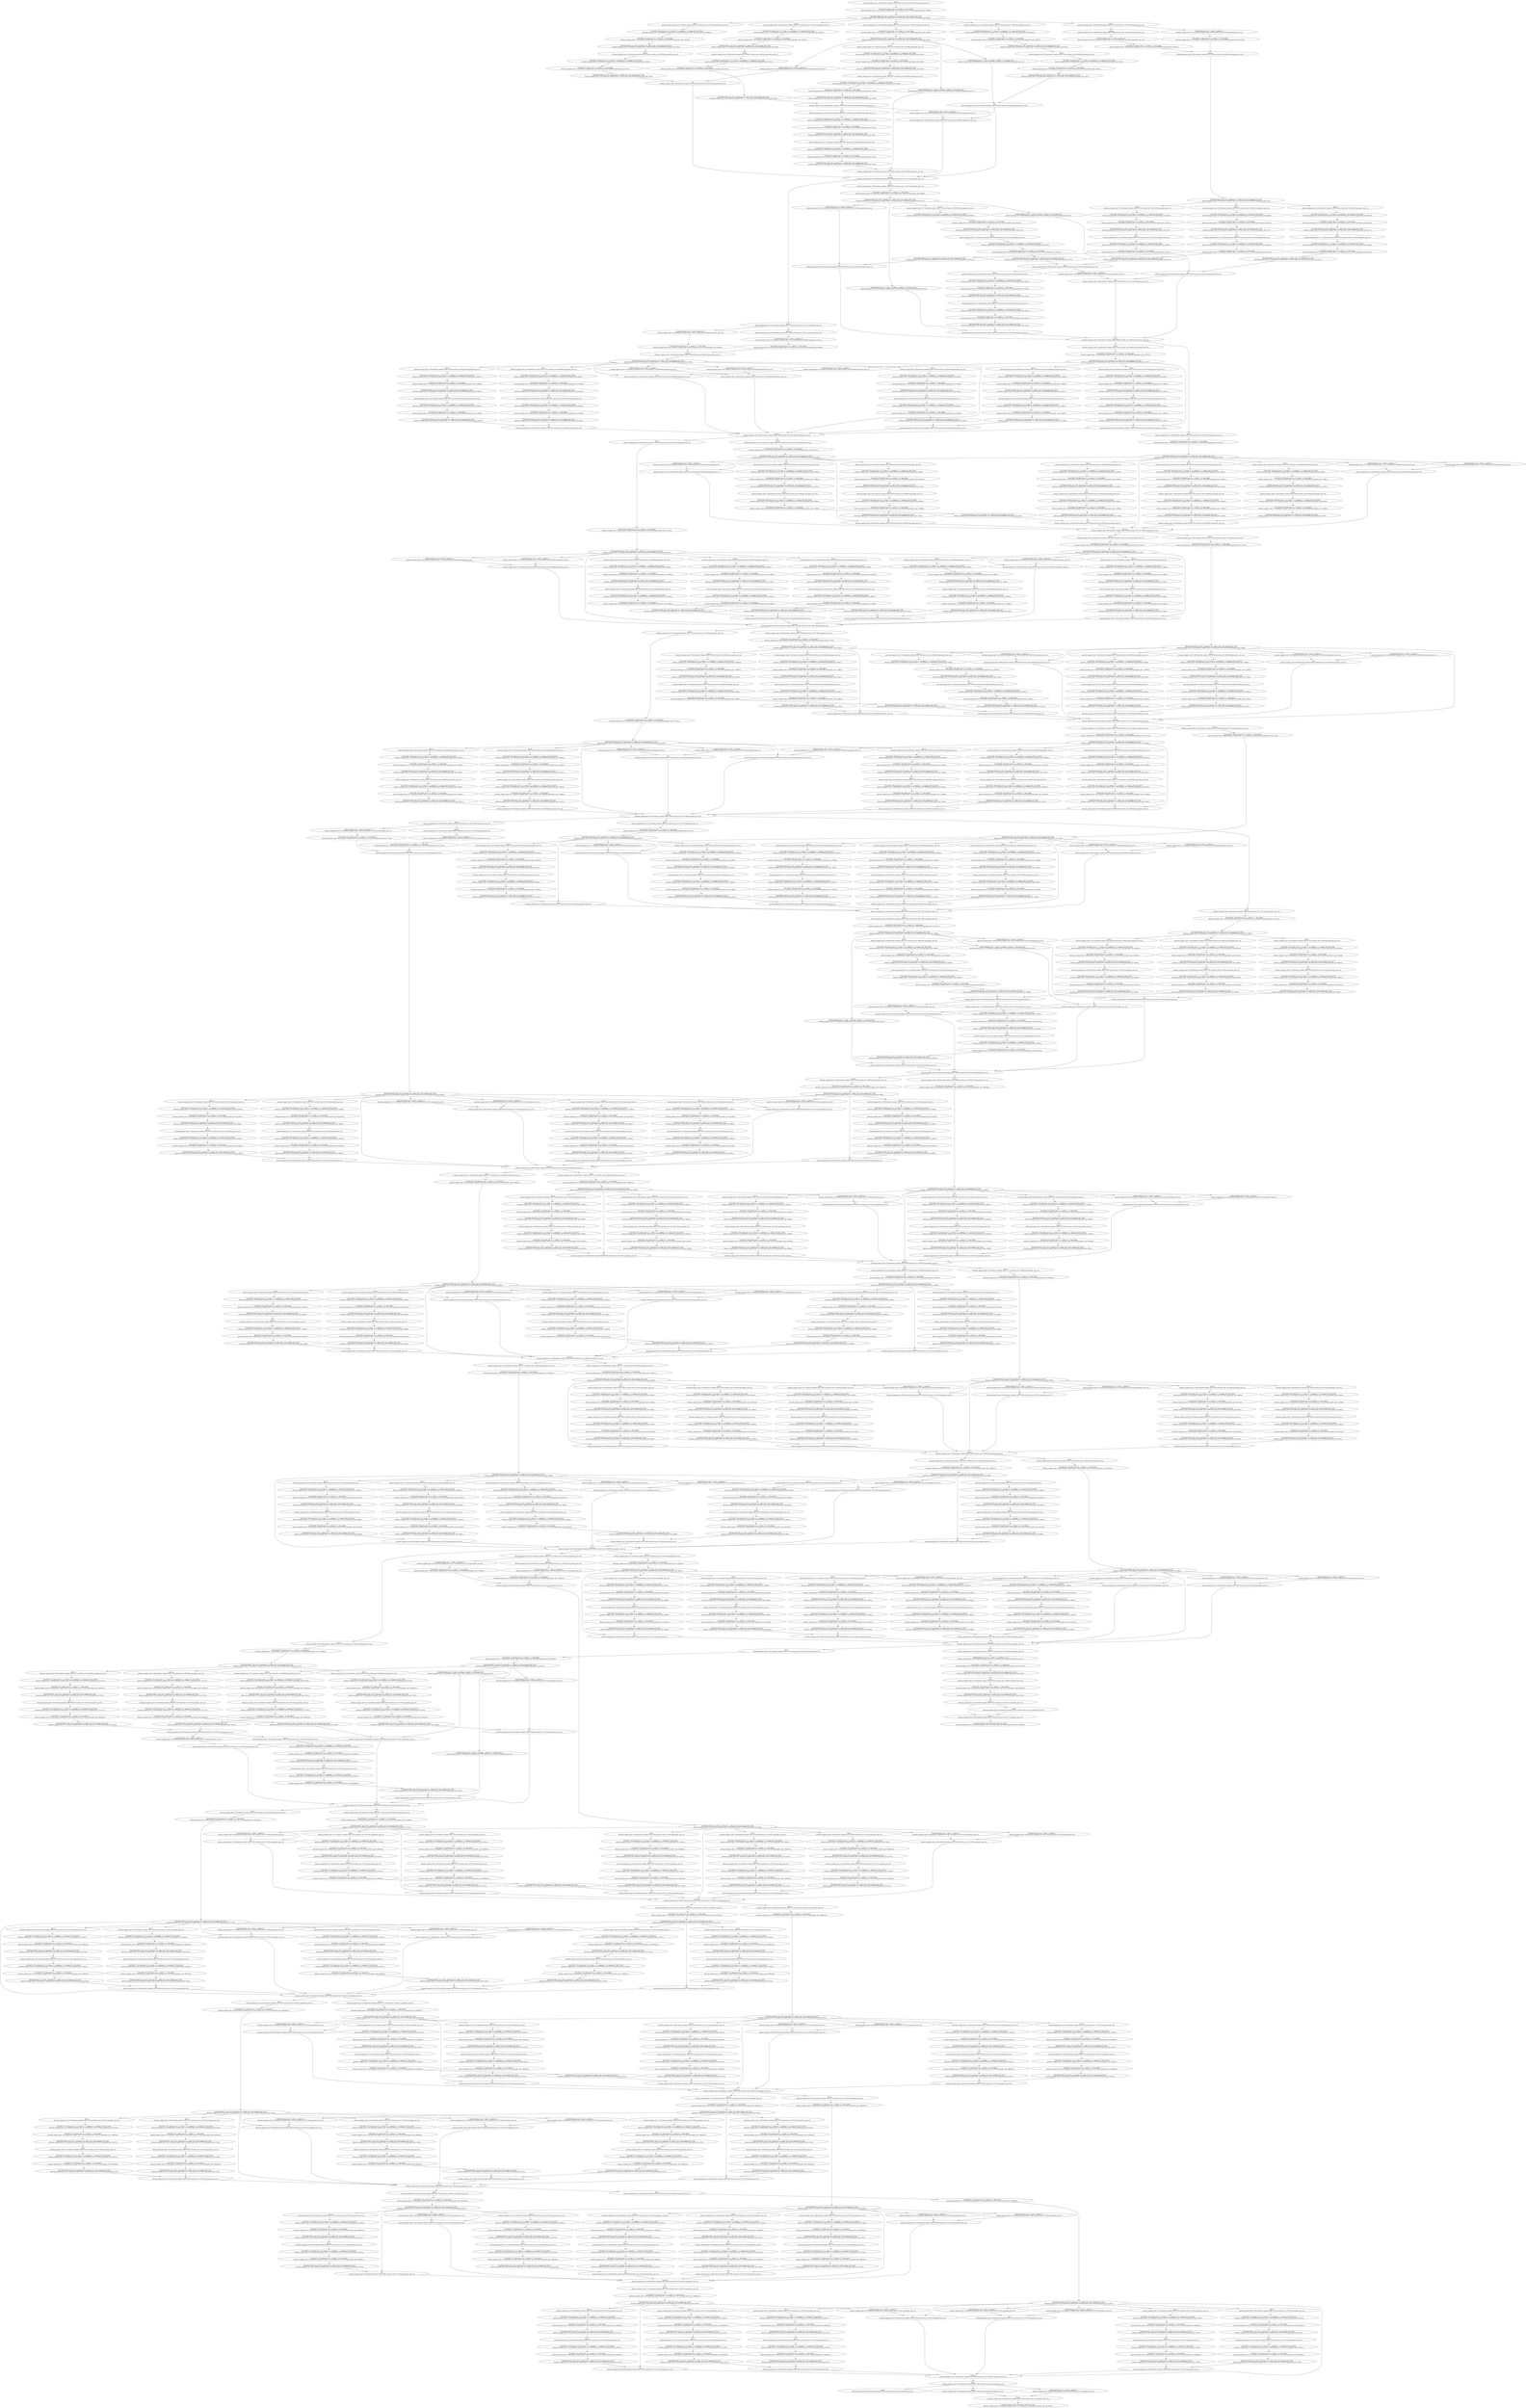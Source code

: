digraph {
	node541 [label="ReLU()
[forward_compute_time=0.290,backward_compute_time=0.037,activation_size=4214784.0,parameter_size=0.0]"]
	node809 [label="Conv2d(336, 336, kernel_size=(1, 1), stride=(1, 1), bias=False)
[forward_compute_time=0.348,backward_compute_time=0.254,activation_size=4214784.0,parameter_size=451584.0]"]
	node546 [label="Conv2d(336, 336, kernel_size=(3, 3), stride=(1, 1), padding=(1, 1), groups=336, bias=False)
[forward_compute_time=0.320,backward_compute_time=0.132,activation_size=4214784.0,parameter_size=12096.0]"]
	node1000 [label="Conv2d(672, 672, kernel_size=(3, 3), stride=(1, 1), padding=(1, 1), groups=672, bias=False)
[forward_compute_time=0.322,backward_compute_time=0.112,activation_size=2107392.0,parameter_size=24192.0]"]
	node1154 [label="BatchNorm2d(672, eps=0.001, momentum=0.1, affine=True, track_running_stats=True)
[forward_compute_time=0.327,backward_compute_time=0.069,activation_size=2107392.0,parameter_size=5376.0]"]
	node547 [label="Conv2d(336, 336, kernel_size=(1, 1), stride=(1, 1), bias=False)
[forward_compute_time=0.346,backward_compute_time=0.272,activation_size=4214784.0,parameter_size=451584.0]"]
	node313 [label="Conv2d(168, 168, kernel_size=(1, 1), stride=(1, 1), bias=False)
[forward_compute_time=0.385,backward_compute_time=0.403,activation_size=8429568.0,parameter_size=112896.0]"]
	node312 [label="Conv2d(168, 168, kernel_size=(5, 5), stride=(1, 1), padding=(2, 2), groups=168, bias=False)
[forward_compute_time=0.458,backward_compute_time=0.379,activation_size=8429568.0,parameter_size=16800.0]"]
	node258 [label="Conv2d(168, 168, kernel_size=(1, 1), stride=(1, 1), bias=False)
[forward_compute_time=0.394,backward_compute_time=0.417,activation_size=8429568.0,parameter_size=112896.0]"]
	node259 [label="BatchNorm2d(168, eps=0.001, momentum=0.1, affine=True, track_running_stats=True)
[forward_compute_time=0.336,backward_compute_time=0.117,activation_size=8429568.0,parameter_size=1344.0]"]
	node317 [label="Conv2d(168, 168, kernel_size=(1, 1), stride=(1, 1), bias=False)
[forward_compute_time=0.427,backward_compute_time=0.411,activation_size=8429568.0,parameter_size=112896.0]"]
	node316 [label="Conv2d(168, 168, kernel_size=(5, 5), stride=(1, 1), padding=(2, 2), groups=168, bias=False)
[forward_compute_time=0.365,backward_compute_time=0.399,activation_size=8429568.0,parameter_size=16800.0]"]
	node315 [label="ReLU()
[forward_compute_time=0.289,backward_compute_time=0.052,activation_size=8429568.0,parameter_size=0.0]"]
	node314 [label="BatchNorm2d(168, eps=0.001, momentum=0.1, affine=True, track_running_stats=True)
[forward_compute_time=0.412,backward_compute_time=0.095,activation_size=8429568.0,parameter_size=1344.0]"]
	node252 [label="Conv2d(168, 168, kernel_size=(3, 3), stride=(1, 1), padding=(1, 1), groups=168, bias=False)
[forward_compute_time=0.308,backward_compute_time=0.198,activation_size=8429568.0,parameter_size=6048.0]"]
	node253 [label="Conv2d(168, 168, kernel_size=(1, 1), stride=(1, 1), bias=False)
[forward_compute_time=0.390,backward_compute_time=0.405,activation_size=8429568.0,parameter_size=112896.0]"]
	node250 [label="BatchNorm2d(168, eps=0.001, momentum=0.1, affine=True, track_running_stats=True)
[forward_compute_time=0.356,backward_compute_time=0.095,activation_size=8429568.0,parameter_size=1344.0]"]
	node318 [label="BatchNorm2d(168, eps=0.001, momentum=0.1, affine=True, track_running_stats=True)
[forward_compute_time=0.405,backward_compute_time=0.115,activation_size=8429568.0,parameter_size=1344.0]"]
	node256 [label="ReLU()
[forward_compute_time=0.289,backward_compute_time=0.049,activation_size=8429568.0,parameter_size=0.0]"]
	node257 [label="Conv2d(168, 168, kernel_size=(5, 5), stride=(1, 1), padding=(2, 2), groups=168, bias=False)
[forward_compute_time=0.389,backward_compute_time=0.382,activation_size=8429568.0,parameter_size=16800.0]"]
	node254 [label="BatchNorm2d(168, eps=0.001, momentum=0.1, affine=True, track_running_stats=True)
[forward_compute_time=0.359,backward_compute_time=0.110,activation_size=8429568.0,parameter_size=1344.0]"]
	node255 [label="Add
[forward_compute_time=0.000,backward_compute_time=0.000,activation_size=8429568.0,parameter_size=0.0]"]
	node268 [label="ReLU()
[forward_compute_time=0.295,backward_compute_time=0.050,activation_size=8429568.0,parameter_size=0.0]"]
	node730 [label="Conv2d(336, 336, kernel_size=(1, 1), stride=(1, 1), bias=False)
[forward_compute_time=0.367,backward_compute_time=0.263,activation_size=4214784.0,parameter_size=451584.0]"]
	node1182 [label="ReLU()
[forward_compute_time=0.300,backward_compute_time=0.029,activation_size=2107392.0,parameter_size=0.0]"]
	node932 [label="Conv2d(672, 672, kernel_size=(3, 3), stride=(1, 1), padding=(1, 1), groups=672, bias=False)
[forward_compute_time=0.291,backward_compute_time=0.109,activation_size=2107392.0,parameter_size=24192.0]"]
	node1009 [label="Add
[forward_compute_time=0.000,backward_compute_time=0.000,activation_size=2107392.0,parameter_size=0.0]"]
	node1008 [label="AvgPool2d(kernel_size=3, stride=1, padding=1)
[forward_compute_time=0.297,backward_compute_time=0.079,activation_size=2107392.0,parameter_size=0.0]"]
	node959 [label="Conv2d(672, 672, kernel_size=(3, 3), stride=(1, 1), padding=(1, 1), groups=672, bias=False)
[forward_compute_time=0.297,backward_compute_time=0.154,activation_size=2107392.0,parameter_size=24192.0]"]
	node958 [label="ReLU()
[forward_compute_time=0.292,backward_compute_time=0.031,activation_size=2107392.0,parameter_size=0.0]"]
	node951 [label="BatchNorm2d(672, eps=0.001, momentum=0.1, affine=True, track_running_stats=True)
[forward_compute_time=0.328,backward_compute_time=0.079,activation_size=2107392.0,parameter_size=5376.0]"]
	node950 [label="Conv2d(672, 672, kernel_size=(1, 1), stride=(1, 1), bias=False)
[forward_compute_time=0.352,backward_compute_time=0.302,activation_size=2107392.0,parameter_size=1806336.0]"]
	node836 [label="Conv2d(336, 336, kernel_size=(1, 1), stride=(1, 1), bias=False)
[forward_compute_time=0.346,backward_compute_time=0.255,activation_size=4214784.0,parameter_size=451584.0]"]
	node931 [label="ReLU()
[forward_compute_time=0.284,backward_compute_time=0.029,activation_size=2107392.0,parameter_size=0.0]"]
	node955 [label="AvgPool2d(kernel_size=3, stride=1, padding=1)
[forward_compute_time=0.289,backward_compute_time=0.081,activation_size=2107392.0,parameter_size=0.0]"]
	node954 [label="Add
[forward_compute_time=0.000,backward_compute_time=0.000,activation_size=2107392.0,parameter_size=0.0]"]
	node957 [label="Add
[forward_compute_time=0.000,backward_compute_time=0.000,activation_size=2107392.0,parameter_size=0.0]"]
	node956 [label="AvgPool2d(kernel_size=3, stride=1, padding=1)
[forward_compute_time=0.284,backward_compute_time=0.087,activation_size=2107392.0,parameter_size=0.0]"]
	node1164 [label="ReLU()
[forward_compute_time=0.286,backward_compute_time=0.028,activation_size=2107392.0,parameter_size=0.0]"]
	node1165 [label="Conv2d(672, 672, kernel_size=(3, 3), stride=(1, 1), padding=(1, 1), groups=672, bias=False)
[forward_compute_time=0.294,backward_compute_time=0.109,activation_size=2107392.0,parameter_size=24192.0]"]
	node1049 [label="BatchNorm2d(672, eps=0.001, momentum=0.1, affine=True, track_running_stats=True)
[forward_compute_time=0.327,backward_compute_time=0.057,activation_size=2107392.0,parameter_size=5376.0]"]
	node1048 [label="Conv2d(672, 672, kernel_size=(1, 1), stride=(1, 1), bias=False)
[forward_compute_time=0.352,backward_compute_time=0.288,activation_size=2107392.0,parameter_size=1806336.0]"]
	node1160 [label="ReLU()
[forward_compute_time=0.280,backward_compute_time=0.029,activation_size=2107392.0,parameter_size=0.0]"]
	node1161 [label="Conv2d(672, 672, kernel_size=(5, 5), stride=(1, 1), padding=(2, 2), groups=672, bias=False)
[forward_compute_time=0.292,backward_compute_time=0.231,activation_size=2107392.0,parameter_size=67200.0]"]
	node1162 [label="Conv2d(672, 672, kernel_size=(1, 1), stride=(1, 1), bias=False)
[forward_compute_time=0.346,backward_compute_time=0.285,activation_size=2107392.0,parameter_size=1806336.0]"]
	node838 [label="ReLU()
[forward_compute_time=0.286,backward_compute_time=0.036,activation_size=4214784.0,parameter_size=0.0]"]
	node1043 [label="Conv2d(672, 672, kernel_size=(1, 1), stride=(1, 1), bias=False)
[forward_compute_time=0.350,backward_compute_time=0.285,activation_size=2107392.0,parameter_size=1806336.0]"]
	node1042 [label="Conv2d(672, 672, kernel_size=(3, 3), stride=(1, 1), padding=(1, 1), groups=672, bias=False)
[forward_compute_time=0.298,backward_compute_time=0.108,activation_size=2107392.0,parameter_size=24192.0]"]
	node1041 [label="ReLU()
[forward_compute_time=0.291,backward_compute_time=0.029,activation_size=2107392.0,parameter_size=0.0]"]
	node1040 [label="BatchNorm2d(672, eps=0.001, momentum=0.1, affine=True, track_running_stats=True)
[forward_compute_time=0.327,backward_compute_time=0.060,activation_size=2107392.0,parameter_size=5376.0]"]
	node1047 [label="Conv2d(672, 672, kernel_size=(5, 5), stride=(1, 1), padding=(2, 2), groups=672, bias=False)
[forward_compute_time=0.300,backward_compute_time=0.216,activation_size=2107392.0,parameter_size=67200.0]"]
	node1046 [label="ReLU()
[forward_compute_time=0.293,backward_compute_time=0.029,activation_size=2107392.0,parameter_size=0.0]"]
	node1045 [label="Add
[forward_compute_time=0.000,backward_compute_time=0.000,activation_size=2107392.0,parameter_size=0.0]"]
	node1044 [label="BatchNorm2d(672, eps=0.001, momentum=0.1, affine=True, track_running_stats=True)
[forward_compute_time=0.324,backward_compute_time=0.116,activation_size=2107392.0,parameter_size=5376.0]"]
	node656 [label="Conv2d(336, 336, kernel_size=(3, 3), stride=(1, 1), padding=(1, 1), groups=336, bias=False)
[forward_compute_time=0.296,backward_compute_time=0.127,activation_size=4214784.0,parameter_size=12096.0]"]
	node657 [label="Conv2d(336, 336, kernel_size=(1, 1), stride=(1, 1), bias=False)
[forward_compute_time=0.352,backward_compute_time=0.255,activation_size=4214784.0,parameter_size=451584.0]"]
	node654 [label="BatchNorm2d(336, eps=0.001, momentum=0.1, affine=True, track_running_stats=True)
[forward_compute_time=0.323,backward_compute_time=0.073,activation_size=4214784.0,parameter_size=2688.0]"]
	node655 [label="ReLU()
[forward_compute_time=0.290,backward_compute_time=0.035,activation_size=4214784.0,parameter_size=0.0]"]
	node559 [label="ReLU()
[forward_compute_time=0.289,backward_compute_time=0.035,activation_size=4214784.0,parameter_size=0.0]"]
	node558 [label="Add
[forward_compute_time=0.000,backward_compute_time=0.000,activation_size=4214784.0,parameter_size=0.0]"]
	node229 [label="Conv2d(168, 168, kernel_size=(1, 1), stride=(1, 1), bias=False)
[forward_compute_time=0.368,backward_compute_time=0.411,activation_size=8429568.0,parameter_size=112896.0]"]
	node228 [label="Conv2d(168, 168, kernel_size=(3, 3), stride=(1, 1), padding=(1, 1), groups=168, bias=False)
[forward_compute_time=0.289,backward_compute_time=0.202,activation_size=8429568.0,parameter_size=6048.0]"]
	node227 [label="ReLU()
[forward_compute_time=0.282,backward_compute_time=0.049,activation_size=8429568.0,parameter_size=0.0]"]
	node226 [label="BatchNorm2d(168, eps=0.001, momentum=0.1, affine=True, track_running_stats=True)
[forward_compute_time=0.336,backward_compute_time=0.095,activation_size=8429568.0,parameter_size=1344.0]"]
	node225 [label="Conv2d(168, 168, kernel_size=(1, 1), stride=(1, 1), bias=False)
[forward_compute_time=0.373,backward_compute_time=0.404,activation_size=8429568.0,parameter_size=112896.0]"]
	node224 [label="Conv2d(168, 168, kernel_size=(3, 3), stride=(1, 1), padding=(1, 1), groups=168, bias=False)
[forward_compute_time=0.298,backward_compute_time=0.198,activation_size=8429568.0,parameter_size=6048.0]"]
	node223 [label="ReLU()
[forward_compute_time=0.301,backward_compute_time=0.049,activation_size=8429568.0,parameter_size=0.0]"]
	node311 [label="ReLU()
[forward_compute_time=0.290,backward_compute_time=0.049,activation_size=8429568.0,parameter_size=0.0]"]
	node221 [label="AvgPool2d(kernel_size=3, stride=1, padding=1)
[forward_compute_time=0.292,backward_compute_time=0.271,activation_size=8429568.0,parameter_size=0.0]"]
	node220 [label="AvgPool2d(kernel_size=3, stride=1, padding=1)
[forward_compute_time=0.300,backward_compute_time=0.272,activation_size=8429568.0,parameter_size=0.0]"]
	node9 [label="Conv2d(42, 42, kernel_size=(1, 1), stride=(1, 1), bias=False)
[forward_compute_time=0.441,backward_compute_time=0.194,activation_size=8429568.0,parameter_size=7056.0]"]
	node8 [label="Conv2d(42, 42, kernel_size=(5, 5), stride=(2, 2), padding=(2, 2), groups=42, bias=False)
[forward_compute_time=0.432,backward_compute_time=0.886,activation_size=8429568.0,parameter_size=4200.0]"]
	node310 [label="Add
[forward_compute_time=0.000,backward_compute_time=0.000,activation_size=8429568.0,parameter_size=0.0]"]
	node613 [label="Add
[forward_compute_time=0.000,backward_compute_time=0.000,activation_size=4214784.0,parameter_size=0.0]"]
	node1 [label="Input
[forward_compute_time=7.046,backward_compute_time=0.000,activation_size=9633792.0,parameter_size=0.0]"]
	node381 [label="BatchNorm2d(168, eps=0.001, momentum=0.1, affine=True, track_running_stats=True)
[forward_compute_time=0.333,backward_compute_time=0.120,activation_size=8429568.0,parameter_size=1344.0]"]
	node3 [label="BatchNorm2d(96, eps=0.001, momentum=0.1, affine=True, track_running_stats=True)
[forward_compute_time=0.649,backward_compute_time=0.699,activation_size=75700224.0,parameter_size=768.0]"]
	node2 [label="Conv2d(3, 96, kernel_size=(3, 3), stride=(2, 2), bias=False)
[forward_compute_time=2.153,backward_compute_time=0.461,activation_size=75700224.0,parameter_size=10368.0]"]
	node5 [label="Conv2d(96, 42, kernel_size=(1, 1), stride=(1, 1), bias=False)
[forward_compute_time=0.702,backward_compute_time=1.471,activation_size=33118848.0,parameter_size=16128.0]"]
	node4 [label="ReLU()
[forward_compute_time=0.476,backward_compute_time=0.215,activation_size=75700224.0,parameter_size=0.0]"]
	node7 [label="ReLU()
[forward_compute_time=0.357,backward_compute_time=0.125,activation_size=33118848.0,parameter_size=0.0]"]
	node6 [label="BatchNorm2d(42, eps=0.001, momentum=0.1, affine=True, track_running_stats=True)
[forward_compute_time=0.436,backward_compute_time=0.309,activation_size=33118848.0,parameter_size=336.0]"]
	node1132 [label="Concat(1)
[forward_compute_time=0.000,backward_compute_time=0.000,activation_size=12644352.0,parameter_size=0.0]"]
	node1167 [label="BatchNorm2d(672, eps=0.001, momentum=0.1, affine=True, track_running_stats=True)
[forward_compute_time=0.328,backward_compute_time=0.063,activation_size=2107392.0,parameter_size=5376.0]"]
	node611 [label="AvgPool2d(kernel_size=3, stride=1, padding=1)
[forward_compute_time=0.283,backward_compute_time=0.141,activation_size=4214784.0,parameter_size=0.0]"]
	node1080 [label="BatchNorm2d(672, eps=0.001, momentum=0.1, affine=True, track_running_stats=True)
[forward_compute_time=0.320,backward_compute_time=0.075,activation_size=2107392.0,parameter_size=5376.0]"]
	node1181 [label="BatchNorm2d(672, eps=0.001, momentum=0.1, affine=True, track_running_stats=True)
[forward_compute_time=0.321,backward_compute_time=0.059,activation_size=2107392.0,parameter_size=5376.0]"]
	node937 [label="Conv2d(672, 672, kernel_size=(5, 5), stride=(1, 1), padding=(2, 2), groups=672, bias=False)
[forward_compute_time=0.296,backward_compute_time=0.217,activation_size=2107392.0,parameter_size=67200.0]"]
	node1195 [label="Conv2d(672, 672, kernel_size=(5, 5), stride=(1, 1), padding=(2, 2), groups=672, bias=False)
[forward_compute_time=0.288,backward_compute_time=0.222,activation_size=2107392.0,parameter_size=67200.0]"]
	node616 [label="Conv2d(336, 336, kernel_size=(1, 1), stride=(1, 1), bias=False)
[forward_compute_time=0.366,backward_compute_time=0.255,activation_size=4214784.0,parameter_size=451584.0]"]
	node1004 [label="Conv2d(672, 672, kernel_size=(3, 3), stride=(1, 1), padding=(1, 1), groups=672, bias=False)
[forward_compute_time=0.310,backward_compute_time=0.108,activation_size=2107392.0,parameter_size=24192.0]"]
	node1109 [label="ReLU()
[forward_compute_time=0.305,backward_compute_time=0.028,activation_size=2107392.0,parameter_size=0.0]"]
	node617 [label="BatchNorm2d(336, eps=0.001, momentum=0.1, affine=True, track_running_stats=True)
[forward_compute_time=0.334,backward_compute_time=0.064,activation_size=4214784.0,parameter_size=2688.0]"]
	node614 [label="ReLU()
[forward_compute_time=0.287,backward_compute_time=0.034,activation_size=4214784.0,parameter_size=0.0]"]
	node615 [label="Conv2d(336, 336, kernel_size=(3, 3), stride=(1, 1), padding=(1, 1), groups=336, bias=False)
[forward_compute_time=0.298,backward_compute_time=0.127,activation_size=4214784.0,parameter_size=12096.0]"]
	node319 [label="ReLU()
[forward_compute_time=0.328,backward_compute_time=0.048,activation_size=8429568.0,parameter_size=0.0]"]
	node1102 [label="Conv2d(672, 672, kernel_size=(5, 5), stride=(1, 1), padding=(2, 2), groups=672, bias=False)
[forward_compute_time=0.300,backward_compute_time=0.216,activation_size=2107392.0,parameter_size=67200.0]"]
	node99 [label="BatchNorm2d(84, eps=0.001, momentum=0.1, affine=True, track_running_stats=True)
[forward_compute_time=0.362,backward_compute_time=0.074,activation_size=4214784.0,parameter_size=672.0]"]
	node98 [label="Conv2d(84, 84, kernel_size=(1, 1), stride=(1, 1), bias=False)
[forward_compute_time=0.329,backward_compute_time=0.193,activation_size=4214784.0,parameter_size=28224.0]"]
	node1153 [label="Conv2d(672, 672, kernel_size=(1, 1), stride=(1, 1), bias=False)
[forward_compute_time=0.361,backward_compute_time=0.309,activation_size=2107392.0,parameter_size=1806336.0]"]
	node251 [label="ReLU()
[forward_compute_time=0.310,backward_compute_time=0.049,activation_size=8429568.0,parameter_size=0.0]"]
	node936 [label="ReLU()
[forward_compute_time=0.290,backward_compute_time=0.029,activation_size=2107392.0,parameter_size=0.0]"]
	node749 [label="Conv2d(336, 336, kernel_size=(3, 3), stride=(1, 1), padding=(1, 1), groups=336, bias=False)
[forward_compute_time=0.290,backward_compute_time=0.128,activation_size=4214784.0,parameter_size=12096.0]"]
	node91 [label="Conv2d(84, 84, kernel_size=(7, 7), stride=(1, 1), padding=(3, 3), groups=84, bias=False)
[forward_compute_time=0.339,backward_compute_time=0.354,activation_size=4214784.0,parameter_size=16464.0]"]
	node90 [label="ReLU()
[forward_compute_time=0.277,backward_compute_time=0.035,activation_size=4214784.0,parameter_size=0.0]"]
	node93 [label="BatchNorm2d(84, eps=0.001, momentum=0.1, affine=True, track_running_stats=True)
[forward_compute_time=0.329,backward_compute_time=0.095,activation_size=4214784.0,parameter_size=672.0]"]
	node92 [label="Conv2d(84, 84, kernel_size=(1, 1), stride=(1, 1), bias=False)
[forward_compute_time=0.319,backward_compute_time=0.192,activation_size=4214784.0,parameter_size=28224.0]"]
	node95 [label="AvgPool2d(kernel_size=3, stride=2, padding=1)
[forward_compute_time=0.291,backward_compute_time=0.285,activation_size=4214784.0,parameter_size=0.0]"]
	node94 [label="Add
[forward_compute_time=0.000,backward_compute_time=0.000,activation_size=4214784.0,parameter_size=0.0]"]
	node97 [label="Conv2d(84, 84, kernel_size=(5, 5), stride=(2, 2), padding=(2, 2), groups=84, bias=False)
[forward_compute_time=0.318,backward_compute_time=0.474,activation_size=4214784.0,parameter_size=8400.0]"]
	node96 [label="ReLU()
[forward_compute_time=0.288,backward_compute_time=0.070,activation_size=16859136.0,parameter_size=0.0]"]
	node429 [label="ReLU()
[forward_compute_time=0.292,backward_compute_time=0.053,activation_size=8429568.0,parameter_size=0.0]"]
	node428 [label="BatchNorm2d(168, eps=0.001, momentum=0.1, affine=True, track_running_stats=True)
[forward_compute_time=0.336,backward_compute_time=0.125,activation_size=8429568.0,parameter_size=1344.0]"]
	node139 [label="Conv2d(168, 168, kernel_size=(1, 1), stride=(1, 1), bias=False)
[forward_compute_time=1.569,backward_compute_time=0.403,activation_size=8429568.0,parameter_size=112896.0]"]
	node138 [label="Conv2d(168, 168, kernel_size=(3, 3), stride=(1, 1), padding=(1, 1), groups=168, bias=False)
[forward_compute_time=0.416,backward_compute_time=0.197,activation_size=8429568.0,parameter_size=6048.0]"]
	node814 [label="Conv2d(336, 336, kernel_size=(1, 1), stride=(1, 1), bias=False)
[forward_compute_time=0.344,backward_compute_time=0.254,activation_size=4214784.0,parameter_size=451584.0]"]
	node815 [label="BatchNorm2d(336, eps=0.001, momentum=0.1, affine=True, track_running_stats=True)
[forward_compute_time=0.336,backward_compute_time=0.065,activation_size=4214784.0,parameter_size=2688.0]"]
	node816 [label="ReLU()
[forward_compute_time=1.212,backward_compute_time=0.036,activation_size=4214784.0,parameter_size=0.0]"]
	node817 [label="Conv2d(336, 336, kernel_size=(5, 5), stride=(1, 1), padding=(2, 2), groups=336, bias=False)
[forward_compute_time=0.302,backward_compute_time=0.247,activation_size=4214784.0,parameter_size=33600.0]"]
	node133 [label="ReLU()
[forward_compute_time=0.295,backward_compute_time=0.050,activation_size=8429568.0,parameter_size=0.0]"]
	node132 [label="BatchNorm2d(168, eps=0.001, momentum=0.1, affine=True, track_running_stats=True)
[forward_compute_time=0.335,backward_compute_time=0.095,activation_size=8429568.0,parameter_size=1344.0]"]
	node131 [label="Conv2d(168, 168, kernel_size=(1, 1), stride=(1, 1), bias=False)
[forward_compute_time=0.422,backward_compute_time=0.404,activation_size=8429568.0,parameter_size=112896.0]"]
	node130 [label="Conv2d(168, 168, kernel_size=(5, 5), stride=(1, 1), padding=(2, 2), groups=168, bias=False)
[forward_compute_time=0.371,backward_compute_time=0.406,activation_size=8429568.0,parameter_size=16800.0]"]
	node137 [label="ReLU()
[forward_compute_time=0.288,backward_compute_time=0.048,activation_size=8429568.0,parameter_size=0.0]"]
	node136 [label="BatchNorm2d(168, eps=0.001, momentum=0.1, affine=True, track_running_stats=True)
[forward_compute_time=0.336,backward_compute_time=0.112,activation_size=8429568.0,parameter_size=1344.0]"]
	node135 [label="Conv2d(168, 168, kernel_size=(1, 1), stride=(1, 1), bias=False)
[forward_compute_time=0.402,backward_compute_time=0.406,activation_size=8429568.0,parameter_size=112896.0]"]
	node134 [label="Conv2d(168, 168, kernel_size=(5, 5), stride=(1, 1), padding=(2, 2), groups=168, bias=False)
[forward_compute_time=0.369,backward_compute_time=0.392,activation_size=8429568.0,parameter_size=16800.0]"]
	node935 [label="Add
[forward_compute_time=0.000,backward_compute_time=0.000,activation_size=2107392.0,parameter_size=0.0]"]
	node1099 [label="BatchNorm2d(672, eps=0.001, momentum=0.1, affine=True, track_running_stats=True)
[forward_compute_time=0.335,backward_compute_time=0.069,activation_size=2107392.0,parameter_size=5376.0]"]
	node831 [label="AvgPool2d(kernel_size=3, stride=1, padding=1)
[forward_compute_time=0.283,backward_compute_time=0.139,activation_size=4214784.0,parameter_size=0.0]"]
	node1137 [label="Conv2d(4032, 672, kernel_size=(1, 1), stride=(1, 1), bias=False)
[forward_compute_time=0.700,backward_compute_time=1.047,activation_size=2107392.0,parameter_size=10838016.0]"]
	node934 [label="BatchNorm2d(672, eps=0.001, momentum=0.1, affine=True, track_running_stats=True)
[forward_compute_time=0.322,backward_compute_time=0.071,activation_size=2107392.0,parameter_size=5376.0]"]
	node743 [label="BatchNorm2d(336, eps=0.001, momentum=0.1, affine=True, track_running_stats=True)
[forward_compute_time=0.310,backward_compute_time=0.064,activation_size=4214784.0,parameter_size=2688.0]"]
	node927 [label="ReLU()
[forward_compute_time=0.296,backward_compute_time=0.030,activation_size=2107392.0,parameter_size=0.0]"]
	node1172 [label="Add
[forward_compute_time=0.000,backward_compute_time=0.000,activation_size=2107392.0,parameter_size=0.0]"]
	node745 [label="Conv2d(336, 336, kernel_size=(5, 5), stride=(1, 1), padding=(2, 2), groups=336, bias=False)
[forward_compute_time=0.319,backward_compute_time=0.244,activation_size=4214784.0,parameter_size=33600.0]"]
	node953 [label="AvgPool2d(kernel_size=3, stride=1, padding=1)
[forward_compute_time=0.292,backward_compute_time=0.082,activation_size=2107392.0,parameter_size=0.0]"]
	node728 [label="ReLU()
[forward_compute_time=0.284,backward_compute_time=0.036,activation_size=4214784.0,parameter_size=0.0]"]
	node729 [label="Conv2d(336, 336, kernel_size=(3, 3), stride=(1, 1), padding=(1, 1), groups=336, bias=False)
[forward_compute_time=0.315,backward_compute_time=0.128,activation_size=4214784.0,parameter_size=12096.0]"]
	node726 [label="Conv2d(336, 336, kernel_size=(1, 1), stride=(1, 1), bias=False)
[forward_compute_time=0.348,backward_compute_time=0.255,activation_size=4214784.0,parameter_size=451584.0]"]
	node727 [label="BatchNorm2d(336, eps=0.001, momentum=0.1, affine=True, track_running_stats=True)
[forward_compute_time=0.326,backward_compute_time=0.065,activation_size=4214784.0,parameter_size=2688.0]"]
	node724 [label="ReLU()
[forward_compute_time=0.290,backward_compute_time=0.043,activation_size=4214784.0,parameter_size=0.0]"]
	node725 [label="Conv2d(336, 336, kernel_size=(3, 3), stride=(1, 1), padding=(1, 1), groups=336, bias=False)
[forward_compute_time=0.308,backward_compute_time=0.127,activation_size=4214784.0,parameter_size=12096.0]"]
	node722 [label="AvgPool2d(kernel_size=3, stride=1, padding=1)
[forward_compute_time=0.283,backward_compute_time=0.144,activation_size=4214784.0,parameter_size=0.0]"]
	node723 [label="Add
[forward_compute_time=0.000,backward_compute_time=0.000,activation_size=4214784.0,parameter_size=0.0]"]
	node720 [label="Add
[forward_compute_time=0.000,backward_compute_time=0.000,activation_size=4214784.0,parameter_size=0.0]"]
	node721 [label="AvgPool2d(kernel_size=3, stride=1, padding=1)
[forward_compute_time=0.297,backward_compute_time=0.142,activation_size=4214784.0,parameter_size=0.0]"]
	node982 [label="ReLU()
[forward_compute_time=0.282,backward_compute_time=0.032,activation_size=2107392.0,parameter_size=0.0]"]
	node812 [label="ReLU()
[forward_compute_time=0.288,backward_compute_time=0.034,activation_size=4214784.0,parameter_size=0.0]"]
	node813 [label="Conv2d(336, 336, kernel_size=(5, 5), stride=(1, 1), padding=(2, 2), groups=336, bias=False)
[forward_compute_time=0.307,backward_compute_time=0.244,activation_size=4214784.0,parameter_size=33600.0]"]
	node983 [label="Conv2d(672, 672, kernel_size=(3, 3), stride=(1, 1), padding=(1, 1), groups=672, bias=False)
[forward_compute_time=0.296,backward_compute_time=0.115,activation_size=2107392.0,parameter_size=24192.0]"]
	node952 [label="Add
[forward_compute_time=0.000,backward_compute_time=0.000,activation_size=2107392.0,parameter_size=0.0]"]
	node981 [label="BatchNorm2d(672, eps=0.001, momentum=0.1, affine=True, track_running_stats=True)
[forward_compute_time=0.316,backward_compute_time=0.083,activation_size=2107392.0,parameter_size=5376.0]"]
	node1199 [label="Conv2d(672, 672, kernel_size=(5, 5), stride=(1, 1), padding=(2, 2), groups=672, bias=False)
[forward_compute_time=0.287,backward_compute_time=0.227,activation_size=2107392.0,parameter_size=67200.0]"]
	node837 [label="BatchNorm2d(336, eps=0.001, momentum=0.1, affine=True, track_running_stats=True)
[forward_compute_time=0.331,backward_compute_time=0.066,activation_size=4214784.0,parameter_size=2688.0]"]
	node1135 [label="BatchNorm2d(672, eps=0.001, momentum=0.1, affine=True, track_running_stats=True)
[forward_compute_time=0.313,backward_compute_time=0.080,activation_size=2107392.0,parameter_size=5376.0]"]
	node1005 [label="Conv2d(672, 672, kernel_size=(1, 1), stride=(1, 1), bias=False)
[forward_compute_time=0.354,backward_compute_time=0.284,activation_size=2107392.0,parameter_size=1806336.0]"]
	node1224 [label="Conv2d(672, 672, kernel_size=(3, 3), stride=(1, 1), padding=(1, 1), groups=672, bias=False)
[forward_compute_time=0.306,backward_compute_time=0.108,activation_size=2107392.0,parameter_size=24192.0]"]
	node876 [label="ReLU()
[forward_compute_time=0.289,backward_compute_time=0.050,activation_size=8429568.0,parameter_size=0.0]"]
	node877 [label="Conv2d(672, 672, kernel_size=(7, 7), stride=(2, 2), padding=(3, 3), groups=672, bias=False)
[forward_compute_time=0.302,backward_compute_time=0.625,activation_size=2107392.0,parameter_size=131712.0]"]
	node630 [label="ReLU()
[forward_compute_time=0.283,backward_compute_time=0.036,activation_size=4214784.0,parameter_size=0.0]"]
	node1060 [label="Conv2d(672, 672, kernel_size=(1, 1), stride=(1, 1), bias=False)
[forward_compute_time=0.352,backward_compute_time=0.285,activation_size=2107392.0,parameter_size=1806336.0]"]
	node968 [label="ReLU()
[forward_compute_time=0.297,backward_compute_time=0.056,activation_size=8429568.0,parameter_size=0.0]"]
	node834 [label="ReLU()
[forward_compute_time=0.285,backward_compute_time=0.035,activation_size=4214784.0,parameter_size=0.0]"]
	node1134 [label="Conv2d(4032, 672, kernel_size=(1, 1), stride=(1, 1), bias=False)
[forward_compute_time=0.700,backward_compute_time=1.047,activation_size=2107392.0,parameter_size=10838016.0]"]
	node860 [label="Conv2d(672, 672, kernel_size=(1, 1), stride=(1, 1), bias=False)
[forward_compute_time=0.436,backward_compute_time=0.299,activation_size=2107392.0,parameter_size=1806336.0]"]
	node872 [label="Conv2d(672, 672, kernel_size=(1, 1), stride=(1, 1), bias=False)
[forward_compute_time=0.349,backward_compute_time=0.345,activation_size=2107392.0,parameter_size=1806336.0]"]
	node939 [label="BatchNorm2d(672, eps=0.001, momentum=0.1, affine=True, track_running_stats=True)
[forward_compute_time=0.344,backward_compute_time=0.058,activation_size=2107392.0,parameter_size=5376.0]"]
	node988 [label="Conv2d(672, 672, kernel_size=(1, 1), stride=(1, 1), bias=False)
[forward_compute_time=0.351,backward_compute_time=0.287,activation_size=2107392.0,parameter_size=1806336.0]"]
	node1223 [label="ReLU()
[forward_compute_time=0.325,backward_compute_time=0.032,activation_size=2107392.0,parameter_size=0.0]"]
	node873 [label="BatchNorm2d(672, eps=0.001, momentum=0.1, affine=True, track_running_stats=True)
[forward_compute_time=0.317,backward_compute_time=0.064,activation_size=2107392.0,parameter_size=5376.0]"]
	node989 [label="BatchNorm2d(672, eps=0.001, momentum=0.1, affine=True, track_running_stats=True)
[forward_compute_time=0.324,backward_compute_time=0.072,activation_size=2107392.0,parameter_size=5376.0]"]
	node409 [label="Conv2d(168, 168, kernel_size=(5, 5), stride=(1, 1), padding=(2, 2), groups=168, bias=False)
[forward_compute_time=0.362,backward_compute_time=0.388,activation_size=8429568.0,parameter_size=16800.0]"]
	node408 [label="ReLU()
[forward_compute_time=0.278,backward_compute_time=0.053,activation_size=8429568.0,parameter_size=0.0]"]
	node911 [label="__getitem__
[forward_compute_time=0.000,backward_compute_time=0.000,activation_size=25288704.0,parameter_size=0.0]"]
	node1244 [label="Size(2)
[forward_compute_time=0.000,backward_compute_time=0.000,activation_size=4.0,parameter_size=0.0]"]
	node263 [label="BatchNorm2d(168, eps=0.001, momentum=0.1, affine=True, track_running_stats=True)
[forward_compute_time=0.350,backward_compute_time=0.116,activation_size=8429568.0,parameter_size=1344.0]"]
	node262 [label="Conv2d(168, 168, kernel_size=(1, 1), stride=(1, 1), bias=False)
[forward_compute_time=0.381,backward_compute_time=0.407,activation_size=8429568.0,parameter_size=112896.0]"]
	node188 [label="ReLU()
[forward_compute_time=0.280,backward_compute_time=0.050,activation_size=8429568.0,parameter_size=0.0]"]
	node260 [label="ReLU()
[forward_compute_time=0.285,backward_compute_time=0.051,activation_size=8429568.0,parameter_size=0.0]"]
	node267 [label="BatchNorm2d(168, eps=0.001, momentum=0.1, affine=True, track_running_stats=True)
[forward_compute_time=0.386,backward_compute_time=0.095,activation_size=8429568.0,parameter_size=1344.0]"]
	node266 [label="Conv2d(168, 168, kernel_size=(1, 1), stride=(1, 1), bias=False)
[forward_compute_time=0.390,backward_compute_time=0.403,activation_size=8429568.0,parameter_size=112896.0]"]
	node265 [label="Conv2d(168, 168, kernel_size=(3, 3), stride=(1, 1), padding=(1, 1), groups=168, bias=False)
[forward_compute_time=0.357,backward_compute_time=0.197,activation_size=8429568.0,parameter_size=6048.0]"]
	node264 [label="ReLU()
[forward_compute_time=0.330,backward_compute_time=0.048,activation_size=8429568.0,parameter_size=0.0]"]
	node182 [label="Conv2d(1008, 168, kernel_size=(1, 1), stride=(1, 1), bias=False)
[forward_compute_time=0.977,backward_compute_time=0.994,activation_size=8429568.0,parameter_size=677376.0]"]
	node183 [label="BatchNorm2d(168, eps=0.001, momentum=0.1, affine=True, track_running_stats=True)
[forward_compute_time=0.329,backward_compute_time=0.096,activation_size=8429568.0,parameter_size=1344.0]"]
	node180 [label="BatchNorm2d(168, eps=0.001, momentum=0.1, affine=True, track_running_stats=True)
[forward_compute_time=0.330,backward_compute_time=0.240,activation_size=8429568.0,parameter_size=1344.0]"]
	node181 [label="ReLU()
[forward_compute_time=0.361,backward_compute_time=0.203,activation_size=50577408.0,parameter_size=0.0]"]
	node186 [label="Conv2d(168, 168, kernel_size=(1, 1), stride=(1, 1), bias=False)
[forward_compute_time=0.369,backward_compute_time=0.404,activation_size=8429568.0,parameter_size=112896.0]"]
	node187 [label="BatchNorm2d(168, eps=0.001, momentum=0.1, affine=True, track_running_stats=True)
[forward_compute_time=0.326,backward_compute_time=0.095,activation_size=8429568.0,parameter_size=1344.0]"]
	node184 [label="ReLU()
[forward_compute_time=0.281,backward_compute_time=0.050,activation_size=8429568.0,parameter_size=0.0]"]
	node185 [label="Conv2d(168, 168, kernel_size=(5, 5), stride=(1, 1), padding=(2, 2), groups=168, bias=False)
[forward_compute_time=0.407,backward_compute_time=0.390,activation_size=8429568.0,parameter_size=16800.0]"]
	node938 [label="Conv2d(672, 672, kernel_size=(1, 1), stride=(1, 1), bias=False)
[forward_compute_time=0.352,backward_compute_time=0.285,activation_size=2107392.0,parameter_size=1806336.0]"]
	node618 [label="ReLU()
[forward_compute_time=0.283,backward_compute_time=0.035,activation_size=4214784.0,parameter_size=0.0]"]
	node619 [label="Conv2d(336, 336, kernel_size=(3, 3), stride=(1, 1), padding=(1, 1), groups=336, bias=False)
[forward_compute_time=0.289,backward_compute_time=0.128,activation_size=4214784.0,parameter_size=12096.0]"]
	node348 [label="BatchNorm2d(168, eps=0.001, momentum=0.1, affine=True, track_running_stats=True)
[forward_compute_time=0.338,backward_compute_time=0.096,activation_size=8429568.0,parameter_size=1344.0]"]
	node349 [label="ReLU()
[forward_compute_time=0.284,backward_compute_time=0.049,activation_size=8429568.0,parameter_size=0.0]"]
	node344 [label="Conv2d(1008, 168, kernel_size=(1, 1), stride=(1, 1), bias=False)
[forward_compute_time=0.851,backward_compute_time=0.986,activation_size=8429568.0,parameter_size=677376.0]"]
	node345 [label="BatchNorm2d(168, eps=0.001, momentum=0.1, affine=True, track_running_stats=True)
[forward_compute_time=0.348,backward_compute_time=0.239,activation_size=8429568.0,parameter_size=1344.0]"]
	node346 [label="ReLU()
[forward_compute_time=0.394,backward_compute_time=0.200,activation_size=50577408.0,parameter_size=0.0]"]
	node347 [label="Conv2d(1008, 168, kernel_size=(1, 1), stride=(1, 1), bias=False)
[forward_compute_time=0.855,backward_compute_time=0.994,activation_size=8429568.0,parameter_size=677376.0]"]
	node340 [label="BatchNorm2d(168, eps=0.001, momentum=0.1, affine=True, track_running_stats=True)
[forward_compute_time=0.338,backward_compute_time=0.108,activation_size=8429568.0,parameter_size=1344.0]"]
	node341 [label="Add
[forward_compute_time=0.000,backward_compute_time=0.000,activation_size=8429568.0,parameter_size=0.0]"]
	node342 [label="Concat(1)
[forward_compute_time=0.000,backward_compute_time=0.000,activation_size=50577408.0,parameter_size=0.0]"]
	node343 [label="ReLU()
[forward_compute_time=0.403,backward_compute_time=0.202,activation_size=50577408.0,parameter_size=0.0]"]
	node1098 [label="Conv2d(672, 672, kernel_size=(1, 1), stride=(1, 1), bias=False)
[forward_compute_time=0.354,backward_compute_time=0.285,activation_size=2107392.0,parameter_size=1806336.0]"]
	node878 [label="Conv2d(672, 672, kernel_size=(1, 1), stride=(1, 1), bias=False)
[forward_compute_time=0.345,backward_compute_time=0.284,activation_size=2107392.0,parameter_size=1806336.0]"]
	node1094 [label="Conv2d(672, 672, kernel_size=(1, 1), stride=(1, 1), bias=False)
[forward_compute_time=0.354,backward_compute_time=0.283,activation_size=2107392.0,parameter_size=1806336.0]"]
	node1095 [label="BatchNorm2d(672, eps=0.001, momentum=0.1, affine=True, track_running_stats=True)
[forward_compute_time=0.323,backward_compute_time=0.057,activation_size=2107392.0,parameter_size=5376.0]"]
	node1096 [label="ReLU()
[forward_compute_time=0.289,backward_compute_time=0.029,activation_size=2107392.0,parameter_size=0.0]"]
	node879 [label="BatchNorm2d(672, eps=0.001, momentum=0.1, affine=True, track_running_stats=True)
[forward_compute_time=0.325,backward_compute_time=0.061,activation_size=2107392.0,parameter_size=5376.0]"]
	node1090 [label="Conv2d(672, 672, kernel_size=(1, 1), stride=(1, 1), bias=False)
[forward_compute_time=0.338,backward_compute_time=0.285,activation_size=2107392.0,parameter_size=1806336.0]"]
	node1091 [label="BatchNorm2d(672, eps=0.001, momentum=0.1, affine=True, track_running_stats=True)
[forward_compute_time=0.319,backward_compute_time=0.071,activation_size=2107392.0,parameter_size=5376.0]"]
	node1092 [label="ReLU()
[forward_compute_time=0.273,backward_compute_time=0.030,activation_size=2107392.0,parameter_size=0.0]"]
	node1093 [label="Conv2d(672, 672, kernel_size=(3, 3), stride=(1, 1), padding=(1, 1), groups=672, bias=False)
[forward_compute_time=0.301,backward_compute_time=0.108,activation_size=2107392.0,parameter_size=24192.0]"]
	node869 [label="BatchNorm2d(672, eps=0.001, momentum=0.1, affine=True, track_running_stats=True)
[forward_compute_time=0.321,backward_compute_time=0.061,activation_size=2107392.0,parameter_size=5376.0]"]
	node868 [label="Conv2d(672, 672, kernel_size=(1, 1), stride=(1, 1), bias=False)
[forward_compute_time=0.360,backward_compute_time=0.301,activation_size=2107392.0,parameter_size=1806336.0]"]
	node980 [label="Conv2d(672, 672, kernel_size=(1, 1), stride=(1, 1), bias=False)
[forward_compute_time=0.352,backward_compute_time=0.287,activation_size=2107392.0,parameter_size=1806336.0]"]
	node874 [label="Add
[forward_compute_time=0.000,backward_compute_time=0.000,activation_size=2107392.0,parameter_size=0.0]"]
	node986 [label="ReLU()
[forward_compute_time=0.285,backward_compute_time=0.029,activation_size=2107392.0,parameter_size=0.0]"]
	node987 [label="Conv2d(672, 672, kernel_size=(3, 3), stride=(1, 1), padding=(1, 1), groups=672, bias=False)
[forward_compute_time=0.307,backward_compute_time=0.123,activation_size=2107392.0,parameter_size=24192.0]"]
	node984 [label="Conv2d(672, 672, kernel_size=(1, 1), stride=(1, 1), bias=False)
[forward_compute_time=0.352,backward_compute_time=0.285,activation_size=2107392.0,parameter_size=1806336.0]"]
	node985 [label="BatchNorm2d(672, eps=0.001, momentum=0.1, affine=True, track_running_stats=True)
[forward_compute_time=0.326,backward_compute_time=0.075,activation_size=2107392.0,parameter_size=5376.0]"]
	node861 [label="BatchNorm2d(672, eps=0.001, momentum=0.1, affine=True, track_running_stats=True)
[forward_compute_time=0.315,backward_compute_time=0.068,activation_size=2107392.0,parameter_size=5376.0]"]
	node440 [label="AvgPool2d(kernel_size=3, stride=1, padding=1)
[forward_compute_time=0.337,backward_compute_time=0.272,activation_size=8429568.0,parameter_size=0.0]"]
	node863 [label="Conv2d(672, 672, kernel_size=(5, 5), stride=(1, 1), padding=(2, 2), groups=672, bias=False)
[forward_compute_time=0.290,backward_compute_time=0.217,activation_size=2107392.0,parameter_size=67200.0]"]
	node862 [label="ReLU()
[forward_compute_time=0.281,backward_compute_time=0.038,activation_size=2107392.0,parameter_size=0.0]"]
	node865 [label="BatchNorm2d(672, eps=0.001, momentum=0.1, affine=True, track_running_stats=True)
[forward_compute_time=0.319,backward_compute_time=0.066,activation_size=2107392.0,parameter_size=5376.0]"]
	node864 [label="Conv2d(672, 672, kernel_size=(1, 1), stride=(1, 1), bias=False)
[forward_compute_time=0.361,backward_compute_time=0.294,activation_size=2107392.0,parameter_size=1806336.0]"]
	node867 [label="Conv2d(672, 672, kernel_size=(7, 7), stride=(2, 2), padding=(3, 3), groups=672, bias=False)
[forward_compute_time=0.299,backward_compute_time=0.633,activation_size=2107392.0,parameter_size=131712.0]"]
	node866 [label="ReLU()
[forward_compute_time=0.284,backward_compute_time=0.052,activation_size=8429568.0,parameter_size=0.0]"]
	node1156 [label="ReLU()
[forward_compute_time=0.288,backward_compute_time=0.028,activation_size=2107392.0,parameter_size=0.0]"]
	node1133 [label="ReLU()
[forward_compute_time=0.296,backward_compute_time=0.070,activation_size=12644352.0,parameter_size=0.0]"]
	node1139 [label="ReLU()
[forward_compute_time=0.274,backward_compute_time=0.028,activation_size=2107392.0,parameter_size=0.0]"]
	node1138 [label="BatchNorm2d(672, eps=0.001, momentum=0.1, affine=True, track_running_stats=True)
[forward_compute_time=0.315,backward_compute_time=0.063,activation_size=2107392.0,parameter_size=5376.0]"]
	node59 [label="BatchNorm2d(84, eps=0.001, momentum=0.1, affine=True, track_running_stats=True)
[forward_compute_time=0.340,backward_compute_time=0.134,activation_size=16859136.0,parameter_size=672.0]"]
	node58 [label="Conv2d(168, 84, kernel_size=(1, 1), stride=(1, 1), bias=False)
[forward_compute_time=0.513,backward_compute_time=0.753,activation_size=16859136.0,parameter_size=56448.0]"]
	node689 [label="ReLU()
[forward_compute_time=0.277,backward_compute_time=0.035,activation_size=4214784.0,parameter_size=0.0]"]
	node55 [label="Add
[forward_compute_time=0.000,backward_compute_time=0.000,activation_size=8429568.0,parameter_size=0.0]"]
	node54 [label="MaxPool2d(kernel_size=3, stride=2, padding=1, dilation=1, ceil_mode=False)
[forward_compute_time=0.353,backward_compute_time=0.303,activation_size=8429568.0,parameter_size=0.0]"]
	node57 [label="ReLU()
[forward_compute_time=0.340,backward_compute_time=0.134,activation_size=33718272.0,parameter_size=0.0]"]
	node56 [label="Concat(1)
[forward_compute_time=0.000,backward_compute_time=0.000,activation_size=33718272.0,parameter_size=0.0]"]
	node51 [label="Conv2d(42, 42, kernel_size=(3, 3), stride=(1, 1), padding=(1, 1), groups=42, bias=False)
[forward_compute_time=0.285,backward_compute_time=0.215,activation_size=8429568.0,parameter_size=1512.0]"]
	node50 [label="ReLU()
[forward_compute_time=0.277,backward_compute_time=0.047,activation_size=8429568.0,parameter_size=0.0]"]
	node53 [label="BatchNorm2d(42, eps=0.001, momentum=0.1, affine=True, track_running_stats=True)
[forward_compute_time=0.325,backward_compute_time=0.109,activation_size=8429568.0,parameter_size=336.0]"]
	node52 [label="Conv2d(42, 42, kernel_size=(1, 1), stride=(1, 1), bias=False)
[forward_compute_time=0.311,backward_compute_time=0.270,activation_size=8429568.0,parameter_size=7056.0]"]
	node506 [label="MaxPool2d(kernel_size=3, stride=2, padding=1, dilation=1, ceil_mode=False)
[forward_compute_time=0.317,backward_compute_time=0.144,activation_size=4214784.0,parameter_size=0.0]"]
	node281 [label="BatchNorm2d(168, eps=0.001, momentum=0.1, affine=True, track_running_stats=True)
[forward_compute_time=0.333,backward_compute_time=0.099,activation_size=8429568.0,parameter_size=1344.0]"]
	node504 [label="Conv2d(336, 336, kernel_size=(1, 1), stride=(1, 1), bias=False)
[forward_compute_time=0.347,backward_compute_time=0.259,activation_size=4214784.0,parameter_size=451584.0]"]
	node406 [label="Conv2d(168, 168, kernel_size=(1, 1), stride=(1, 1), bias=False)
[forward_compute_time=0.370,backward_compute_time=0.405,activation_size=8429568.0,parameter_size=112896.0]"]
	node469 [label="Conv2d(336, 336, kernel_size=(1, 1), stride=(1, 1), bias=False)
[forward_compute_time=0.348,backward_compute_time=0.258,activation_size=4214784.0,parameter_size=451584.0]"]
	node468 [label="Conv2d(336, 336, kernel_size=(7, 7), stride=(2, 2), padding=(3, 3), groups=336, bias=False)
[forward_compute_time=0.347,backward_compute_time=0.946,activation_size=4214784.0,parameter_size=65856.0]"]
	node500 [label="Conv2d(336, 336, kernel_size=(1, 1), stride=(1, 1), bias=False)
[forward_compute_time=0.348,backward_compute_time=0.256,activation_size=4214784.0,parameter_size=451584.0]"]
	node280 [label="Conv2d(168, 168, kernel_size=(1, 1), stride=(1, 1), bias=False)
[forward_compute_time=0.368,backward_compute_time=0.403,activation_size=8429568.0,parameter_size=112896.0]"]
	node465 [label="Conv2d(336, 336, kernel_size=(1, 1), stride=(1, 1), bias=False)
[forward_compute_time=0.363,backward_compute_time=0.257,activation_size=4214784.0,parameter_size=451584.0]"]
	node464 [label="Conv2d(336, 336, kernel_size=(5, 5), stride=(1, 1), padding=(2, 2), groups=336, bias=False)
[forward_compute_time=0.324,backward_compute_time=0.246,activation_size=4214784.0,parameter_size=33600.0]"]
	node467 [label="ReLU()
[forward_compute_time=0.293,backward_compute_time=0.080,activation_size=16859136.0,parameter_size=0.0]"]
	node466 [label="BatchNorm2d(336, eps=0.001, momentum=0.1, affine=True, track_running_stats=True)
[forward_compute_time=0.328,backward_compute_time=0.093,activation_size=4214784.0,parameter_size=2688.0]"]
	node461 [label="Conv2d(336, 336, kernel_size=(1, 1), stride=(1, 1), bias=False)
[forward_compute_time=0.429,backward_compute_time=0.260,activation_size=4214784.0,parameter_size=451584.0]"]
	node460 [label="Conv2d(336, 336, kernel_size=(5, 5), stride=(2, 2), padding=(2, 2), groups=336, bias=False)
[forward_compute_time=0.309,backward_compute_time=0.530,activation_size=4214784.0,parameter_size=33600.0]"]
	node463 [label="ReLU()
[forward_compute_time=0.317,backward_compute_time=0.035,activation_size=4214784.0,parameter_size=0.0]"]
	node462 [label="BatchNorm2d(336, eps=0.001, momentum=0.1, affine=True, track_running_stats=True)
[forward_compute_time=0.403,backward_compute_time=3.253,activation_size=4214784.0,parameter_size=2688.0]"]
	node945 [label="Conv2d(672, 672, kernel_size=(3, 3), stride=(1, 1), padding=(1, 1), groups=672, bias=False)
[forward_compute_time=0.296,backward_compute_time=0.108,activation_size=2107392.0,parameter_size=24192.0]"]
	node919 [label="ReLU()
[forward_compute_time=0.277,backward_compute_time=0.028,activation_size=2107392.0,parameter_size=0.0]"]
	node918 [label="BatchNorm2d(672, eps=0.001, momentum=0.1, affine=True, track_running_stats=True)
[forward_compute_time=0.315,backward_compute_time=0.059,activation_size=2107392.0,parameter_size=5376.0]"]
	node669 [label="ReLU()
[forward_compute_time=0.288,backward_compute_time=0.034,activation_size=4214784.0,parameter_size=0.0]"]
	node668 [label="Add
[forward_compute_time=0.000,backward_compute_time=0.000,activation_size=4214784.0,parameter_size=0.0]"]
	node667 [label="AvgPool2d(kernel_size=3, stride=1, padding=1)
[forward_compute_time=0.276,backward_compute_time=0.144,activation_size=4214784.0,parameter_size=0.0]"]
	node666 [label="AvgPool2d(kernel_size=3, stride=1, padding=1)
[forward_compute_time=0.284,backward_compute_time=0.140,activation_size=4214784.0,parameter_size=0.0]"]
	node665 [label="Add
[forward_compute_time=0.000,backward_compute_time=0.000,activation_size=4214784.0,parameter_size=0.0]"]
	node664 [label="AvgPool2d(kernel_size=3, stride=1, padding=1)
[forward_compute_time=0.300,backward_compute_time=0.147,activation_size=4214784.0,parameter_size=0.0]"]
	node663 [label="Add
[forward_compute_time=0.000,backward_compute_time=0.000,activation_size=4214784.0,parameter_size=0.0]"]
	node662 [label="BatchNorm2d(336, eps=0.001, momentum=0.1, affine=True, track_running_stats=True)
[forward_compute_time=0.322,backward_compute_time=0.074,activation_size=4214784.0,parameter_size=2688.0]"]
	node661 [label="Conv2d(336, 336, kernel_size=(1, 1), stride=(1, 1), bias=False)
[forward_compute_time=0.368,backward_compute_time=0.256,activation_size=4214784.0,parameter_size=451584.0]"]
	node660 [label="Conv2d(336, 336, kernel_size=(3, 3), stride=(1, 1), padding=(1, 1), groups=336, bias=False)
[forward_compute_time=0.325,backward_compute_time=0.128,activation_size=4214784.0,parameter_size=12096.0]"]
	node487 [label="ReLU()
[forward_compute_time=0.307,backward_compute_time=0.122,activation_size=16859136.0,parameter_size=0.0]"]
	node486 [label="AvgPool2d(kernel_size=3, stride=2, padding=1)
[forward_compute_time=0.298,backward_compute_time=0.301,activation_size=4214784.0,parameter_size=0.0]"]
	node485 [label="Add
[forward_compute_time=0.000,backward_compute_time=0.000,activation_size=4214784.0,parameter_size=0.0]"]
	node484 [label="BatchNorm2d(336, eps=0.001, momentum=0.1, affine=True, track_running_stats=True)
[forward_compute_time=0.328,backward_compute_time=0.091,activation_size=4214784.0,parameter_size=2688.0]"]
	node483 [label="Conv2d(336, 336, kernel_size=(1, 1), stride=(1, 1), bias=False)
[forward_compute_time=0.346,backward_compute_time=0.260,activation_size=4214784.0,parameter_size=451584.0]"]
	node446 [label="BatchNorm2d(168, eps=0.001, momentum=0.1, affine=True, track_running_stats=True)
[forward_compute_time=0.341,backward_compute_time=0.096,activation_size=8429568.0,parameter_size=1344.0]"]
	node481 [label="ReLU()
[forward_compute_time=0.300,backward_compute_time=0.037,activation_size=4214784.0,parameter_size=0.0]"]
	node480 [label="BatchNorm2d(336, eps=0.001, momentum=0.1, affine=True, track_running_stats=True)
[forward_compute_time=0.325,backward_compute_time=0.065,activation_size=4214784.0,parameter_size=2688.0]"]
	node538 [label="Conv2d(336, 336, kernel_size=(5, 5), stride=(1, 1), padding=(2, 2), groups=336, bias=False)
[forward_compute_time=0.312,backward_compute_time=0.244,activation_size=4214784.0,parameter_size=33600.0]"]
	node489 [label="Conv2d(336, 336, kernel_size=(1, 1), stride=(1, 1), bias=False)
[forward_compute_time=0.364,backward_compute_time=0.254,activation_size=4214784.0,parameter_size=451584.0]"]
	node488 [label="Conv2d(336, 336, kernel_size=(5, 5), stride=(2, 2), padding=(2, 2), groups=336, bias=False)
[forward_compute_time=0.331,backward_compute_time=0.530,activation_size=4214784.0,parameter_size=33600.0]"]
	node289 [label="Conv2d(1008, 168, kernel_size=(1, 1), stride=(1, 1), bias=False)
[forward_compute_time=0.863,backward_compute_time=0.988,activation_size=8429568.0,parameter_size=677376.0]"]
	node505 [label="BatchNorm2d(336, eps=0.001, momentum=0.1, affine=True, track_running_stats=True)
[forward_compute_time=0.332,backward_compute_time=0.082,activation_size=4214784.0,parameter_size=2688.0]"]
	node1010 [label="AvgPool2d(kernel_size=3, stride=1, padding=1)
[forward_compute_time=0.287,backward_compute_time=0.081,activation_size=2107392.0,parameter_size=0.0]"]
	node288 [label="ReLU()
[forward_compute_time=0.395,backward_compute_time=0.199,activation_size=50577408.0,parameter_size=0.0]"]
	node502 [label="ReLU()
[forward_compute_time=0.293,backward_compute_time=0.035,activation_size=4214784.0,parameter_size=0.0]"]
	node851 [label="ReLU()
[forward_compute_time=0.276,backward_compute_time=0.027,activation_size=49152.0,parameter_size=0.0]"]
	node652 [label="Conv2d(336, 336, kernel_size=(5, 5), stride=(1, 1), padding=(2, 2), groups=336, bias=False)
[forward_compute_time=0.305,backward_compute_time=0.247,activation_size=4214784.0,parameter_size=33600.0]"]
	node535 [label="BatchNorm2d(336, eps=0.001, momentum=0.1, affine=True, track_running_stats=True)
[forward_compute_time=0.331,backward_compute_time=0.074,activation_size=4214784.0,parameter_size=2688.0]"]
	node503 [label="Conv2d(336, 336, kernel_size=(3, 3), stride=(1, 1), padding=(1, 1), groups=336, bias=False)
[forward_compute_time=0.316,backward_compute_time=0.129,activation_size=4214784.0,parameter_size=12096.0]"]
	node762 [label="Conv2d(336, 336, kernel_size=(5, 5), stride=(1, 1), padding=(2, 2), groups=336, bias=False)
[forward_compute_time=0.311,backward_compute_time=0.245,activation_size=4214784.0,parameter_size=33600.0]"]
	node763 [label="Conv2d(336, 336, kernel_size=(1, 1), stride=(1, 1), bias=False)
[forward_compute_time=0.354,backward_compute_time=0.254,activation_size=4214784.0,parameter_size=451584.0]"]
	node760 [label="BatchNorm2d(336, eps=0.001, momentum=0.1, affine=True, track_running_stats=True)
[forward_compute_time=0.321,backward_compute_time=0.064,activation_size=4214784.0,parameter_size=2688.0]"]
	node534 [label="Conv2d(336, 336, kernel_size=(1, 1), stride=(1, 1), bias=False)
[forward_compute_time=0.346,backward_compute_time=0.256,activation_size=4214784.0,parameter_size=451584.0]"]
	node766 [label="Conv2d(336, 336, kernel_size=(3, 3), stride=(1, 1), padding=(1, 1), groups=336, bias=False)
[forward_compute_time=0.299,backward_compute_time=0.132,activation_size=4214784.0,parameter_size=12096.0]"]
	node767 [label="Conv2d(336, 336, kernel_size=(1, 1), stride=(1, 1), bias=False)
[forward_compute_time=0.381,backward_compute_time=0.261,activation_size=4214784.0,parameter_size=451584.0]"]
	node764 [label="BatchNorm2d(336, eps=0.001, momentum=0.1, affine=True, track_running_stats=True)
[forward_compute_time=0.317,backward_compute_time=0.074,activation_size=4214784.0,parameter_size=2688.0]"]
	node765 [label="ReLU()
[forward_compute_time=0.299,backward_compute_time=0.034,activation_size=4214784.0,parameter_size=0.0]"]
	node533 [label="Conv2d(336, 336, kernel_size=(3, 3), stride=(1, 1), padding=(1, 1), groups=336, bias=False)
[forward_compute_time=0.296,backward_compute_time=0.129,activation_size=4214784.0,parameter_size=12096.0]"]
	node768 [label="BatchNorm2d(336, eps=0.001, momentum=0.1, affine=True, track_running_stats=True)
[forward_compute_time=0.320,backward_compute_time=0.070,activation_size=4214784.0,parameter_size=2688.0]"]
	node501 [label="BatchNorm2d(336, eps=0.001, momentum=0.1, affine=True, track_running_stats=True)
[forward_compute_time=0.334,backward_compute_time=0.070,activation_size=4214784.0,parameter_size=2688.0]"]
	node1166 [label="Conv2d(672, 672, kernel_size=(1, 1), stride=(1, 1), bias=False)
[forward_compute_time=0.358,backward_compute_time=0.289,activation_size=2107392.0,parameter_size=1806336.0]"]
	node532 [label="ReLU()
[forward_compute_time=0.292,backward_compute_time=0.037,activation_size=4214784.0,parameter_size=0.0]"]
	node164 [label="Add
[forward_compute_time=0.000,backward_compute_time=0.000,activation_size=8429568.0,parameter_size=0.0]"]
	node165 [label="AvgPool2d(kernel_size=3, stride=1, padding=1)
[forward_compute_time=0.287,backward_compute_time=0.270,activation_size=8429568.0,parameter_size=0.0]"]
	node166 [label="AvgPool2d(kernel_size=3, stride=1, padding=1)
[forward_compute_time=0.284,backward_compute_time=0.270,activation_size=8429568.0,parameter_size=0.0]"]
	node167 [label="Add
[forward_compute_time=0.000,backward_compute_time=0.000,activation_size=8429568.0,parameter_size=0.0]"]
	node160 [label="Conv2d(168, 168, kernel_size=(1, 1), stride=(1, 1), bias=False)
[forward_compute_time=0.365,backward_compute_time=0.407,activation_size=8429568.0,parameter_size=112896.0]"]
	node161 [label="BatchNorm2d(168, eps=0.001, momentum=0.1, affine=True, track_running_stats=True)
[forward_compute_time=0.334,backward_compute_time=0.109,activation_size=8429568.0,parameter_size=1344.0]"]
	node162 [label="Add
[forward_compute_time=0.000,backward_compute_time=0.000,activation_size=8429568.0,parameter_size=0.0]"]
	node163 [label="AvgPool2d(kernel_size=3, stride=1, padding=1)
[forward_compute_time=0.292,backward_compute_time=0.295,activation_size=8429568.0,parameter_size=0.0]"]
	node991 [label="ReLU()
[forward_compute_time=0.301,backward_compute_time=0.030,activation_size=2107392.0,parameter_size=0.0]"]
	node530 [label="Conv2d(336, 336, kernel_size=(1, 1), stride=(1, 1), bias=False)
[forward_compute_time=0.347,backward_compute_time=0.302,activation_size=4214784.0,parameter_size=451584.0]"]
	node168 [label="ReLU()
[forward_compute_time=0.306,backward_compute_time=0.053,activation_size=8429568.0,parameter_size=0.0]"]
	node169 [label="Conv2d(168, 168, kernel_size=(3, 3), stride=(1, 1), padding=(1, 1), groups=168, bias=False)
[forward_compute_time=0.293,backward_compute_time=0.206,activation_size=8429568.0,parameter_size=6048.0]"]
	node1129 [label="Conv2d(672, 672, kernel_size=(1, 1), stride=(1, 1), bias=False)
[forward_compute_time=0.351,backward_compute_time=0.286,activation_size=2107392.0,parameter_size=1806336.0]"]
	node1229 [label="Add
[forward_compute_time=0.000,backward_compute_time=0.000,activation_size=2107392.0,parameter_size=0.0]"]
	node1228 [label="AvgPool2d(kernel_size=3, stride=1, padding=1)
[forward_compute_time=0.297,backward_compute_time=0.080,activation_size=2107392.0,parameter_size=0.0]"]
	node1227 [label="Add
[forward_compute_time=0.000,backward_compute_time=0.000,activation_size=2107392.0,parameter_size=0.0]"]
	node1226 [label="BatchNorm2d(672, eps=0.001, momentum=0.1, affine=True, track_running_stats=True)
[forward_compute_time=0.329,backward_compute_time=0.071,activation_size=2107392.0,parameter_size=5376.0]"]
	node1225 [label="Conv2d(672, 672, kernel_size=(1, 1), stride=(1, 1), bias=False)
[forward_compute_time=0.372,backward_compute_time=0.287,activation_size=2107392.0,parameter_size=1806336.0]"]
	node1163 [label="BatchNorm2d(672, eps=0.001, momentum=0.1, affine=True, track_running_stats=True)
[forward_compute_time=0.322,backward_compute_time=0.073,activation_size=2107392.0,parameter_size=5376.0]"]
	node362 [label="Conv2d(168, 168, kernel_size=(3, 3), stride=(1, 1), padding=(1, 1), groups=168, bias=False)
[forward_compute_time=0.306,backward_compute_time=0.197,activation_size=8429568.0,parameter_size=6048.0]"]
	node1222 [label="BatchNorm2d(672, eps=0.001, momentum=0.1, affine=True, track_running_stats=True)
[forward_compute_time=0.330,backward_compute_time=0.059,activation_size=2107392.0,parameter_size=5376.0]"]
	node1221 [label="Conv2d(672, 672, kernel_size=(1, 1), stride=(1, 1), bias=False)
[forward_compute_time=0.417,backward_compute_time=0.284,activation_size=2107392.0,parameter_size=1806336.0]"]
	node1220 [label="Conv2d(672, 672, kernel_size=(3, 3), stride=(1, 1), padding=(1, 1), groups=672, bias=False)
[forward_compute_time=0.309,backward_compute_time=0.108,activation_size=2107392.0,parameter_size=24192.0]"]
	node1012 [label="Add
[forward_compute_time=0.000,backward_compute_time=0.000,activation_size=2107392.0,parameter_size=0.0]"]
	node508 [label="Concat(1)
[forward_compute_time=0.000,backward_compute_time=0.000,activation_size=16859136.0,parameter_size=0.0]"]
	node990 [label="Add
[forward_compute_time=0.000,backward_compute_time=0.000,activation_size=2107392.0,parameter_size=0.0]"]
	node1197 [label="BatchNorm2d(672, eps=0.001, momentum=0.1, affine=True, track_running_stats=True)
[forward_compute_time=0.317,backward_compute_time=0.059,activation_size=2107392.0,parameter_size=5376.0]"]
	node871 [label="Conv2d(672, 672, kernel_size=(7, 7), stride=(1, 1), padding=(3, 3), groups=672, bias=False)
[forward_compute_time=0.295,backward_compute_time=0.376,activation_size=2107392.0,parameter_size=131712.0]"]
	node509 [label="ReLU()
[forward_compute_time=0.391,backward_compute_time=0.369,activation_size=50577408.0,parameter_size=0.0]"]
	node1168 [label="ReLU()
[forward_compute_time=0.286,backward_compute_time=0.033,activation_size=2107392.0,parameter_size=0.0]"]
	node363 [label="Conv2d(168, 168, kernel_size=(1, 1), stride=(1, 1), bias=False)
[forward_compute_time=0.409,backward_compute_time=0.404,activation_size=8429568.0,parameter_size=112896.0]"]
	node1169 [label="Conv2d(672, 672, kernel_size=(3, 3), stride=(1, 1), padding=(1, 1), groups=672, bias=False)
[forward_compute_time=0.293,backward_compute_time=0.109,activation_size=2107392.0,parameter_size=24192.0]"]
	node717 [label="BatchNorm2d(336, eps=0.001, momentum=0.1, affine=True, track_running_stats=True)
[forward_compute_time=0.326,backward_compute_time=0.073,activation_size=4214784.0,parameter_size=2688.0]"]
	node716 [label="Conv2d(336, 336, kernel_size=(1, 1), stride=(1, 1), bias=False)
[forward_compute_time=0.349,backward_compute_time=0.271,activation_size=4214784.0,parameter_size=451584.0]"]
	node556 [label="AvgPool2d(kernel_size=3, stride=1, padding=1)
[forward_compute_time=0.286,backward_compute_time=0.142,activation_size=4214784.0,parameter_size=0.0]"]
	node714 [label="ReLU()
[forward_compute_time=0.287,backward_compute_time=0.037,activation_size=4214784.0,parameter_size=0.0]"]
	node713 [label="BatchNorm2d(336, eps=0.001, momentum=0.1, affine=True, track_running_stats=True)
[forward_compute_time=0.326,backward_compute_time=0.066,activation_size=4214784.0,parameter_size=2688.0]"]
	node712 [label="Conv2d(336, 336, kernel_size=(1, 1), stride=(1, 1), bias=False)
[forward_compute_time=0.347,backward_compute_time=0.255,activation_size=4214784.0,parameter_size=451584.0]"]
	node711 [label="Conv2d(336, 336, kernel_size=(3, 3), stride=(1, 1), padding=(1, 1), groups=336, bias=False)
[forward_compute_time=0.293,backward_compute_time=0.126,activation_size=4214784.0,parameter_size=12096.0]"]
	node697 [label="ReLU()
[forward_compute_time=0.318,backward_compute_time=0.035,activation_size=4214784.0,parameter_size=0.0]"]
	node1157 [label="Conv2d(672, 672, kernel_size=(5, 5), stride=(1, 1), padding=(2, 2), groups=672, bias=False)
[forward_compute_time=0.298,backward_compute_time=0.228,activation_size=2107392.0,parameter_size=67200.0]"]
	node719 [label="AvgPool2d(kernel_size=3, stride=1, padding=1)
[forward_compute_time=0.294,backward_compute_time=0.147,activation_size=4214784.0,parameter_size=0.0]"]
	node718 [label="Add
[forward_compute_time=0.000,backward_compute_time=0.000,activation_size=4214784.0,parameter_size=0.0]"]
	node875 [label="MaxPool2d(kernel_size=3, stride=2, padding=1, dilation=1, ceil_mode=False)
[forward_compute_time=0.316,backward_compute_time=0.092,activation_size=2107392.0,parameter_size=0.0]"]
	node579 [label="ReLU()
[forward_compute_time=0.285,backward_compute_time=0.035,activation_size=4214784.0,parameter_size=0.0]"]
	node1231 [label="AvgPool2d(kernel_size=3, stride=1, padding=1)
[forward_compute_time=0.315,backward_compute_time=0.086,activation_size=2107392.0,parameter_size=0.0]"]
	node1151 [label="ReLU()
[forward_compute_time=0.306,backward_compute_time=0.028,activation_size=2107392.0,parameter_size=0.0]"]
	node1150 [label="BatchNorm2d(672, eps=0.001, momentum=0.1, affine=True, track_running_stats=True)
[forward_compute_time=0.323,backward_compute_time=0.058,activation_size=2107392.0,parameter_size=5376.0]"]
	node300 [label="Conv2d(168, 168, kernel_size=(1, 1), stride=(1, 1), bias=False)
[forward_compute_time=0.369,backward_compute_time=0.405,activation_size=8429568.0,parameter_size=112896.0]"]
	node301 [label="BatchNorm2d(168, eps=0.001, momentum=0.1, affine=True, track_running_stats=True)
[forward_compute_time=0.342,backward_compute_time=0.111,activation_size=8429568.0,parameter_size=1344.0]"]
	node302 [label="ReLU()
[forward_compute_time=0.281,backward_compute_time=0.049,activation_size=8429568.0,parameter_size=0.0]"]
	node303 [label="Conv2d(168, 168, kernel_size=(3, 3), stride=(1, 1), padding=(1, 1), groups=168, bias=False)
[forward_compute_time=0.298,backward_compute_time=0.197,activation_size=8429568.0,parameter_size=6048.0]"]
	node304 [label="Conv2d(168, 168, kernel_size=(1, 1), stride=(1, 1), bias=False)
[forward_compute_time=0.380,backward_compute_time=0.403,activation_size=8429568.0,parameter_size=112896.0]"]
	node305 [label="BatchNorm2d(168, eps=0.001, momentum=0.1, affine=True, track_running_stats=True)
[forward_compute_time=0.364,backward_compute_time=0.095,activation_size=8429568.0,parameter_size=1344.0]"]
	node306 [label="ReLU()
[forward_compute_time=0.286,backward_compute_time=0.068,activation_size=8429568.0,parameter_size=0.0]"]
	node307 [label="Conv2d(168, 168, kernel_size=(3, 3), stride=(1, 1), padding=(1, 1), groups=168, bias=False)
[forward_compute_time=0.306,backward_compute_time=0.293,activation_size=8429568.0,parameter_size=6048.0]"]
	node308 [label="Conv2d(168, 168, kernel_size=(1, 1), stride=(1, 1), bias=False)
[forward_compute_time=0.378,backward_compute_time=0.404,activation_size=8429568.0,parameter_size=112896.0]"]
	node309 [label="BatchNorm2d(168, eps=0.001, momentum=0.1, affine=True, track_running_stats=True)
[forward_compute_time=0.340,backward_compute_time=0.110,activation_size=8429568.0,parameter_size=1344.0]"]
	node1152 [label="Conv2d(672, 672, kernel_size=(3, 3), stride=(1, 1), padding=(1, 1), groups=672, bias=False)
[forward_compute_time=0.295,backward_compute_time=0.107,activation_size=2107392.0,parameter_size=24192.0]"]
	node1142 [label="BatchNorm2d(672, eps=0.001, momentum=0.1, affine=True, track_running_stats=True)
[forward_compute_time=0.312,backward_compute_time=0.063,activation_size=2107392.0,parameter_size=5376.0]"]
	node917 [label="Conv2d(2688, 672, kernel_size=(1, 1), stride=(1, 1), bias=False)
[forward_compute_time=0.778,backward_compute_time=0.727,activation_size=2107392.0,parameter_size=7225344.0]"]
	node653 [label="Conv2d(336, 336, kernel_size=(1, 1), stride=(1, 1), bias=False)
[forward_compute_time=0.344,backward_compute_time=0.256,activation_size=4214784.0,parameter_size=451584.0]"]
	node1014 [label="Conv2d(672, 672, kernel_size=(3, 3), stride=(1, 1), padding=(1, 1), groups=672, bias=False)
[forward_compute_time=0.295,backward_compute_time=0.108,activation_size=2107392.0,parameter_size=24192.0]"]
	node916 [label="ReLU()
[forward_compute_time=0.281,backward_compute_time=0.057,activation_size=8429568.0,parameter_size=0.0]"]
	node650 [label="BatchNorm2d(336, eps=0.001, momentum=0.1, affine=True, track_running_stats=True)
[forward_compute_time=0.322,backward_compute_time=0.064,activation_size=4214784.0,parameter_size=2688.0]"]
	node1015 [label="Conv2d(672, 672, kernel_size=(1, 1), stride=(1, 1), bias=False)
[forward_compute_time=0.357,backward_compute_time=0.284,activation_size=2107392.0,parameter_size=1806336.0]"]
	node904 [label="BatchNorm2d(672, eps=0.001, momentum=0.1, affine=True, track_running_stats=True)
[forward_compute_time=0.322,backward_compute_time=0.075,activation_size=2107392.0,parameter_size=5376.0]"]
	node651 [label="ReLU()
[forward_compute_time=0.286,backward_compute_time=0.044,activation_size=4214784.0,parameter_size=0.0]"]
	node1016 [label="BatchNorm2d(672, eps=0.001, momentum=0.1, affine=True, track_running_stats=True)
[forward_compute_time=0.324,backward_compute_time=0.059,activation_size=2107392.0,parameter_size=5376.0]"]
	node830 [label="Add
[forward_compute_time=0.000,backward_compute_time=0.000,activation_size=4214784.0,parameter_size=0.0]"]
	node910 [label="Conv2d(2016, 336, kernel_size=(1, 1), stride=(1, 1), bias=False)
[forward_compute_time=1.089,backward_compute_time=0.596,activation_size=1053696.0,parameter_size=2709504.0]"]
	node555 [label="Add
[forward_compute_time=0.000,backward_compute_time=0.000,activation_size=4214784.0,parameter_size=0.0]"]
	node1017 [label="ReLU()
[forward_compute_time=0.285,backward_compute_time=0.035,activation_size=2107392.0,parameter_size=0.0]"]
	node829 [label="AvgPool2d(kernel_size=3, stride=1, padding=1)
[forward_compute_time=0.289,backward_compute_time=0.147,activation_size=4214784.0,parameter_size=0.0]"]
	node554 [label="AvgPool2d(kernel_size=3, stride=1, padding=1)
[forward_compute_time=0.292,backward_compute_time=0.148,activation_size=4214784.0,parameter_size=0.0]"]
	node212 [label="BatchNorm2d(168, eps=0.001, momentum=0.1, affine=True, track_running_stats=True)
[forward_compute_time=0.338,backward_compute_time=0.097,activation_size=8429568.0,parameter_size=1344.0]"]
	node912 [label="AvgPool2d(kernel_size=1, stride=2, padding=0)
[forward_compute_time=0.379,backward_compute_time=0.328,activation_size=6322176.0,parameter_size=0.0]"]
	node557 [label="AvgPool2d(kernel_size=3, stride=1, padding=1)
[forward_compute_time=0.277,backward_compute_time=0.145,activation_size=4214784.0,parameter_size=0.0]"]
	node198 [label="Conv2d(168, 168, kernel_size=(1, 1), stride=(1, 1), bias=False)
[forward_compute_time=0.419,backward_compute_time=0.404,activation_size=8429568.0,parameter_size=112896.0]"]
	node11 [label="ReLU()
[forward_compute_time=0.285,backward_compute_time=0.047,activation_size=8429568.0,parameter_size=0.0]"]
	node10 [label="BatchNorm2d(42, eps=0.001, momentum=0.1, affine=True, track_running_stats=True)
[forward_compute_time=0.340,backward_compute_time=0.096,activation_size=8429568.0,parameter_size=336.0]"]
	node13 [label="Conv2d(42, 42, kernel_size=(1, 1), stride=(1, 1), bias=False)
[forward_compute_time=0.358,backward_compute_time=0.210,activation_size=8429568.0,parameter_size=7056.0]"]
	node12 [label="Conv2d(42, 42, kernel_size=(5, 5), stride=(1, 1), padding=(2, 2), groups=42, bias=False)
[forward_compute_time=0.373,backward_compute_time=0.398,activation_size=8429568.0,parameter_size=4200.0]"]
	node15 [label="ReLU()
[forward_compute_time=0.453,backward_compute_time=0.215,activation_size=75700224.0,parameter_size=0.0]"]
	node14 [label="BatchNorm2d(42, eps=0.001, momentum=0.1, affine=True, track_running_stats=True)
[forward_compute_time=0.375,backward_compute_time=0.329,activation_size=8429568.0,parameter_size=336.0]"]
	node17 [label="Conv2d(96, 42, kernel_size=(1, 1), stride=(1, 1), bias=False)
[forward_compute_time=0.427,backward_compute_time=0.355,activation_size=8429568.0,parameter_size=16128.0]"]
	node16 [label="Conv2d(96, 96, kernel_size=(7, 7), stride=(2, 2), padding=(3, 3), groups=96, bias=False)
[forward_compute_time=2.522,backward_compute_time=3.386,activation_size=19267584.0,parameter_size=18816.0]"]
	node19 [label="ReLU()
[forward_compute_time=0.299,backward_compute_time=0.046,activation_size=8429568.0,parameter_size=0.0]"]
	node18 [label="BatchNorm2d(42, eps=0.001, momentum=0.1, affine=True, track_running_stats=True)
[forward_compute_time=0.352,backward_compute_time=0.094,activation_size=8429568.0,parameter_size=336.0]"]
	node1013 [label="ReLU()
[forward_compute_time=0.305,backward_compute_time=0.029,activation_size=2107392.0,parameter_size=0.0]"]
	node222 [label="Add
[forward_compute_time=0.000,backward_compute_time=0.000,activation_size=8429568.0,parameter_size=0.0]"]
	node1177 [label="Add
[forward_compute_time=0.000,backward_compute_time=0.000,activation_size=2107392.0,parameter_size=0.0]"]
	node1176 [label="AvgPool2d(kernel_size=3, stride=1, padding=1)
[forward_compute_time=0.274,backward_compute_time=0.097,activation_size=2107392.0,parameter_size=0.0]"]
	node1175 [label="AvgPool2d(kernel_size=3, stride=1, padding=1)
[forward_compute_time=0.278,backward_compute_time=0.085,activation_size=2107392.0,parameter_size=0.0]"]
	node828 [label="Add
[forward_compute_time=0.000,backward_compute_time=0.000,activation_size=4214784.0,parameter_size=0.0]"]
	node1173 [label="AvgPool2d(kernel_size=3, stride=1, padding=1)
[forward_compute_time=0.289,backward_compute_time=0.086,activation_size=2107392.0,parameter_size=0.0]"]
	node553 [label="Add
[forward_compute_time=0.000,backward_compute_time=0.000,activation_size=4214784.0,parameter_size=0.0]"]
	node1078 [label="ReLU()
[forward_compute_time=0.303,backward_compute_time=0.074,activation_size=12644352.0,parameter_size=0.0]"]
	node1079 [label="Conv2d(4032, 672, kernel_size=(1, 1), stride=(1, 1), bias=False)
[forward_compute_time=0.699,backward_compute_time=1.044,activation_size=2107392.0,parameter_size=10838016.0]"]
	node1076 [label="Add
[forward_compute_time=0.000,backward_compute_time=0.000,activation_size=2107392.0,parameter_size=0.0]"]
	node1077 [label="Concat(1)
[forward_compute_time=0.000,backward_compute_time=0.000,activation_size=12644352.0,parameter_size=0.0]"]
	node1074 [label="Conv2d(672, 672, kernel_size=(1, 1), stride=(1, 1), bias=False)
[forward_compute_time=0.364,backward_compute_time=0.326,activation_size=2107392.0,parameter_size=1806336.0]"]
	node552 [label="BatchNorm2d(336, eps=0.001, momentum=0.1, affine=True, track_running_stats=True)
[forward_compute_time=0.334,backward_compute_time=0.075,activation_size=4214784.0,parameter_size=2688.0]"]
	node1072 [label="ReLU()
[forward_compute_time=0.297,backward_compute_time=0.029,activation_size=2107392.0,parameter_size=0.0]"]
	node1073 [label="Conv2d(672, 672, kernel_size=(3, 3), stride=(1, 1), padding=(1, 1), groups=672, bias=False)
[forward_compute_time=0.318,backward_compute_time=0.109,activation_size=2107392.0,parameter_size=24192.0]"]
	node1070 [label="Conv2d(672, 672, kernel_size=(1, 1), stride=(1, 1), bias=False)
[forward_compute_time=0.355,backward_compute_time=0.285,activation_size=2107392.0,parameter_size=1806336.0]"]
	node482 [label="Conv2d(336, 336, kernel_size=(7, 7), stride=(1, 1), padding=(3, 3), groups=336, bias=False)
[forward_compute_time=0.344,backward_compute_time=0.420,activation_size=4214784.0,parameter_size=65856.0]"]
	node623 [label="Concat(1)
[forward_compute_time=0.000,backward_compute_time=0.000,activation_size=25288704.0,parameter_size=0.0]"]
	node388 [label="ReLU()
[forward_compute_time=0.318,backward_compute_time=0.052,activation_size=8429568.0,parameter_size=0.0]"]
	node548 [label="BatchNorm2d(336, eps=0.001, momentum=0.1, affine=True, track_running_stats=True)
[forward_compute_time=0.330,backward_compute_time=0.065,activation_size=4214784.0,parameter_size=2688.0]"]
	node549 [label="ReLU()
[forward_compute_time=0.322,backward_compute_time=0.037,activation_size=4214784.0,parameter_size=0.0]"]
	node238 [label="BatchNorm2d(168, eps=0.001, momentum=0.1, affine=True, track_running_stats=True)
[forward_compute_time=0.324,backward_compute_time=0.093,activation_size=8429568.0,parameter_size=1344.0]"]
	node239 [label="ReLU()
[forward_compute_time=0.284,backward_compute_time=0.049,activation_size=8429568.0,parameter_size=0.0]"]
	node625 [label="Conv2d(2016, 336, kernel_size=(1, 1), stride=(1, 1), bias=False)
[forward_compute_time=0.656,backward_compute_time=0.961,activation_size=4214784.0,parameter_size=2709504.0]"]
	node389 [label="Conv2d(168, 168, kernel_size=(3, 3), stride=(1, 1), padding=(1, 1), groups=168, bias=False)
[forward_compute_time=0.298,backward_compute_time=0.207,activation_size=8429568.0,parameter_size=6048.0]"]
	node234 [label="Conv2d(1008, 168, kernel_size=(1, 1), stride=(1, 1), bias=False)
[forward_compute_time=0.840,backward_compute_time=0.990,activation_size=8429568.0,parameter_size=677376.0]"]
	node235 [label="BatchNorm2d(168, eps=0.001, momentum=0.1, affine=True, track_running_stats=True)
[forward_compute_time=0.326,backward_compute_time=0.240,activation_size=8429568.0,parameter_size=1344.0]"]
	node236 [label="ReLU()
[forward_compute_time=0.366,backward_compute_time=0.199,activation_size=50577408.0,parameter_size=0.0]"]
	node237 [label="Conv2d(1008, 168, kernel_size=(1, 1), stride=(1, 1), bias=False)
[forward_compute_time=0.837,backward_compute_time=0.989,activation_size=8429568.0,parameter_size=677376.0]"]
	node230 [label="BatchNorm2d(168, eps=0.001, momentum=0.1, affine=True, track_running_stats=True)
[forward_compute_time=0.328,backward_compute_time=0.108,activation_size=8429568.0,parameter_size=1344.0]"]
	node231 [label="Add
[forward_compute_time=0.000,backward_compute_time=0.000,activation_size=8429568.0,parameter_size=0.0]"]
	node232 [label="Concat(1)
[forward_compute_time=0.000,backward_compute_time=0.000,activation_size=50577408.0,parameter_size=0.0]"]
	node233 [label="ReLU()
[forward_compute_time=0.396,backward_compute_time=0.205,activation_size=50577408.0,parameter_size=0.0]"]
	node193 [label="Conv2d(168, 168, kernel_size=(3, 3), stride=(1, 1), padding=(1, 1), groups=168, bias=False)
[forward_compute_time=0.293,backward_compute_time=0.197,activation_size=8429568.0,parameter_size=6048.0]"]
	node1141 [label="Conv2d(672, 672, kernel_size=(1, 1), stride=(1, 1), bias=False)
[forward_compute_time=0.339,backward_compute_time=0.285,activation_size=2107392.0,parameter_size=1806336.0]"]
	node905 [label="MaxPool2d(kernel_size=3, stride=2, padding=1, dilation=1, ceil_mode=False)
[forward_compute_time=0.318,backward_compute_time=0.092,activation_size=2107392.0,parameter_size=0.0]"]
	node944 [label="ReLU()
[forward_compute_time=0.286,backward_compute_time=0.029,activation_size=2107392.0,parameter_size=0.0]"]
	node192 [label="ReLU()
[forward_compute_time=0.282,backward_compute_time=0.060,activation_size=8429568.0,parameter_size=0.0]"]
	node701 [label="Add
[forward_compute_time=0.000,backward_compute_time=0.000,activation_size=4214784.0,parameter_size=0.0]"]
	node853 [label="Conv2d(2016, 672, kernel_size=(1, 1), stride=(1, 1), bias=False)
[forward_compute_time=1.258,backward_compute_time=1.696,activation_size=8429568.0,parameter_size=5419008.0]"]
	node1018 [label="Conv2d(672, 672, kernel_size=(3, 3), stride=(1, 1), padding=(1, 1), groups=672, bias=False)
[forward_compute_time=0.294,backward_compute_time=0.110,activation_size=2107392.0,parameter_size=24192.0]"]
	node1198 [label="ReLU()
[forward_compute_time=0.279,backward_compute_time=0.035,activation_size=2107392.0,parameter_size=0.0]"]
	node969 [label="Conv2d(2688, 672, kernel_size=(1, 1), stride=(1, 1), bias=False)
[forward_compute_time=0.606,backward_compute_time=3.614,activation_size=2107392.0,parameter_size=7225344.0]"]
	node698 [label="Conv2d(336, 336, kernel_size=(3, 3), stride=(1, 1), padding=(1, 1), groups=336, bias=False)
[forward_compute_time=0.302,backward_compute_time=0.127,activation_size=4214784.0,parameter_size=12096.0]"]
	node1120 [label="AvgPool2d(kernel_size=3, stride=1, padding=1)
[forward_compute_time=0.299,backward_compute_time=0.081,activation_size=2107392.0,parameter_size=0.0]"]
	node380 [label="Conv2d(168, 168, kernel_size=(1, 1), stride=(1, 1), bias=False)
[forward_compute_time=0.372,backward_compute_time=0.413,activation_size=8429568.0,parameter_size=112896.0]"]
	node1113 [label="ReLU()
[forward_compute_time=0.310,backward_compute_time=0.031,activation_size=2107392.0,parameter_size=0.0]"]
	node1136 [label="ReLU()
[forward_compute_time=0.292,backward_compute_time=0.075,activation_size=12644352.0,parameter_size=0.0]"]
	node1146 [label="BatchNorm2d(672, eps=0.001, momentum=0.1, affine=True, track_running_stats=True)
[forward_compute_time=0.309,backward_compute_time=0.073,activation_size=2107392.0,parameter_size=5376.0]"]
	node1188 [label="ReLU()
[forward_compute_time=0.300,backward_compute_time=0.076,activation_size=12644352.0,parameter_size=0.0]"]
	node1190 [label="BatchNorm2d(672, eps=0.001, momentum=0.1, affine=True, track_running_stats=True)
[forward_compute_time=0.319,backward_compute_time=0.068,activation_size=2107392.0,parameter_size=5376.0]"]
	node1189 [label="Conv2d(4032, 672, kernel_size=(1, 1), stride=(1, 1), bias=False)
[forward_compute_time=0.717,backward_compute_time=1.050,activation_size=2107392.0,parameter_size=10838016.0]"]
	node382 [label="Add
[forward_compute_time=0.000,backward_compute_time=0.000,activation_size=8429568.0,parameter_size=0.0]"]
	node436 [label="BatchNorm2d(168, eps=0.001, momentum=0.1, affine=True, track_running_stats=True)
[forward_compute_time=0.339,backward_compute_time=0.112,activation_size=8429568.0,parameter_size=1344.0]"]
	node437 [label="Add
[forward_compute_time=0.000,backward_compute_time=0.000,activation_size=8429568.0,parameter_size=0.0]"]
	node434 [label="Conv2d(168, 168, kernel_size=(3, 3), stride=(1, 1), padding=(1, 1), groups=168, bias=False)
[forward_compute_time=0.325,backward_compute_time=0.198,activation_size=8429568.0,parameter_size=6048.0]"]
	node383 [label="AvgPool2d(kernel_size=3, stride=1, padding=1)
[forward_compute_time=0.315,backward_compute_time=0.297,activation_size=8429568.0,parameter_size=0.0]"]
	node432 [label="BatchNorm2d(168, eps=0.001, momentum=0.1, affine=True, track_running_stats=True)
[forward_compute_time=0.342,backward_compute_time=0.097,activation_size=8429568.0,parameter_size=1344.0]"]
	node433 [label="ReLU()
[forward_compute_time=0.303,backward_compute_time=0.050,activation_size=8429568.0,parameter_size=0.0]"]
	node430 [label="Conv2d(168, 168, kernel_size=(3, 3), stride=(1, 1), padding=(1, 1), groups=168, bias=False)
[forward_compute_time=0.293,backward_compute_time=0.203,activation_size=8429568.0,parameter_size=6048.0]"]
	node431 [label="Conv2d(168, 168, kernel_size=(1, 1), stride=(1, 1), bias=False)
[forward_compute_time=0.375,backward_compute_time=0.418,activation_size=8429568.0,parameter_size=112896.0]"]
	node999 [label="ReLU()
[forward_compute_time=0.299,backward_compute_time=0.029,activation_size=2107392.0,parameter_size=0.0]"]
	node384 [label="Add
[forward_compute_time=0.000,backward_compute_time=0.000,activation_size=8429568.0,parameter_size=0.0]"]
	node699 [label="Conv2d(336, 336, kernel_size=(1, 1), stride=(1, 1), bias=False)
[forward_compute_time=0.374,backward_compute_time=0.258,activation_size=4214784.0,parameter_size=451584.0]"]
	node825 [label="Conv2d(336, 336, kernel_size=(3, 3), stride=(1, 1), padding=(1, 1), groups=336, bias=False)
[forward_compute_time=0.292,backward_compute_time=0.128,activation_size=4214784.0,parameter_size=12096.0]"]
	node438 [label="AvgPool2d(kernel_size=3, stride=1, padding=1)
[forward_compute_time=0.317,backward_compute_time=0.298,activation_size=8429568.0,parameter_size=0.0]"]
	node385 [label="AvgPool2d(kernel_size=3, stride=1, padding=1)
[forward_compute_time=0.307,backward_compute_time=0.276,activation_size=8429568.0,parameter_size=0.0]"]
	node128 [label="BatchNorm2d(168, eps=0.001, momentum=0.1, affine=True, track_running_stats=True)
[forward_compute_time=0.346,backward_compute_time=0.097,activation_size=8429568.0,parameter_size=1344.0]"]
	node129 [label="ReLU()
[forward_compute_time=0.298,backward_compute_time=0.049,activation_size=8429568.0,parameter_size=0.0]"]
	node283 [label="Conv2d(168, 168, kernel_size=(3, 3), stride=(1, 1), padding=(1, 1), groups=168, bias=False)
[forward_compute_time=0.306,backward_compute_time=0.198,activation_size=8429568.0,parameter_size=6048.0]"]
	node282 [label="ReLU()
[forward_compute_time=0.285,backward_compute_time=0.050,activation_size=8429568.0,parameter_size=0.0]"]
	node285 [label="BatchNorm2d(168, eps=0.001, momentum=0.1, affine=True, track_running_stats=True)
[forward_compute_time=0.437,backward_compute_time=0.110,activation_size=8429568.0,parameter_size=1344.0]"]
	node284 [label="Conv2d(168, 168, kernel_size=(1, 1), stride=(1, 1), bias=False)
[forward_compute_time=0.430,backward_compute_time=0.426,activation_size=8429568.0,parameter_size=112896.0]"]
	node287 [label="Concat(1)
[forward_compute_time=0.000,backward_compute_time=0.000,activation_size=50577408.0,parameter_size=0.0]"]
	node286 [label="Add
[forward_compute_time=0.000,backward_compute_time=0.000,activation_size=8429568.0,parameter_size=0.0]"]
	node120 [label="Conv2d(168, 84, kernel_size=(1, 1), stride=(1, 1), bias=False)
[forward_compute_time=0.391,backward_compute_time=0.459,activation_size=4214784.0,parameter_size=56448.0]"]
	node121 [label="__getitem__
[forward_compute_time=0.000,backward_compute_time=0.000,activation_size=33718272.0,parameter_size=0.0]"]
	node122 [label="AvgPool2d(kernel_size=1, stride=2, padding=0)
[forward_compute_time=0.387,backward_compute_time=0.411,activation_size=8429568.0,parameter_size=0.0]"]
	node123 [label="Conv2d(168, 84, kernel_size=(1, 1), stride=(1, 1), bias=False)
[forward_compute_time=0.341,backward_compute_time=0.371,activation_size=4214784.0,parameter_size=56448.0]"]
	node124 [label="Concat(1)
[forward_compute_time=0.000,backward_compute_time=0.000,activation_size=8429568.0,parameter_size=0.0]"]
	node125 [label="BatchNorm2d(168, eps=0.001, momentum=0.1, affine=True, track_running_stats=True)
[forward_compute_time=0.343,backward_compute_time=0.117,activation_size=8429568.0,parameter_size=1344.0]"]
	node126 [label="ReLU()
[forward_compute_time=0.288,backward_compute_time=0.081,activation_size=16859136.0,parameter_size=0.0]"]
	node127 [label="Conv2d(336, 168, kernel_size=(1, 1), stride=(1, 1), bias=False)
[forward_compute_time=0.540,backward_compute_time=0.532,activation_size=8429568.0,parameter_size=225792.0]"]
	node606 [label="Conv2d(336, 336, kernel_size=(1, 1), stride=(1, 1), bias=False)
[forward_compute_time=0.345,backward_compute_time=0.257,activation_size=4214784.0,parameter_size=451584.0]"]
	node998 [label="BatchNorm2d(672, eps=0.001, momentum=0.1, affine=True, track_running_stats=True)
[forward_compute_time=0.342,backward_compute_time=0.069,activation_size=2107392.0,parameter_size=5376.0]"]
	node601 [label="Conv2d(336, 336, kernel_size=(3, 3), stride=(1, 1), padding=(1, 1), groups=336, bias=False)
[forward_compute_time=0.292,backward_compute_time=0.130,activation_size=4214784.0,parameter_size=12096.0]"]
	node824 [label="ReLU()
[forward_compute_time=0.285,backward_compute_time=0.035,activation_size=4214784.0,parameter_size=0.0]"]
	node1122 [label="Add
[forward_compute_time=0.000,backward_compute_time=0.000,activation_size=2107392.0,parameter_size=0.0]"]
	node600 [label="ReLU()
[forward_compute_time=0.286,backward_compute_time=0.035,activation_size=4214784.0,parameter_size=0.0]"]
	node1144 [label="Conv2d(672, 672, kernel_size=(5, 5), stride=(1, 1), padding=(2, 2), groups=672, bias=False)
[forward_compute_time=0.280,backward_compute_time=0.217,activation_size=2107392.0,parameter_size=67200.0]"]
	node1147 [label="ReLU()
[forward_compute_time=0.289,backward_compute_time=0.033,activation_size=2107392.0,parameter_size=0.0]"]
	node943 [label="BatchNorm2d(672, eps=0.001, momentum=0.1, affine=True, track_running_stats=True)
[forward_compute_time=0.325,backward_compute_time=0.071,activation_size=2107392.0,parameter_size=5376.0]"]
	node603 [label="BatchNorm2d(336, eps=0.001, momentum=0.1, affine=True, track_running_stats=True)
[forward_compute_time=0.322,backward_compute_time=0.064,activation_size=4214784.0,parameter_size=2688.0]"]
	node1194 [label="ReLU()
[forward_compute_time=0.278,backward_compute_time=0.029,activation_size=2107392.0,parameter_size=0.0]"]
	node602 [label="Conv2d(336, 336, kernel_size=(1, 1), stride=(1, 1), bias=False)
[forward_compute_time=0.347,backward_compute_time=0.255,activation_size=4214784.0,parameter_size=451584.0]"]
	node827 [label="BatchNorm2d(336, eps=0.001, momentum=0.1, affine=True, track_running_stats=True)
[forward_compute_time=0.321,backward_compute_time=0.075,activation_size=4214784.0,parameter_size=2688.0]"]
	node1123 [label="ReLU()
[forward_compute_time=0.295,backward_compute_time=0.029,activation_size=2107392.0,parameter_size=0.0]"]
	node1011 [label="AvgPool2d(kernel_size=3, stride=1, padding=1)
[forward_compute_time=0.279,backward_compute_time=0.089,activation_size=2107392.0,parameter_size=0.0]"]
	node940 [label="ReLU()
[forward_compute_time=0.293,backward_compute_time=0.036,activation_size=2107392.0,parameter_size=0.0]"]
	node759 [label="Conv2d(336, 336, kernel_size=(1, 1), stride=(1, 1), bias=False)
[forward_compute_time=0.340,backward_compute_time=0.256,activation_size=4214784.0,parameter_size=451584.0]"]
	node758 [label="Conv2d(336, 336, kernel_size=(5, 5), stride=(1, 1), padding=(2, 2), groups=336, bias=False)
[forward_compute_time=0.305,backward_compute_time=0.244,activation_size=4214784.0,parameter_size=33600.0]"]
	node368 [label="Conv2d(168, 168, kernel_size=(1, 1), stride=(1, 1), bias=False)
[forward_compute_time=0.382,backward_compute_time=0.404,activation_size=8429568.0,parameter_size=112896.0]"]
	node753 [label="Conv2d(336, 336, kernel_size=(3, 3), stride=(1, 1), padding=(1, 1), groups=336, bias=False)
[forward_compute_time=0.295,backward_compute_time=0.127,activation_size=4214784.0,parameter_size=12096.0]"]
	node752 [label="ReLU()
[forward_compute_time=0.284,backward_compute_time=0.035,activation_size=4214784.0,parameter_size=0.0]"]
	node751 [label="BatchNorm2d(336, eps=0.001, momentum=0.1, affine=True, track_running_stats=True)
[forward_compute_time=0.321,backward_compute_time=0.065,activation_size=4214784.0,parameter_size=2688.0]"]
	node369 [label="BatchNorm2d(168, eps=0.001, momentum=0.1, affine=True, track_running_stats=True)
[forward_compute_time=0.333,backward_compute_time=0.097,activation_size=8429568.0,parameter_size=1344.0]"]
	node757 [label="ReLU()
[forward_compute_time=0.282,backward_compute_time=0.034,activation_size=4214784.0,parameter_size=0.0]"]
	node756 [label="Add
[forward_compute_time=0.000,backward_compute_time=0.000,activation_size=4214784.0,parameter_size=0.0]"]
	node755 [label="BatchNorm2d(336, eps=0.001, momentum=0.1, affine=True, track_running_stats=True)
[forward_compute_time=0.325,backward_compute_time=0.073,activation_size=4214784.0,parameter_size=2688.0]"]
	node754 [label="Conv2d(336, 336, kernel_size=(1, 1), stride=(1, 1), bias=False)
[forward_compute_time=0.343,backward_compute_time=0.254,activation_size=4214784.0,parameter_size=451584.0]"]
	node946 [label="Conv2d(672, 672, kernel_size=(1, 1), stride=(1, 1), bias=False)
[forward_compute_time=0.349,backward_compute_time=0.287,activation_size=2107392.0,parameter_size=1806336.0]"]
	node641 [label="BatchNorm2d(336, eps=0.001, momentum=0.1, affine=True, track_running_stats=True)
[forward_compute_time=0.332,backward_compute_time=0.063,activation_size=4214784.0,parameter_size=2688.0]"]
	node1124 [label="Conv2d(672, 672, kernel_size=(3, 3), stride=(1, 1), padding=(1, 1), groups=672, bias=False)
[forward_compute_time=0.298,backward_compute_time=0.181,activation_size=2107392.0,parameter_size=24192.0]"]
	node941 [label="Conv2d(672, 672, kernel_size=(5, 5), stride=(1, 1), padding=(2, 2), groups=672, bias=False)
[forward_compute_time=0.303,backward_compute_time=0.227,activation_size=2107392.0,parameter_size=67200.0]"]
	node761 [label="ReLU()
[forward_compute_time=0.282,backward_compute_time=0.035,activation_size=4214784.0,parameter_size=0.0]"]
	node1206 [label="ReLU()
[forward_compute_time=0.284,backward_compute_time=0.034,activation_size=2107392.0,parameter_size=0.0]"]
	node1250 [label="View(-1)
[forward_compute_time=0.000,backward_compute_time=0.000,activation_size=49152.0,parameter_size=0.0]"]
	node1251 [label="Linear(in_features=768, out_features=1000, bias=True)
[forward_compute_time=0.312,backward_compute_time=0.109,activation_size=64000.0,parameter_size=3076000.0]"]
	node1191 [label="ReLU()
[forward_compute_time=0.331,backward_compute_time=0.093,activation_size=12644352.0,parameter_size=0.0]"]
	node550 [label="Conv2d(336, 336, kernel_size=(3, 3), stride=(1, 1), padding=(1, 1), groups=336, bias=False)
[forward_compute_time=0.321,backward_compute_time=0.129,activation_size=4214784.0,parameter_size=12096.0]"]
	node750 [label="Conv2d(336, 336, kernel_size=(1, 1), stride=(1, 1), bias=False)
[forward_compute_time=0.344,backward_compute_time=0.255,activation_size=4214784.0,parameter_size=451584.0]"]
	node821 [label="Conv2d(336, 336, kernel_size=(3, 3), stride=(1, 1), padding=(1, 1), groups=336, bias=False)
[forward_compute_time=0.293,backward_compute_time=0.129,activation_size=4214784.0,parameter_size=12096.0]"]
	node1125 [label="Conv2d(672, 672, kernel_size=(1, 1), stride=(1, 1), bias=False)
[forward_compute_time=0.354,backward_compute_time=0.284,activation_size=2107392.0,parameter_size=1806336.0]"]
	node1001 [label="Conv2d(672, 672, kernel_size=(1, 1), stride=(1, 1), bias=False)
[forward_compute_time=0.366,backward_compute_time=0.284,activation_size=2107392.0,parameter_size=1806336.0]"]
	node715 [label="Conv2d(336, 336, kernel_size=(3, 3), stride=(1, 1), padding=(1, 1), groups=336, bias=False)
[forward_compute_time=0.293,backward_compute_time=0.133,activation_size=4214784.0,parameter_size=12096.0]"]
	node948 [label="ReLU()
[forward_compute_time=0.292,backward_compute_time=0.032,activation_size=2107392.0,parameter_size=0.0]"]
	node1038 [label="Conv2d(672, 672, kernel_size=(3, 3), stride=(1, 1), padding=(1, 1), groups=672, bias=False)
[forward_compute_time=0.320,backward_compute_time=0.108,activation_size=2107392.0,parameter_size=24192.0]"]
	node769 [label="ReLU()
[forward_compute_time=0.298,backward_compute_time=0.040,activation_size=4214784.0,parameter_size=0.0]"]
	node1126 [label="BatchNorm2d(672, eps=0.001, momentum=0.1, affine=True, track_running_stats=True)
[forward_compute_time=0.329,backward_compute_time=0.058,activation_size=2107392.0,parameter_size=5376.0]"]
	node416 [label="ReLU()
[forward_compute_time=0.302,backward_compute_time=0.050,activation_size=8429568.0,parameter_size=0.0]"]
	node1032 [label="BatchNorm2d(672, eps=0.001, momentum=0.1, affine=True, track_running_stats=True)
[forward_compute_time=0.315,backward_compute_time=0.058,activation_size=2107392.0,parameter_size=5376.0]"]
	node1033 [label="ReLU()
[forward_compute_time=0.281,backward_compute_time=0.029,activation_size=2107392.0,parameter_size=0.0]"]
	node1030 [label="Conv2d(672, 672, kernel_size=(5, 5), stride=(1, 1), padding=(2, 2), groups=672, bias=False)
[forward_compute_time=0.279,backward_compute_time=0.216,activation_size=2107392.0,parameter_size=67200.0]"]
	node1031 [label="Conv2d(672, 672, kernel_size=(1, 1), stride=(1, 1), bias=False)
[forward_compute_time=0.342,backward_compute_time=0.297,activation_size=2107392.0,parameter_size=1806336.0]"]
	node1036 [label="BatchNorm2d(672, eps=0.001, momentum=0.1, affine=True, track_running_stats=True)
[forward_compute_time=0.314,backward_compute_time=0.068,activation_size=2107392.0,parameter_size=5376.0]"]
	node1037 [label="ReLU()
[forward_compute_time=0.288,backward_compute_time=0.029,activation_size=2107392.0,parameter_size=0.0]"]
	node1034 [label="Conv2d(672, 672, kernel_size=(5, 5), stride=(1, 1), padding=(2, 2), groups=672, bias=False)
[forward_compute_time=0.288,backward_compute_time=0.216,activation_size=2107392.0,parameter_size=67200.0]"]
	node1035 [label="Conv2d(672, 672, kernel_size=(1, 1), stride=(1, 1), bias=False)
[forward_compute_time=0.345,backward_compute_time=0.285,activation_size=2107392.0,parameter_size=1806336.0]"]
	node270 [label="Conv2d(168, 168, kernel_size=(1, 1), stride=(1, 1), bias=False)
[forward_compute_time=0.367,backward_compute_time=0.406,activation_size=8429568.0,parameter_size=112896.0]"]
	node271 [label="BatchNorm2d(168, eps=0.001, momentum=0.1, affine=True, track_running_stats=True)
[forward_compute_time=0.332,backward_compute_time=0.109,activation_size=8429568.0,parameter_size=1344.0]"]
	node272 [label="Add
[forward_compute_time=0.000,backward_compute_time=0.000,activation_size=8429568.0,parameter_size=0.0]"]
	node273 [label="AvgPool2d(kernel_size=3, stride=1, padding=1)
[forward_compute_time=0.298,backward_compute_time=0.293,activation_size=8429568.0,parameter_size=0.0]"]
	node274 [label="Add
[forward_compute_time=0.000,backward_compute_time=0.000,activation_size=8429568.0,parameter_size=0.0]"]
	node275 [label="AvgPool2d(kernel_size=3, stride=1, padding=1)
[forward_compute_time=0.297,backward_compute_time=0.275,activation_size=8429568.0,parameter_size=0.0]"]
	node276 [label="AvgPool2d(kernel_size=3, stride=1, padding=1)
[forward_compute_time=0.289,backward_compute_time=0.272,activation_size=8429568.0,parameter_size=0.0]"]
	node277 [label="Add
[forward_compute_time=0.000,backward_compute_time=0.000,activation_size=8429568.0,parameter_size=0.0]"]
	node278 [label="ReLU()
[forward_compute_time=0.292,backward_compute_time=0.049,activation_size=8429568.0,parameter_size=0.0]"]
	node279 [label="Conv2d(168, 168, kernel_size=(3, 3), stride=(1, 1), padding=(1, 1), groups=168, bias=False)
[forward_compute_time=0.320,backward_compute_time=0.205,activation_size=8429568.0,parameter_size=6048.0]"]
	node859 [label="Conv2d(672, 672, kernel_size=(5, 5), stride=(2, 2), padding=(2, 2), groups=672, bias=False)
[forward_compute_time=0.282,backward_compute_time=0.362,activation_size=2107392.0,parameter_size=67200.0]"]
	node379 [label="Conv2d(168, 168, kernel_size=(3, 3), stride=(1, 1), padding=(1, 1), groups=168, bias=False)
[forward_compute_time=0.293,backward_compute_time=0.199,activation_size=8429568.0,parameter_size=6048.0]"]
	node378 [label="ReLU()
[forward_compute_time=0.286,backward_compute_time=0.050,activation_size=8429568.0,parameter_size=0.0]"]
	node1127 [label="ReLU()
[forward_compute_time=0.288,backward_compute_time=0.029,activation_size=2107392.0,parameter_size=0.0]"]
	node1130 [label="BatchNorm2d(672, eps=0.001, momentum=0.1, affine=True, track_running_stats=True)
[forward_compute_time=0.337,backward_compute_time=0.071,activation_size=2107392.0,parameter_size=5376.0]"]
	node993 [label="Conv2d(672, 672, kernel_size=(1, 1), stride=(1, 1), bias=False)
[forward_compute_time=0.408,backward_compute_time=0.316,activation_size=2107392.0,parameter_size=1806336.0]"]
	node371 [label="Conv2d(168, 168, kernel_size=(5, 5), stride=(1, 1), padding=(2, 2), groups=168, bias=False)
[forward_compute_time=0.403,backward_compute_time=0.380,activation_size=8429568.0,parameter_size=16800.0]"]
	node370 [label="ReLU()
[forward_compute_time=0.302,backward_compute_time=0.050,activation_size=8429568.0,parameter_size=0.0]"]
	node373 [label="BatchNorm2d(168, eps=0.001, momentum=0.1, affine=True, track_running_stats=True)
[forward_compute_time=0.351,backward_compute_time=0.114,activation_size=8429568.0,parameter_size=1344.0]"]
	node372 [label="Conv2d(168, 168, kernel_size=(1, 1), stride=(1, 1), bias=False)
[forward_compute_time=0.411,backward_compute_time=0.460,activation_size=8429568.0,parameter_size=112896.0]"]
	node375 [label="Conv2d(168, 168, kernel_size=(3, 3), stride=(1, 1), padding=(1, 1), groups=168, bias=False)
[forward_compute_time=0.294,backward_compute_time=0.198,activation_size=8429568.0,parameter_size=6048.0]"]
	node374 [label="ReLU()
[forward_compute_time=0.290,backward_compute_time=0.059,activation_size=8429568.0,parameter_size=0.0]"]
	node377 [label="BatchNorm2d(168, eps=0.001, momentum=0.1, affine=True, track_running_stats=True)
[forward_compute_time=0.330,backward_compute_time=0.098,activation_size=8429568.0,parameter_size=1344.0]"]
	node376 [label="Conv2d(168, 168, kernel_size=(1, 1), stride=(1, 1), bias=False)
[forward_compute_time=0.377,backward_compute_time=0.406,activation_size=8429568.0,parameter_size=112896.0]"]
	node854 [label="BatchNorm2d(672, eps=0.001, momentum=0.1, affine=True, track_running_stats=True)
[forward_compute_time=0.373,backward_compute_time=0.145,activation_size=8429568.0,parameter_size=5376.0]"]
	node1192 [label="Conv2d(4032, 672, kernel_size=(1, 1), stride=(1, 1), bias=False)
[forward_compute_time=0.703,backward_compute_time=4.271,activation_size=2107392.0,parameter_size=10838016.0]"]
	node1089 [label="Conv2d(672, 672, kernel_size=(5, 5), stride=(1, 1), padding=(2, 2), groups=672, bias=False)
[forward_compute_time=0.283,backward_compute_time=0.216,activation_size=2107392.0,parameter_size=67200.0]"]
	node855 [label="ReLU()
[forward_compute_time=0.309,backward_compute_time=0.124,activation_size=25288704.0,parameter_size=0.0]"]
	node1087 [label="BatchNorm2d(672, eps=0.001, momentum=0.1, affine=True, track_running_stats=True)
[forward_compute_time=0.311,backward_compute_time=0.057,activation_size=2107392.0,parameter_size=5376.0]"]
	node1086 [label="Conv2d(672, 672, kernel_size=(1, 1), stride=(1, 1), bias=False)
[forward_compute_time=0.336,backward_compute_time=0.284,activation_size=2107392.0,parameter_size=1806336.0]"]
	node1085 [label="Conv2d(672, 672, kernel_size=(5, 5), stride=(1, 1), padding=(2, 2), groups=672, bias=False)
[forward_compute_time=0.281,backward_compute_time=0.215,activation_size=2107392.0,parameter_size=67200.0]"]
	node1084 [label="ReLU()
[forward_compute_time=0.273,backward_compute_time=0.029,activation_size=2107392.0,parameter_size=0.0]"]
	node1083 [label="BatchNorm2d(672, eps=0.001, momentum=0.1, affine=True, track_running_stats=True)
[forward_compute_time=0.312,backward_compute_time=0.059,activation_size=2107392.0,parameter_size=5376.0]"]
	node856 [label="Conv2d(2016, 672, kernel_size=(1, 1), stride=(1, 1), bias=False)
[forward_compute_time=1.036,backward_compute_time=3.130,activation_size=8429568.0,parameter_size=5419008.0]"]
	node1081 [label="ReLU()
[forward_compute_time=0.302,backward_compute_time=0.070,activation_size=12644352.0,parameter_size=0.0]"]
	node822 [label="Conv2d(336, 336, kernel_size=(1, 1), stride=(1, 1), bias=False)
[forward_compute_time=0.344,backward_compute_time=0.258,activation_size=4214784.0,parameter_size=451584.0]"]
	node857 [label="BatchNorm2d(672, eps=0.001, momentum=0.1, affine=True, track_running_stats=True)
[forward_compute_time=0.336,backward_compute_time=0.087,activation_size=8429568.0,parameter_size=5376.0]"]
	node979 [label="Conv2d(672, 672, kernel_size=(5, 5), stride=(1, 1), padding=(2, 2), groups=672, bias=False)
[forward_compute_time=0.292,backward_compute_time=0.216,activation_size=2107392.0,parameter_size=67200.0]"]
	node978 [label="ReLU()
[forward_compute_time=0.302,backward_compute_time=0.030,activation_size=2107392.0,parameter_size=0.0]"]
	node977 [label="BatchNorm2d(672, eps=0.001, momentum=0.1, affine=True, track_running_stats=True)
[forward_compute_time=0.332,backward_compute_time=0.059,activation_size=2107392.0,parameter_size=5376.0]"]
	node850 [label="BatchNorm2d(768, eps=0.001, momentum=0.1, affine=True, track_running_stats=True)
[forward_compute_time=0.318,backward_compute_time=0.055,activation_size=49152.0,parameter_size=6144.0]"]
	node975 [label="Conv2d(672, 672, kernel_size=(5, 5), stride=(1, 1), padding=(2, 2), groups=672, bias=False)
[forward_compute_time=0.292,backward_compute_time=0.216,activation_size=2107392.0,parameter_size=67200.0]"]
	node974 [label="ReLU()
[forward_compute_time=0.286,backward_compute_time=0.028,activation_size=2107392.0,parameter_size=0.0]"]
	node973 [label="BatchNorm2d(672, eps=0.001, momentum=0.1, affine=True, track_running_stats=True)
[forward_compute_time=0.338,backward_compute_time=0.058,activation_size=2107392.0,parameter_size=5376.0]"]
	node972 [label="Conv2d(4032, 672, kernel_size=(1, 1), stride=(1, 1), bias=False)
[forward_compute_time=2.135,backward_compute_time=1.045,activation_size=2107392.0,parameter_size=10838016.0]"]
	node971 [label="ReLU()
[forward_compute_time=0.293,backward_compute_time=0.071,activation_size=12644352.0,parameter_size=0.0]"]
	node583 [label="ReLU()
[forward_compute_time=0.285,backward_compute_time=0.034,activation_size=4214784.0,parameter_size=0.0]"]
	node68 [label="ReLU()
[forward_compute_time=0.277,backward_compute_time=0.076,activation_size=16859136.0,parameter_size=0.0]"]
	node69 [label="Conv2d(84, 84, kernel_size=(5, 5), stride=(2, 2), padding=(2, 2), groups=84, bias=False)
[forward_compute_time=0.295,backward_compute_time=0.469,activation_size=4214784.0,parameter_size=8400.0]"]
	node852 [label="ReLU()
[forward_compute_time=0.301,backward_compute_time=0.116,activation_size=25288704.0,parameter_size=0.0]"]
	node1108 [label="BatchNorm2d(672, eps=0.001, momentum=0.1, affine=True, track_running_stats=True)
[forward_compute_time=0.325,backward_compute_time=0.071,activation_size=2107392.0,parameter_size=5376.0]"]
	node621 [label="BatchNorm2d(336, eps=0.001, momentum=0.1, affine=True, track_running_stats=True)
[forward_compute_time=0.324,backward_compute_time=0.085,activation_size=4214784.0,parameter_size=2688.0]"]
	node60 [label="ReLU()
[forward_compute_time=0.435,backward_compute_time=0.471,activation_size=75700224.0,parameter_size=0.0]"]
	node61 [label="AvgPool2d(kernel_size=1, stride=2, padding=0)
[forward_compute_time=0.341,backward_compute_time=0.687,activation_size=19267584.0,parameter_size=0.0]"]
	node62 [label="Conv2d(96, 42, kernel_size=(1, 1), stride=(1, 1), bias=False)
[forward_compute_time=0.397,backward_compute_time=0.964,activation_size=8429568.0,parameter_size=16128.0]"]
	node63 [label="__getitem__
[forward_compute_time=0.000,backward_compute_time=0.000,activation_size=75700224.0,parameter_size=0.0]"]
	node64 [label="AvgPool2d(kernel_size=1, stride=2, padding=0)
[forward_compute_time=0.632,backward_compute_time=0.931,activation_size=19267584.0,parameter_size=0.0]"]
	node65 [label="Conv2d(96, 42, kernel_size=(1, 1), stride=(1, 1), bias=False)
[forward_compute_time=1.430,backward_compute_time=0.507,activation_size=8429568.0,parameter_size=16128.0]"]
	node66 [label="Concat(1)
[forward_compute_time=0.000,backward_compute_time=0.000,activation_size=16859136.0,parameter_size=0.0]"]
	node67 [label="BatchNorm2d(84, eps=0.001, momentum=0.1, affine=True, track_running_stats=True)
[forward_compute_time=0.342,backward_compute_time=0.153,activation_size=16859136.0,parameter_size=672.0]"]
	node573 [label="Conv2d(2016, 336, kernel_size=(1, 1), stride=(1, 1), bias=False)
[forward_compute_time=0.794,backward_compute_time=0.960,activation_size=4214784.0,parameter_size=2709504.0]"]
	node572 [label="ReLU()
[forward_compute_time=0.299,backward_compute_time=0.127,activation_size=25288704.0,parameter_size=0.0]"]
	node478 [label="Conv2d(336, 336, kernel_size=(7, 7), stride=(2, 2), padding=(3, 3), groups=336, bias=False)
[forward_compute_time=0.350,backward_compute_time=0.944,activation_size=4214784.0,parameter_size=65856.0]"]
	node479 [label="Conv2d(336, 336, kernel_size=(1, 1), stride=(1, 1), bias=False)
[forward_compute_time=0.361,backward_compute_time=0.256,activation_size=4214784.0,parameter_size=451584.0]"]
	node577 [label="Conv2d(336, 336, kernel_size=(1, 1), stride=(1, 1), bias=False)
[forward_compute_time=0.343,backward_compute_time=0.253,activation_size=4214784.0,parameter_size=451584.0]"]
	node576 [label="Conv2d(336, 336, kernel_size=(5, 5), stride=(1, 1), padding=(2, 2), groups=336, bias=False)
[forward_compute_time=0.304,backward_compute_time=0.245,activation_size=4214784.0,parameter_size=33600.0]"]
	node575 [label="ReLU()
[forward_compute_time=0.298,backward_compute_time=0.035,activation_size=4214784.0,parameter_size=0.0]"]
	node574 [label="BatchNorm2d(336, eps=0.001, momentum=0.1, affine=True, track_running_stats=True)
[forward_compute_time=0.328,backward_compute_time=0.064,activation_size=4214784.0,parameter_size=2688.0]"]
	node472 [label="Conv2d(336, 336, kernel_size=(7, 7), stride=(1, 1), padding=(3, 3), groups=336, bias=False)
[forward_compute_time=0.345,backward_compute_time=0.419,activation_size=4214784.0,parameter_size=65856.0]"]
	node473 [label="Conv2d(336, 336, kernel_size=(1, 1), stride=(1, 1), bias=False)
[forward_compute_time=0.370,backward_compute_time=0.276,activation_size=4214784.0,parameter_size=451584.0]"]
	node470 [label="BatchNorm2d(336, eps=0.001, momentum=0.1, affine=True, track_running_stats=True)
[forward_compute_time=0.323,backward_compute_time=0.066,activation_size=4214784.0,parameter_size=2688.0]"]
	node471 [label="ReLU()
[forward_compute_time=0.299,backward_compute_time=0.036,activation_size=4214784.0,parameter_size=0.0]"]
	node476 [label="MaxPool2d(kernel_size=3, stride=2, padding=1, dilation=1, ceil_mode=False)
[forward_compute_time=0.332,backward_compute_time=0.166,activation_size=4214784.0,parameter_size=0.0]"]
	node477 [label="ReLU()
[forward_compute_time=1.395,backward_compute_time=0.080,activation_size=16859136.0,parameter_size=0.0]"]
	node474 [label="BatchNorm2d(336, eps=0.001, momentum=0.1, affine=True, track_running_stats=True)
[forward_compute_time=0.327,backward_compute_time=0.094,activation_size=4214784.0,parameter_size=2688.0]"]
	node475 [label="Add
[forward_compute_time=0.000,backward_compute_time=0.000,activation_size=4214784.0,parameter_size=0.0]"]
	node908 [label="ReLU()
[forward_compute_time=0.307,backward_compute_time=0.187,activation_size=25288704.0,parameter_size=0.0]"]
	node909 [label="AvgPool2d(kernel_size=1, stride=2, padding=0)
[forward_compute_time=0.288,backward_compute_time=0.257,activation_size=6322176.0,parameter_size=0.0]"]
	node678 [label="Concat(1)
[forward_compute_time=0.000,backward_compute_time=0.000,activation_size=25288704.0,parameter_size=0.0]"]
	node679 [label="ReLU()
[forward_compute_time=0.312,backward_compute_time=0.117,activation_size=25288704.0,parameter_size=0.0]"]
	node435 [label="Conv2d(168, 168, kernel_size=(1, 1), stride=(1, 1), bias=False)
[forward_compute_time=0.375,backward_compute_time=0.408,activation_size=8429568.0,parameter_size=112896.0]"]
	node674 [label="Conv2d(336, 336, kernel_size=(3, 3), stride=(1, 1), padding=(1, 1), groups=336, bias=False)
[forward_compute_time=0.291,backward_compute_time=0.129,activation_size=4214784.0,parameter_size=12096.0]"]
	node675 [label="Conv2d(336, 336, kernel_size=(1, 1), stride=(1, 1), bias=False)
[forward_compute_time=0.345,backward_compute_time=0.255,activation_size=4214784.0,parameter_size=451584.0]"]
	node676 [label="BatchNorm2d(336, eps=0.001, momentum=0.1, affine=True, track_running_stats=True)
[forward_compute_time=0.324,backward_compute_time=0.075,activation_size=4214784.0,parameter_size=2688.0]"]
	node677 [label="Add
[forward_compute_time=0.000,backward_compute_time=0.000,activation_size=4214784.0,parameter_size=0.0]"]
	node670 [label="Conv2d(336, 336, kernel_size=(3, 3), stride=(1, 1), padding=(1, 1), groups=336, bias=False)
[forward_compute_time=0.291,backward_compute_time=0.127,activation_size=4214784.0,parameter_size=12096.0]"]
	node671 [label="Conv2d(336, 336, kernel_size=(1, 1), stride=(1, 1), bias=False)
[forward_compute_time=0.338,backward_compute_time=0.255,activation_size=4214784.0,parameter_size=451584.0]"]
	node672 [label="BatchNorm2d(336, eps=0.001, momentum=0.1, affine=True, track_running_stats=True)
[forward_compute_time=0.317,backward_compute_time=0.064,activation_size=4214784.0,parameter_size=2688.0]"]
	node447 [label="ReLU()
[forward_compute_time=0.291,backward_compute_time=0.050,activation_size=8429568.0,parameter_size=0.0]"]
	node494 [label="BatchNorm2d(336, eps=0.001, momentum=0.1, affine=True, track_running_stats=True)
[forward_compute_time=0.349,backward_compute_time=0.073,activation_size=4214784.0,parameter_size=2688.0]"]
	node495 [label="Add
[forward_compute_time=0.000,backward_compute_time=0.000,activation_size=4214784.0,parameter_size=0.0]"]
	node496 [label="AvgPool2d(kernel_size=3, stride=1, padding=1)
[forward_compute_time=0.309,backward_compute_time=0.148,activation_size=4214784.0,parameter_size=0.0]"]
	node497 [label="Add
[forward_compute_time=0.000,backward_compute_time=0.000,activation_size=4214784.0,parameter_size=0.0]"]
	node490 [label="BatchNorm2d(336, eps=0.001, momentum=0.1, affine=True, track_running_stats=True)
[forward_compute_time=0.329,backward_compute_time=0.065,activation_size=4214784.0,parameter_size=2688.0]"]
	node491 [label="ReLU()
[forward_compute_time=0.292,backward_compute_time=0.035,activation_size=4214784.0,parameter_size=0.0]"]
	node492 [label="Conv2d(336, 336, kernel_size=(5, 5), stride=(1, 1), padding=(2, 2), groups=336, bias=False)
[forward_compute_time=0.315,backward_compute_time=0.244,activation_size=4214784.0,parameter_size=33600.0]"]
	node493 [label="Conv2d(336, 336, kernel_size=(1, 1), stride=(1, 1), bias=False)
[forward_compute_time=0.362,backward_compute_time=0.256,activation_size=4214784.0,parameter_size=451584.0]"]
	node498 [label="ReLU()
[forward_compute_time=0.310,backward_compute_time=0.034,activation_size=4214784.0,parameter_size=0.0]"]
	node499 [label="Conv2d(336, 336, kernel_size=(3, 3), stride=(1, 1), padding=(1, 1), groups=336, bias=False)
[forward_compute_time=0.302,backward_compute_time=0.127,activation_size=4214784.0,parameter_size=12096.0]"]
	node949 [label="Conv2d(672, 672, kernel_size=(3, 3), stride=(1, 1), padding=(1, 1), groups=672, bias=False)
[forward_compute_time=0.298,backward_compute_time=0.114,activation_size=2107392.0,parameter_size=24192.0]"]
	node525 [label="Conv2d(336, 336, kernel_size=(5, 5), stride=(1, 1), padding=(2, 2), groups=336, bias=False)
[forward_compute_time=0.305,backward_compute_time=0.248,activation_size=4214784.0,parameter_size=33600.0]"]
	node889 [label="BatchNorm2d(672, eps=0.001, momentum=0.1, affine=True, track_running_stats=True)
[forward_compute_time=0.334,backward_compute_time=0.058,activation_size=2107392.0,parameter_size=5376.0]"]
	node888 [label="Conv2d(672, 672, kernel_size=(1, 1), stride=(1, 1), bias=False)
[forward_compute_time=1.366,backward_compute_time=0.284,activation_size=2107392.0,parameter_size=1806336.0]"]
	node823 [label="BatchNorm2d(336, eps=0.001, momentum=0.1, affine=True, track_running_stats=True)
[forward_compute_time=0.319,backward_compute_time=0.066,activation_size=4214784.0,parameter_size=2688.0]"]
	node1121 [label="AvgPool2d(kernel_size=3, stride=1, padding=1)
[forward_compute_time=0.283,backward_compute_time=0.085,activation_size=2107392.0,parameter_size=0.0]"]
	node883 [label="BatchNorm2d(672, eps=0.001, momentum=0.1, affine=True, track_running_stats=True)
[forward_compute_time=0.326,backward_compute_time=0.063,activation_size=2107392.0,parameter_size=5376.0]"]
	node882 [label="Conv2d(672, 672, kernel_size=(1, 1), stride=(1, 1), bias=False)
[forward_compute_time=0.345,backward_compute_time=0.332,activation_size=2107392.0,parameter_size=1806336.0]"]
	node881 [label="Conv2d(672, 672, kernel_size=(7, 7), stride=(1, 1), padding=(3, 3), groups=672, bias=False)
[forward_compute_time=0.296,backward_compute_time=0.377,activation_size=2107392.0,parameter_size=131712.0]"]
	node880 [label="ReLU()
[forward_compute_time=0.279,backward_compute_time=0.033,activation_size=2107392.0,parameter_size=0.0]"]
	node887 [label="Conv2d(672, 672, kernel_size=(5, 5), stride=(2, 2), padding=(2, 2), groups=672, bias=False)
[forward_compute_time=0.306,backward_compute_time=0.357,activation_size=2107392.0,parameter_size=67200.0]"]
	node886 [label="ReLU()
[forward_compute_time=0.295,backward_compute_time=0.050,activation_size=8429568.0,parameter_size=0.0]"]
	node885 [label="AvgPool2d(kernel_size=3, stride=2, padding=1)
[forward_compute_time=0.291,backward_compute_time=0.159,activation_size=2107392.0,parameter_size=0.0]"]
	node884 [label="Add
[forward_compute_time=0.000,backward_compute_time=0.000,activation_size=2107392.0,parameter_size=0.0]"]
	node1183 [label="Conv2d(672, 672, kernel_size=(3, 3), stride=(1, 1), padding=(1, 1), groups=672, bias=False)
[forward_compute_time=0.293,backward_compute_time=0.113,activation_size=2107392.0,parameter_size=24192.0]"]
	node810 [label="BatchNorm2d(336, eps=0.001, momentum=0.1, affine=True, track_running_stats=True)
[forward_compute_time=0.321,backward_compute_time=0.073,activation_size=4214784.0,parameter_size=2688.0]"]
	node849 [label="Conv2d(128, 768, kernel_size=(5, 5), stride=(1, 1), bias=False)
[forward_compute_time=0.582,backward_compute_time=0.596,activation_size=49152.0,parameter_size=9830400.0]"]
	node915 [label="BatchNorm2d(672, eps=0.001, momentum=0.1, affine=True, track_running_stats=True)
[forward_compute_time=0.329,backward_compute_time=0.062,activation_size=2107392.0,parameter_size=5376.0]"]
	node799 [label="ReLU()
[forward_compute_time=0.271,backward_compute_time=0.035,activation_size=4214784.0,parameter_size=0.0]"]
	node798 [label="BatchNorm2d(336, eps=0.001, momentum=0.1, affine=True, track_running_stats=True)
[forward_compute_time=0.316,backward_compute_time=0.063,activation_size=4214784.0,parameter_size=2688.0]"]
	node797 [label="Conv2d(336, 336, kernel_size=(1, 1), stride=(1, 1), bias=False)
[forward_compute_time=0.343,backward_compute_time=0.255,activation_size=4214784.0,parameter_size=451584.0]"]
	node796 [label="Conv2d(336, 336, kernel_size=(5, 5), stride=(1, 1), padding=(2, 2), groups=336, bias=False)
[forward_compute_time=0.302,backward_compute_time=0.243,activation_size=4214784.0,parameter_size=33600.0]"]
	node795 [label="ReLU()
[forward_compute_time=0.271,backward_compute_time=0.034,activation_size=4214784.0,parameter_size=0.0]"]
	node794 [label="BatchNorm2d(336, eps=0.001, momentum=0.1, affine=True, track_running_stats=True)
[forward_compute_time=0.315,backward_compute_time=0.066,activation_size=4214784.0,parameter_size=2688.0]"]
	node793 [label="Conv2d(2016, 336, kernel_size=(1, 1), stride=(1, 1), bias=False)
[forward_compute_time=0.649,backward_compute_time=2.284,activation_size=4214784.0,parameter_size=2709504.0]"]
	node792 [label="ReLU()
[forward_compute_time=0.321,backward_compute_time=0.118,activation_size=25288704.0,parameter_size=0.0]"]
	node791 [label="BatchNorm2d(336, eps=0.001, momentum=0.1, affine=True, track_running_stats=True)
[forward_compute_time=0.323,backward_compute_time=0.124,activation_size=4214784.0,parameter_size=2688.0]"]
	node790 [label="Conv2d(2016, 336, kernel_size=(1, 1), stride=(1, 1), bias=False)
[forward_compute_time=0.660,backward_compute_time=0.969,activation_size=4214784.0,parameter_size=2709504.0]"]
	node151 [label="Conv2d(168, 168, kernel_size=(5, 5), stride=(1, 1), padding=(2, 2), groups=168, bias=False)
[forward_compute_time=0.355,backward_compute_time=0.385,activation_size=8429568.0,parameter_size=16800.0]"]
	node150 [label="ReLU()
[forward_compute_time=0.282,backward_compute_time=0.051,activation_size=8429568.0,parameter_size=0.0]"]
	node153 [label="BatchNorm2d(168, eps=0.001, momentum=0.1, affine=True, track_running_stats=True)
[forward_compute_time=0.369,backward_compute_time=0.121,activation_size=8429568.0,parameter_size=1344.0]"]
	node152 [label="Conv2d(168, 168, kernel_size=(1, 1), stride=(1, 1), bias=False)
[forward_compute_time=0.381,backward_compute_time=0.414,activation_size=8429568.0,parameter_size=112896.0]"]
	node155 [label="Conv2d(168, 168, kernel_size=(3, 3), stride=(1, 1), padding=(1, 1), groups=168, bias=False)
[forward_compute_time=0.304,backward_compute_time=0.201,activation_size=8429568.0,parameter_size=6048.0]"]
	node154 [label="ReLU()
[forward_compute_time=0.280,backward_compute_time=0.054,activation_size=8429568.0,parameter_size=0.0]"]
	node157 [label="BatchNorm2d(168, eps=0.001, momentum=0.1, affine=True, track_running_stats=True)
[forward_compute_time=0.328,backward_compute_time=0.106,activation_size=8429568.0,parameter_size=1344.0]"]
	node156 [label="Conv2d(168, 168, kernel_size=(1, 1), stride=(1, 1), bias=False)
[forward_compute_time=0.369,backward_compute_time=0.419,activation_size=8429568.0,parameter_size=112896.0]"]
	node159 [label="Conv2d(168, 168, kernel_size=(3, 3), stride=(1, 1), padding=(1, 1), groups=168, bias=False)
[forward_compute_time=0.293,backward_compute_time=0.205,activation_size=8429568.0,parameter_size=6048.0]"]
	node158 [label="ReLU()
[forward_compute_time=0.284,backward_compute_time=0.052,activation_size=8429568.0,parameter_size=0.0]"]
	node405 [label="Conv2d(168, 168, kernel_size=(5, 5), stride=(1, 1), padding=(2, 2), groups=168, bias=False)
[forward_compute_time=1.361,backward_compute_time=0.391,activation_size=8429568.0,parameter_size=16800.0]"]
	node404 [label="ReLU()
[forward_compute_time=0.334,backward_compute_time=0.052,activation_size=8429568.0,parameter_size=0.0]"]
	node403 [label="BatchNorm2d(168, eps=0.001, momentum=0.1, affine=True, track_running_stats=True)
[forward_compute_time=0.344,backward_compute_time=0.102,activation_size=8429568.0,parameter_size=1344.0]"]
	node402 [label="Conv2d(1008, 168, kernel_size=(1, 1), stride=(1, 1), bias=False)
[forward_compute_time=0.853,backward_compute_time=2.798,activation_size=8429568.0,parameter_size=677376.0]"]
	node401 [label="ReLU()
[forward_compute_time=0.372,backward_compute_time=0.214,activation_size=50577408.0,parameter_size=0.0]"]
	node400 [label="BatchNorm2d(168, eps=0.001, momentum=0.1, affine=True, track_running_stats=True)
[forward_compute_time=0.341,backward_compute_time=0.249,activation_size=8429568.0,parameter_size=1344.0]"]
	node1212 [label="Conv2d(672, 672, kernel_size=(5, 5), stride=(1, 1), padding=(2, 2), groups=672, bias=False)
[forward_compute_time=0.325,backward_compute_time=0.220,activation_size=2107392.0,parameter_size=67200.0]"]
	node450 [label="BatchNorm2d(168, eps=0.001, momentum=0.1, affine=True, track_running_stats=True)
[forward_compute_time=0.335,backward_compute_time=0.118,activation_size=8429568.0,parameter_size=1344.0]"]
	node1196 [label="Conv2d(672, 672, kernel_size=(1, 1), stride=(1, 1), bias=False)
[forward_compute_time=0.338,backward_compute_time=0.290,activation_size=2107392.0,parameter_size=1806336.0]"]
	node1211 [label="ReLU()
[forward_compute_time=0.310,backward_compute_time=0.028,activation_size=2107392.0,parameter_size=0.0]"]
	node1216 [label="Conv2d(672, 672, kernel_size=(5, 5), stride=(1, 1), padding=(2, 2), groups=672, bias=False)
[forward_compute_time=0.318,backward_compute_time=0.222,activation_size=2107392.0,parameter_size=67200.0]"]
	node1217 [label="Conv2d(672, 672, kernel_size=(1, 1), stride=(1, 1), bias=False)
[forward_compute_time=0.349,backward_compute_time=0.285,activation_size=2107392.0,parameter_size=1806336.0]"]
	node1214 [label="BatchNorm2d(672, eps=0.001, momentum=0.1, affine=True, track_running_stats=True)
[forward_compute_time=0.345,backward_compute_time=0.070,activation_size=2107392.0,parameter_size=5376.0]"]
	node451 [label="Add
[forward_compute_time=0.000,backward_compute_time=0.000,activation_size=8429568.0,parameter_size=0.0]"]
	node778 [label="Add
[forward_compute_time=0.000,backward_compute_time=0.000,activation_size=4214784.0,parameter_size=0.0]"]
	node1218 [label="BatchNorm2d(672, eps=0.001, momentum=0.1, affine=True, track_running_stats=True)
[forward_compute_time=0.325,backward_compute_time=0.071,activation_size=2107392.0,parameter_size=5376.0]"]
	node1219 [label="ReLU()
[forward_compute_time=0.300,backward_compute_time=0.032,activation_size=2107392.0,parameter_size=0.0]"]
	node452 [label="Concat(1)
[forward_compute_time=0.000,backward_compute_time=0.000,activation_size=50577408.0,parameter_size=0.0]"]
	node421 [label="ReLU()
[forward_compute_time=0.306,backward_compute_time=0.050,activation_size=8429568.0,parameter_size=0.0]"]
	node1131 [label="Add
[forward_compute_time=0.000,backward_compute_time=0.000,activation_size=2107392.0,parameter_size=0.0]"]
	node453 [label="ReLU()
[forward_compute_time=0.395,backward_compute_time=0.206,activation_size=50577408.0,parameter_size=0.0]"]
	node962 [label="ReLU()
[forward_compute_time=0.292,backward_compute_time=0.031,activation_size=2107392.0,parameter_size=0.0]"]
	node420 [label="Add
[forward_compute_time=0.000,backward_compute_time=0.000,activation_size=8429568.0,parameter_size=0.0]"]
	node1097 [label="Conv2d(672, 672, kernel_size=(3, 3), stride=(1, 1), padding=(1, 1), groups=672, bias=False)
[forward_compute_time=0.295,backward_compute_time=0.108,activation_size=2107392.0,parameter_size=24192.0]"]
	node454 [label="Conv2d(1008, 336, kernel_size=(1, 1), stride=(1, 1), bias=False)
[forward_compute_time=1.270,backward_compute_time=1.624,activation_size=16859136.0,parameter_size=1354752.0]"]
	node963 [label="Conv2d(672, 672, kernel_size=(3, 3), stride=(1, 1), padding=(1, 1), groups=672, bias=False)
[forward_compute_time=0.316,backward_compute_time=0.114,activation_size=2107392.0,parameter_size=24192.0]"]
	node423 [label="Conv2d(168, 168, kernel_size=(1, 1), stride=(1, 1), bias=False)
[forward_compute_time=0.378,backward_compute_time=0.416,activation_size=8429568.0,parameter_size=112896.0]"]
	node847 [label="BatchNorm2d(128, eps=0.001, momentum=0.1, affine=True, track_running_stats=True)
[forward_compute_time=0.317,backward_compute_time=0.046,activation_size=204800.0,parameter_size=1024.0]"]
	node455 [label="BatchNorm2d(336, eps=0.001, momentum=0.1, affine=True, track_running_stats=True)
[forward_compute_time=0.368,backward_compute_time=0.286,activation_size=16859136.0,parameter_size=2688.0]"]
	node1111 [label="Conv2d(672, 672, kernel_size=(1, 1), stride=(1, 1), bias=False)
[forward_compute_time=0.370,backward_compute_time=0.295,activation_size=2107392.0,parameter_size=1806336.0]"]
	node422 [label="Conv2d(168, 168, kernel_size=(5, 5), stride=(1, 1), padding=(2, 2), groups=168, bias=False)
[forward_compute_time=0.363,backward_compute_time=0.386,activation_size=8429568.0,parameter_size=16800.0]"]
	node456 [label="ReLU()
[forward_compute_time=0.383,backward_compute_time=0.203,activation_size=50577408.0,parameter_size=0.0]"]
	node536 [label="Add
[forward_compute_time=0.000,backward_compute_time=0.000,activation_size=4214784.0,parameter_size=0.0]"]
	node1110 [label="Conv2d(672, 672, kernel_size=(3, 3), stride=(1, 1), padding=(1, 1), groups=672, bias=False)
[forward_compute_time=0.311,backward_compute_time=0.113,activation_size=2107392.0,parameter_size=24192.0]"]
	node425 [label="ReLU()
[forward_compute_time=0.286,backward_compute_time=0.053,activation_size=8429568.0,parameter_size=0.0]"]
	node457 [label="Conv2d(1008, 336, kernel_size=(1, 1), stride=(1, 1), bias=False)
[forward_compute_time=1.043,backward_compute_time=2.948,activation_size=16859136.0,parameter_size=1354752.0]"]
	node624 [label="ReLU()
[forward_compute_time=0.303,backward_compute_time=0.117,activation_size=25288704.0,parameter_size=0.0]"]
	node424 [label="BatchNorm2d(168, eps=0.001, momentum=0.1, affine=True, track_running_stats=True)
[forward_compute_time=0.359,backward_compute_time=0.100,activation_size=8429568.0,parameter_size=1344.0]"]
	node704 [label="Conv2d(336, 336, kernel_size=(1, 1), stride=(1, 1), bias=False)
[forward_compute_time=0.345,backward_compute_time=0.260,activation_size=4214784.0,parameter_size=451584.0]"]
	node705 [label="BatchNorm2d(336, eps=0.001, momentum=0.1, affine=True, track_running_stats=True)
[forward_compute_time=0.325,backward_compute_time=0.064,activation_size=4214784.0,parameter_size=2688.0]"]
	node706 [label="ReLU()
[forward_compute_time=0.308,backward_compute_time=0.040,activation_size=4214784.0,parameter_size=0.0]"]
	node707 [label="Conv2d(336, 336, kernel_size=(5, 5), stride=(1, 1), padding=(2, 2), groups=336, bias=False)
[forward_compute_time=0.307,backward_compute_time=0.244,activation_size=4214784.0,parameter_size=33600.0]"]
	node700 [label="BatchNorm2d(336, eps=0.001, momentum=0.1, affine=True, track_running_stats=True)
[forward_compute_time=0.327,backward_compute_time=0.076,activation_size=4214784.0,parameter_size=2688.0]"]
	node427 [label="Conv2d(168, 168, kernel_size=(1, 1), stride=(1, 1), bias=False)
[forward_compute_time=0.374,backward_compute_time=0.410,activation_size=8429568.0,parameter_size=112896.0]"]
	node702 [label="ReLU()
[forward_compute_time=0.290,backward_compute_time=0.035,activation_size=4214784.0,parameter_size=0.0]"]
	node703 [label="Conv2d(336, 336, kernel_size=(5, 5), stride=(1, 1), padding=(2, 2), groups=336, bias=False)
[forward_compute_time=0.325,backward_compute_time=0.246,activation_size=4214784.0,parameter_size=33600.0]"]
	node1179 [label="Conv2d(672, 672, kernel_size=(3, 3), stride=(1, 1), padding=(1, 1), groups=672, bias=False)
[forward_compute_time=0.292,backward_compute_time=0.109,activation_size=2107392.0,parameter_size=24192.0]"]
	node426 [label="Conv2d(168, 168, kernel_size=(5, 5), stride=(1, 1), padding=(2, 2), groups=168, bias=False)
[forward_compute_time=0.373,backward_compute_time=0.382,activation_size=8429568.0,parameter_size=16800.0]"]
	node708 [label="Conv2d(336, 336, kernel_size=(1, 1), stride=(1, 1), bias=False)
[forward_compute_time=0.349,backward_compute_time=0.254,activation_size=4214784.0,parameter_size=451584.0]"]
	node709 [label="BatchNorm2d(336, eps=0.001, momentum=0.1, affine=True, track_running_stats=True)
[forward_compute_time=0.327,backward_compute_time=0.073,activation_size=4214784.0,parameter_size=2688.0]"]
	node1104 [label="BatchNorm2d(672, eps=0.001, momentum=0.1, affine=True, track_running_stats=True)
[forward_compute_time=0.327,backward_compute_time=0.061,activation_size=2107392.0,parameter_size=5376.0]"]
	node785 [label="Conv2d(336, 336, kernel_size=(1, 1), stride=(1, 1), bias=False)
[forward_compute_time=0.343,backward_compute_time=0.280,activation_size=4214784.0,parameter_size=451584.0]"]
	node811 [label="Add
[forward_compute_time=0.000,backward_compute_time=0.000,activation_size=4214784.0,parameter_size=0.0]"]
	node1119 [label="Add
[forward_compute_time=0.000,backward_compute_time=0.000,activation_size=2107392.0,parameter_size=0.0]"]
	node832 [label="AvgPool2d(kernel_size=3, stride=1, padding=1)
[forward_compute_time=0.285,backward_compute_time=0.144,activation_size=4214784.0,parameter_size=0.0]"]
	node1149 [label="Conv2d(672, 672, kernel_size=(1, 1), stride=(1, 1), bias=False)
[forward_compute_time=0.359,backward_compute_time=0.283,activation_size=2107392.0,parameter_size=1806336.0]"]
	node339 [label="Conv2d(168, 168, kernel_size=(1, 1), stride=(1, 1), bias=False)
[forward_compute_time=0.406,backward_compute_time=0.422,activation_size=8429568.0,parameter_size=112896.0]"]
	node338 [label="Conv2d(168, 168, kernel_size=(3, 3), stride=(1, 1), padding=(1, 1), groups=168, bias=False)
[forward_compute_time=0.317,backward_compute_time=0.199,activation_size=8429568.0,parameter_size=6048.0]"]
	node1118 [label="AvgPool2d(kernel_size=3, stride=1, padding=1)
[forward_compute_time=0.294,backward_compute_time=0.079,activation_size=2107392.0,parameter_size=0.0]"]
	node335 [label="Conv2d(168, 168, kernel_size=(1, 1), stride=(1, 1), bias=False)
[forward_compute_time=0.393,backward_compute_time=0.404,activation_size=8429568.0,parameter_size=112896.0]"]
	node334 [label="Conv2d(168, 168, kernel_size=(3, 3), stride=(1, 1), padding=(1, 1), groups=168, bias=False)
[forward_compute_time=0.310,backward_compute_time=0.197,activation_size=8429568.0,parameter_size=6048.0]"]
	node337 [label="ReLU()
[forward_compute_time=0.303,backward_compute_time=0.049,activation_size=8429568.0,parameter_size=0.0]"]
	node336 [label="BatchNorm2d(168, eps=0.001, momentum=0.1, affine=True, track_running_stats=True)
[forward_compute_time=0.353,backward_compute_time=0.095,activation_size=8429568.0,parameter_size=1344.0]"]
	node331 [label="AvgPool2d(kernel_size=3, stride=1, padding=1)
[forward_compute_time=0.293,backward_compute_time=0.272,activation_size=8429568.0,parameter_size=0.0]"]
	node330 [label="AvgPool2d(kernel_size=3, stride=1, padding=1)
[forward_compute_time=0.300,backward_compute_time=0.272,activation_size=8429568.0,parameter_size=0.0]"]
	node333 [label="ReLU()
[forward_compute_time=0.284,backward_compute_time=0.048,activation_size=8429568.0,parameter_size=0.0]"]
	node332 [label="Add
[forward_compute_time=0.000,backward_compute_time=0.000,activation_size=8429568.0,parameter_size=0.0]"]
	node635 [label="Conv2d(336, 336, kernel_size=(5, 5), stride=(1, 1), padding=(2, 2), groups=336, bias=False)
[forward_compute_time=0.299,backward_compute_time=0.243,activation_size=4214784.0,parameter_size=33600.0]"]
	node692 [label="BatchNorm2d(336, eps=0.001, momentum=0.1, affine=True, track_running_stats=True)
[forward_compute_time=0.306,backward_compute_time=0.073,activation_size=4214784.0,parameter_size=2688.0]"]
	node786 [label="BatchNorm2d(336, eps=0.001, momentum=0.1, affine=True, track_running_stats=True)
[forward_compute_time=0.329,backward_compute_time=0.085,activation_size=4214784.0,parameter_size=2688.0]"]
	node693 [label="ReLU()
[forward_compute_time=0.277,backward_compute_time=0.034,activation_size=4214784.0,parameter_size=0.0]"]
	node922 [label="BatchNorm2d(672, eps=0.001, momentum=0.1, affine=True, track_running_stats=True)
[forward_compute_time=0.325,backward_compute_time=0.059,activation_size=2107392.0,parameter_size=5376.0]"]
	node930 [label="BatchNorm2d(672, eps=0.001, momentum=0.1, affine=True, track_running_stats=True)
[forward_compute_time=0.322,backward_compute_time=0.059,activation_size=2107392.0,parameter_size=5376.0]"]
	node1066 [label="AvgPool2d(kernel_size=3, stride=1, padding=1)
[forward_compute_time=0.280,backward_compute_time=0.085,activation_size=2107392.0,parameter_size=0.0]"]
	node923 [label="ReLU()
[forward_compute_time=0.290,backward_compute_time=0.030,activation_size=2107392.0,parameter_size=0.0]"]
	node1143 [label="ReLU()
[forward_compute_time=0.273,backward_compute_time=0.029,activation_size=2107392.0,parameter_size=0.0]"]
	node924 [label="Conv2d(672, 672, kernel_size=(5, 5), stride=(1, 1), padding=(2, 2), groups=672, bias=False)
[forward_compute_time=0.308,backward_compute_time=0.216,activation_size=2107392.0,parameter_size=67200.0]"]
	node526 [label="Conv2d(336, 336, kernel_size=(1, 1), stride=(1, 1), bias=False)
[forward_compute_time=0.340,backward_compute_time=0.254,activation_size=4214784.0,parameter_size=451584.0]"]
	node1140 [label="Conv2d(672, 672, kernel_size=(5, 5), stride=(1, 1), padding=(2, 2), groups=672, bias=False)
[forward_compute_time=0.283,backward_compute_time=0.218,activation_size=2107392.0,parameter_size=67200.0]"]
	node544 [label="BatchNorm2d(336, eps=0.001, momentum=0.1, affine=True, track_running_stats=True)
[forward_compute_time=0.325,backward_compute_time=0.080,activation_size=4214784.0,parameter_size=2688.0]"]
	node1148 [label="Conv2d(672, 672, kernel_size=(3, 3), stride=(1, 1), padding=(1, 1), groups=672, bias=False)
[forward_compute_time=1.812,backward_compute_time=0.118,activation_size=2107392.0,parameter_size=24192.0]"]
	node820 [label="ReLU()
[forward_compute_time=0.282,backward_compute_time=0.036,activation_size=4214784.0,parameter_size=0.0]"]
	node28 [label="BatchNorm2d(42, eps=0.001, momentum=0.1, affine=True, track_running_stats=True)
[forward_compute_time=0.343,backward_compute_time=0.094,activation_size=8429568.0,parameter_size=336.0]"]
	node29 [label="ReLU()
[forward_compute_time=0.284,backward_compute_time=0.045,activation_size=8429568.0,parameter_size=0.0]"]
	node629 [label="BatchNorm2d(336, eps=0.001, momentum=0.1, affine=True, track_running_stats=True)
[forward_compute_time=0.326,backward_compute_time=0.062,activation_size=4214784.0,parameter_size=2688.0]"]
	node24 [label="MaxPool2d(kernel_size=3, stride=2, padding=1, dilation=1, ceil_mode=False)
[forward_compute_time=0.409,backward_compute_time=0.445,activation_size=8429568.0,parameter_size=0.0]"]
	node25 [label="ReLU()
[forward_compute_time=0.474,backward_compute_time=0.280,activation_size=75700224.0,parameter_size=0.0]"]
	node26 [label="Conv2d(96, 96, kernel_size=(7, 7), stride=(2, 2), padding=(3, 3), groups=96, bias=False)
[forward_compute_time=0.677,backward_compute_time=3.385,activation_size=19267584.0,parameter_size=18816.0]"]
	node27 [label="Conv2d(96, 42, kernel_size=(1, 1), stride=(1, 1), bias=False)
[forward_compute_time=0.335,backward_compute_time=0.357,activation_size=8429568.0,parameter_size=16128.0]"]
	node20 [label="Conv2d(42, 42, kernel_size=(7, 7), stride=(1, 1), padding=(3, 3), groups=42, bias=False)
[forward_compute_time=0.465,backward_compute_time=0.676,activation_size=8429568.0,parameter_size=8232.0]"]
	node21 [label="Conv2d(42, 42, kernel_size=(1, 1), stride=(1, 1), bias=False)
[forward_compute_time=0.343,backward_compute_time=0.196,activation_size=8429568.0,parameter_size=7056.0]"]
	node22 [label="BatchNorm2d(42, eps=0.001, momentum=0.1, affine=True, track_running_stats=True)
[forward_compute_time=0.389,backward_compute_time=0.171,activation_size=8429568.0,parameter_size=336.0]"]
	node23 [label="Add
[forward_compute_time=0.000,backward_compute_time=0.000,activation_size=8429568.0,parameter_size=0.0]"]
	node1061 [label="BatchNorm2d(672, eps=0.001, momentum=0.1, affine=True, track_running_stats=True)
[forward_compute_time=0.328,backward_compute_time=0.069,activation_size=2107392.0,parameter_size=5376.0]"]
	node928 [label="Conv2d(672, 672, kernel_size=(3, 3), stride=(1, 1), padding=(1, 1), groups=672, bias=False)
[forward_compute_time=0.317,backward_compute_time=0.109,activation_size=2107392.0,parameter_size=24192.0]"]
	node1063 [label="AvgPool2d(kernel_size=3, stride=1, padding=1)
[forward_compute_time=0.298,backward_compute_time=0.081,activation_size=2107392.0,parameter_size=0.0]"]
	node1062 [label="Add
[forward_compute_time=0.000,backward_compute_time=0.000,activation_size=2107392.0,parameter_size=0.0]"]
	node1065 [label="AvgPool2d(kernel_size=3, stride=1, padding=1)
[forward_compute_time=0.289,backward_compute_time=0.081,activation_size=2107392.0,parameter_size=0.0]"]
	node1064 [label="Add
[forward_compute_time=0.000,backward_compute_time=0.000,activation_size=2107392.0,parameter_size=0.0]"]
	node1067 [label="Add
[forward_compute_time=0.000,backward_compute_time=0.000,activation_size=2107392.0,parameter_size=0.0]"]
	node913 [label="Conv2d(2016, 336, kernel_size=(1, 1), stride=(1, 1), bias=False)
[forward_compute_time=0.481,backward_compute_time=2.106,activation_size=1053696.0,parameter_size=2709504.0]"]
	node1069 [label="Conv2d(672, 672, kernel_size=(3, 3), stride=(1, 1), padding=(1, 1), groups=672, bias=False)
[forward_compute_time=0.298,backward_compute_time=0.108,activation_size=2107392.0,parameter_size=24192.0]"]
	node527 [label="BatchNorm2d(336, eps=0.001, momentum=0.1, affine=True, track_running_stats=True)
[forward_compute_time=0.332,backward_compute_time=0.078,activation_size=4214784.0,parameter_size=2688.0]"]
	node1145 [label="Conv2d(672, 672, kernel_size=(1, 1), stride=(1, 1), bias=False)
[forward_compute_time=0.339,backward_compute_time=0.292,activation_size=2107392.0,parameter_size=1806336.0]"]
	node545 [label="ReLU()
[forward_compute_time=0.293,backward_compute_time=0.037,activation_size=4214784.0,parameter_size=0.0]"]
	node209 [label="ReLU()
[forward_compute_time=0.296,backward_compute_time=0.054,activation_size=8429568.0,parameter_size=0.0]"]
	node208 [label="BatchNorm2d(168, eps=0.001, momentum=0.1, affine=True, track_running_stats=True)
[forward_compute_time=0.336,backward_compute_time=0.122,activation_size=8429568.0,parameter_size=1344.0]"]
	node632 [label="Conv2d(336, 336, kernel_size=(1, 1), stride=(1, 1), bias=False)
[forward_compute_time=0.339,backward_compute_time=0.254,activation_size=4214784.0,parameter_size=451584.0]"]
	node633 [label="BatchNorm2d(336, eps=0.001, momentum=0.1, affine=True, track_running_stats=True)
[forward_compute_time=0.314,backward_compute_time=0.064,activation_size=4214784.0,parameter_size=2688.0]"]
	node634 [label="ReLU()
[forward_compute_time=0.275,backward_compute_time=0.035,activation_size=4214784.0,parameter_size=0.0]"]
	node628 [label="Conv2d(2016, 336, kernel_size=(1, 1), stride=(1, 1), bias=False)
[forward_compute_time=1.915,backward_compute_time=0.961,activation_size=4214784.0,parameter_size=2709504.0]"]
	node636 [label="Conv2d(336, 336, kernel_size=(1, 1), stride=(1, 1), bias=False)
[forward_compute_time=0.333,backward_compute_time=0.255,activation_size=4214784.0,parameter_size=451584.0]"]
	node637 [label="BatchNorm2d(336, eps=0.001, momentum=0.1, affine=True, track_running_stats=True)
[forward_compute_time=0.328,backward_compute_time=0.073,activation_size=4214784.0,parameter_size=2688.0]"]
	node201 [label="ReLU()
[forward_compute_time=0.297,backward_compute_time=0.054,activation_size=8429568.0,parameter_size=0.0]"]
	node200 [label="Add
[forward_compute_time=0.000,backward_compute_time=0.000,activation_size=8429568.0,parameter_size=0.0]"]
	node203 [label="Conv2d(168, 168, kernel_size=(1, 1), stride=(1, 1), bias=False)
[forward_compute_time=0.376,backward_compute_time=0.407,activation_size=8429568.0,parameter_size=112896.0]"]
	node202 [label="Conv2d(168, 168, kernel_size=(5, 5), stride=(1, 1), padding=(2, 2), groups=168, bias=False)
[forward_compute_time=0.364,backward_compute_time=0.389,activation_size=8429568.0,parameter_size=16800.0]"]
	node205 [label="ReLU()
[forward_compute_time=0.290,backward_compute_time=0.052,activation_size=8429568.0,parameter_size=0.0]"]
	node204 [label="BatchNorm2d(168, eps=0.001, momentum=0.1, affine=True, track_running_stats=True)
[forward_compute_time=0.365,backward_compute_time=0.104,activation_size=8429568.0,parameter_size=1344.0]"]
	node207 [label="Conv2d(168, 168, kernel_size=(1, 1), stride=(1, 1), bias=False)
[forward_compute_time=0.398,backward_compute_time=0.411,activation_size=8429568.0,parameter_size=112896.0]"]
	node206 [label="Conv2d(168, 168, kernel_size=(5, 5), stride=(1, 1), padding=(2, 2), groups=168, bias=False)
[forward_compute_time=0.366,backward_compute_time=0.385,activation_size=8429568.0,parameter_size=16800.0]"]
	node507 [label="Add
[forward_compute_time=0.000,backward_compute_time=0.000,activation_size=4214784.0,parameter_size=0.0]"]
	node520 [label="ReLU()
[forward_compute_time=0.286,backward_compute_time=0.040,activation_size=4214784.0,parameter_size=0.0]"]
	node591 [label="Add
[forward_compute_time=0.000,backward_compute_time=0.000,activation_size=4214784.0,parameter_size=0.0]"]
	node590 [label="BatchNorm2d(336, eps=0.001, momentum=0.1, affine=True, track_running_stats=True)
[forward_compute_time=0.333,backward_compute_time=0.073,activation_size=4214784.0,parameter_size=2688.0]"]
	node593 [label="Conv2d(336, 336, kernel_size=(5, 5), stride=(1, 1), padding=(2, 2), groups=336, bias=False)
[forward_compute_time=0.310,backward_compute_time=0.244,activation_size=4214784.0,parameter_size=33600.0]"]
	node592 [label="ReLU()
[forward_compute_time=0.299,backward_compute_time=0.035,activation_size=4214784.0,parameter_size=0.0]"]
	node595 [label="BatchNorm2d(336, eps=0.001, momentum=0.1, affine=True, track_running_stats=True)
[forward_compute_time=0.322,backward_compute_time=0.064,activation_size=4214784.0,parameter_size=2688.0]"]
	node594 [label="Conv2d(336, 336, kernel_size=(1, 1), stride=(1, 1), bias=False)
[forward_compute_time=0.346,backward_compute_time=0.255,activation_size=4214784.0,parameter_size=451584.0]"]
	node597 [label="Conv2d(336, 336, kernel_size=(5, 5), stride=(1, 1), padding=(2, 2), groups=336, bias=False)
[forward_compute_time=0.304,backward_compute_time=0.245,activation_size=4214784.0,parameter_size=33600.0]"]
	node596 [label="ReLU()
[forward_compute_time=0.288,backward_compute_time=0.036,activation_size=4214784.0,parameter_size=0.0]"]
	node599 [label="BatchNorm2d(336, eps=0.001, momentum=0.1, affine=True, track_running_stats=True)
[forward_compute_time=0.322,backward_compute_time=0.074,activation_size=4214784.0,parameter_size=2688.0]"]
	node598 [label="Conv2d(336, 336, kernel_size=(1, 1), stride=(1, 1), bias=False)
[forward_compute_time=0.360,backward_compute_time=0.255,activation_size=4214784.0,parameter_size=451584.0]"]
	node845 [label="AvgPool2d(kernel_size=(5, 5), stride=(3, 3), padding=(2, 2))
[forward_compute_time=0.293,backward_compute_time=0.351,activation_size=3225600.0,parameter_size=0.0]"]
	node844 [label="ReLU()
[forward_compute_time=0.302,backward_compute_time=0.113,activation_size=25288704.0,parameter_size=0.0]"]
	node843 [label="Concat(1)
[forward_compute_time=0.000,backward_compute_time=0.000,activation_size=25288704.0,parameter_size=0.0]"]
	node842 [label="Add
[forward_compute_time=0.000,backward_compute_time=0.000,activation_size=4214784.0,parameter_size=0.0]"]
	node841 [label="BatchNorm2d(336, eps=0.001, momentum=0.1, affine=True, track_running_stats=True)
[forward_compute_time=0.332,backward_compute_time=0.116,activation_size=4214784.0,parameter_size=2688.0]"]
	node840 [label="Conv2d(336, 336, kernel_size=(1, 1), stride=(1, 1), bias=False)
[forward_compute_time=0.354,backward_compute_time=0.359,activation_size=4214784.0,parameter_size=451584.0]"]
	node1039 [label="Conv2d(672, 672, kernel_size=(1, 1), stride=(1, 1), bias=False)
[forward_compute_time=1.585,backward_compute_time=0.284,activation_size=2107392.0,parameter_size=1806336.0]"]
	node1068 [label="ReLU()
[forward_compute_time=0.291,backward_compute_time=0.028,activation_size=2107392.0,parameter_size=0.0]"]
	node819 [label="BatchNorm2d(336, eps=0.001, momentum=0.1, affine=True, track_running_stats=True)
[forward_compute_time=0.317,backward_compute_time=0.076,activation_size=4214784.0,parameter_size=2688.0]"]
	node115 [label="MaxPool2d(kernel_size=3, stride=2, padding=1, dilation=1, ceil_mode=False)
[forward_compute_time=0.331,backward_compute_time=0.129,activation_size=4214784.0,parameter_size=0.0]"]
	node114 [label="BatchNorm2d(84, eps=0.001, momentum=0.1, affine=True, track_running_stats=True)
[forward_compute_time=0.347,backward_compute_time=0.082,activation_size=4214784.0,parameter_size=672.0]"]
	node117 [label="Concat(1)
[forward_compute_time=0.000,backward_compute_time=0.000,activation_size=16859136.0,parameter_size=0.0]"]
	node116 [label="Add
[forward_compute_time=0.000,backward_compute_time=0.000,activation_size=4214784.0,parameter_size=0.0]"]
	node111 [label="ReLU()
[forward_compute_time=0.288,backward_compute_time=0.035,activation_size=4214784.0,parameter_size=0.0]"]
	node110 [label="BatchNorm2d(84, eps=0.001, momentum=0.1, affine=True, track_running_stats=True)
[forward_compute_time=0.331,backward_compute_time=0.071,activation_size=4214784.0,parameter_size=672.0]"]
	node113 [label="Conv2d(84, 84, kernel_size=(1, 1), stride=(1, 1), bias=False)
[forward_compute_time=0.337,backward_compute_time=0.272,activation_size=4214784.0,parameter_size=28224.0]"]
	node112 [label="Conv2d(84, 84, kernel_size=(3, 3), stride=(1, 1), padding=(1, 1), groups=84, bias=False)
[forward_compute_time=0.300,backward_compute_time=0.128,activation_size=4214784.0,parameter_size=3024.0]"]
	node449 [label="Conv2d(168, 168, kernel_size=(1, 1), stride=(1, 1), bias=False)
[forward_compute_time=0.371,backward_compute_time=0.515,activation_size=8429568.0,parameter_size=112896.0]"]
	node448 [label="Conv2d(168, 168, kernel_size=(3, 3), stride=(1, 1), padding=(1, 1), groups=168, bias=False)
[forward_compute_time=0.328,backward_compute_time=0.200,activation_size=8429568.0,parameter_size=6048.0]"]
	node119 [label="AvgPool2d(kernel_size=1, stride=2, padding=0)
[forward_compute_time=0.269,backward_compute_time=0.322,activation_size=8429568.0,parameter_size=0.0]"]
	node118 [label="ReLU()
[forward_compute_time=0.323,backward_compute_time=0.238,activation_size=33718272.0,parameter_size=0.0]"]
	node1082 [label="Conv2d(4032, 672, kernel_size=(1, 1), stride=(1, 1), bias=False)
[forward_compute_time=0.697,backward_compute_time=1.047,activation_size=2107392.0,parameter_size=10838016.0]"]
	node685 [label="ReLU()
[forward_compute_time=0.278,backward_compute_time=0.035,activation_size=4214784.0,parameter_size=0.0]"]
	node684 [label="BatchNorm2d(336, eps=0.001, momentum=0.1, affine=True, track_running_stats=True)
[forward_compute_time=0.319,backward_compute_time=0.064,activation_size=4214784.0,parameter_size=2688.0]"]
	node687 [label="Conv2d(336, 336, kernel_size=(1, 1), stride=(1, 1), bias=False)
[forward_compute_time=0.346,backward_compute_time=0.254,activation_size=4214784.0,parameter_size=451584.0]"]
	node686 [label="Conv2d(336, 336, kernel_size=(5, 5), stride=(1, 1), padding=(2, 2), groups=336, bias=False)
[forward_compute_time=0.299,backward_compute_time=0.244,activation_size=4214784.0,parameter_size=33600.0]"]
	node528 [label="ReLU()
[forward_compute_time=0.289,backward_compute_time=0.036,activation_size=4214784.0,parameter_size=0.0]"]
	node529 [label="Conv2d(336, 336, kernel_size=(3, 3), stride=(1, 1), padding=(1, 1), groups=336, bias=False)
[forward_compute_time=0.294,backward_compute_time=0.132,activation_size=4214784.0,parameter_size=12096.0]"]
	node298 [label="ReLU()
[forward_compute_time=0.304,backward_compute_time=0.050,activation_size=8429568.0,parameter_size=0.0]"]
	node299 [label="Conv2d(168, 168, kernel_size=(5, 5), stride=(1, 1), padding=(2, 2), groups=168, bias=False)
[forward_compute_time=0.372,backward_compute_time=0.387,activation_size=8429568.0,parameter_size=16800.0]"]
	node296 [label="Conv2d(168, 168, kernel_size=(1, 1), stride=(1, 1), bias=False)
[forward_compute_time=0.432,backward_compute_time=0.403,activation_size=8429568.0,parameter_size=112896.0]"]
	node297 [label="BatchNorm2d(168, eps=0.001, momentum=0.1, affine=True, track_running_stats=True)
[forward_compute_time=0.426,backward_compute_time=0.095,activation_size=8429568.0,parameter_size=1344.0]"]
	node294 [label="ReLU()
[forward_compute_time=0.289,backward_compute_time=0.049,activation_size=8429568.0,parameter_size=0.0]"]
	node295 [label="Conv2d(168, 168, kernel_size=(5, 5), stride=(1, 1), padding=(2, 2), groups=168, bias=False)
[forward_compute_time=0.368,backward_compute_time=0.377,activation_size=8429568.0,parameter_size=16800.0]"]
	node292 [label="Conv2d(1008, 168, kernel_size=(1, 1), stride=(1, 1), bias=False)
[forward_compute_time=0.841,backward_compute_time=0.988,activation_size=8429568.0,parameter_size=677376.0]"]
	node293 [label="BatchNorm2d(168, eps=0.001, momentum=0.1, affine=True, track_running_stats=True)
[forward_compute_time=0.337,backward_compute_time=0.094,activation_size=8429568.0,parameter_size=1344.0]"]
	node290 [label="BatchNorm2d(168, eps=0.001, momentum=0.1, affine=True, track_running_stats=True)
[forward_compute_time=0.336,backward_compute_time=0.238,activation_size=8429568.0,parameter_size=1344.0]"]
	node291 [label="ReLU()
[forward_compute_time=0.368,backward_compute_time=0.199,activation_size=50577408.0,parameter_size=0.0]"]
	node612 [label="AvgPool2d(kernel_size=3, stride=1, padding=1)
[forward_compute_time=0.278,backward_compute_time=0.144,activation_size=4214784.0,parameter_size=0.0]"]
	node631 [label="Conv2d(336, 336, kernel_size=(5, 5), stride=(1, 1), padding=(2, 2), groups=336, bias=False)
[forward_compute_time=0.297,backward_compute_time=0.244,activation_size=4214784.0,parameter_size=33600.0]"]
	node710 [label="ReLU()
[forward_compute_time=0.284,backward_compute_time=0.034,activation_size=4214784.0,parameter_size=0.0]"]
	node523 [label="BatchNorm2d(336, eps=0.001, momentum=0.1, affine=True, track_running_stats=True)
[forward_compute_time=0.328,backward_compute_time=0.063,activation_size=4214784.0,parameter_size=2688.0]"]
	node1237 [label="ReLU()
[forward_compute_time=0.284,backward_compute_time=0.030,activation_size=2107392.0,parameter_size=0.0]"]
	node640 [label="Conv2d(336, 336, kernel_size=(1, 1), stride=(1, 1), bias=False)
[forward_compute_time=0.359,backward_compute_time=0.254,activation_size=4214784.0,parameter_size=451584.0]"]
	node818 [label="Conv2d(336, 336, kernel_size=(1, 1), stride=(1, 1), bias=False)
[forward_compute_time=0.341,backward_compute_time=0.255,activation_size=4214784.0,parameter_size=451584.0]"]
	node643 [label="Conv2d(336, 336, kernel_size=(3, 3), stride=(1, 1), padding=(1, 1), groups=336, bias=False)
[forward_compute_time=0.292,backward_compute_time=0.128,activation_size=4214784.0,parameter_size=12096.0]"]
	node439 [label="Add
[forward_compute_time=0.000,backward_compute_time=0.000,activation_size=8429568.0,parameter_size=0.0]"]
	node642 [label="ReLU()
[forward_compute_time=0.284,backward_compute_time=0.034,activation_size=4214784.0,parameter_size=0.0]"]
	node645 [label="BatchNorm2d(336, eps=0.001, momentum=0.1, affine=True, track_running_stats=True)
[forward_compute_time=0.329,backward_compute_time=0.073,activation_size=4214784.0,parameter_size=2688.0]"]
	node644 [label="Conv2d(336, 336, kernel_size=(1, 1), stride=(1, 1), bias=False)
[forward_compute_time=0.345,backward_compute_time=0.254,activation_size=4214784.0,parameter_size=451584.0]"]
	node748 [label="ReLU()
[forward_compute_time=0.269,backward_compute_time=0.034,activation_size=4214784.0,parameter_size=0.0]"]
	node638 [label="ReLU()
[forward_compute_time=0.277,backward_compute_time=0.034,activation_size=4214784.0,parameter_size=0.0]"]
	node647 [label="ReLU()
[forward_compute_time=0.295,backward_compute_time=0.035,activation_size=4214784.0,parameter_size=0.0]"]
	node639 [label="Conv2d(336, 336, kernel_size=(3, 3), stride=(1, 1), padding=(1, 1), groups=336, bias=False)
[forward_compute_time=0.291,backward_compute_time=0.128,activation_size=4214784.0,parameter_size=12096.0]"]
	node740 [label="ReLU()
[forward_compute_time=0.279,backward_compute_time=0.034,activation_size=4214784.0,parameter_size=0.0]"]
	node741 [label="Conv2d(336, 336, kernel_size=(5, 5), stride=(1, 1), padding=(2, 2), groups=336, bias=False)
[forward_compute_time=0.307,backward_compute_time=0.243,activation_size=4214784.0,parameter_size=33600.0]"]
	node742 [label="Conv2d(336, 336, kernel_size=(1, 1), stride=(1, 1), bias=False)
[forward_compute_time=0.336,backward_compute_time=0.254,activation_size=4214784.0,parameter_size=451584.0]"]
	node646 [label="Add
[forward_compute_time=0.000,backward_compute_time=0.000,activation_size=4214784.0,parameter_size=0.0]"]
	node744 [label="ReLU()
[forward_compute_time=0.294,backward_compute_time=0.035,activation_size=4214784.0,parameter_size=0.0]"]
	node610 [label="Add
[forward_compute_time=0.000,backward_compute_time=0.000,activation_size=4214784.0,parameter_size=0.0]"]
	node746 [label="Conv2d(336, 336, kernel_size=(1, 1), stride=(1, 1), bias=False)
[forward_compute_time=0.382,backward_compute_time=0.258,activation_size=4214784.0,parameter_size=451584.0]"]
	node747 [label="BatchNorm2d(336, eps=0.001, momentum=0.1, affine=True, track_running_stats=True)
[forward_compute_time=0.314,backward_compute_time=0.074,activation_size=4214784.0,parameter_size=2688.0]"]
	node1249 [label="Size(0)
[forward_compute_time=0.000,backward_compute_time=0.000,activation_size=4.0,parameter_size=0.0]"]
	node1248 [label="Linear(in_features=4032, out_features=1000, bias=True)
[forward_compute_time=0.381,backward_compute_time=0.113,activation_size=64000.0,parameter_size=16132000.0]"]
	node1213 [label="Conv2d(672, 672, kernel_size=(1, 1), stride=(1, 1), bias=False)
[forward_compute_time=0.363,backward_compute_time=0.285,activation_size=2107392.0,parameter_size=1806336.0]"]
	node925 [label="Conv2d(672, 672, kernel_size=(1, 1), stride=(1, 1), bias=False)
[forward_compute_time=0.355,backward_compute_time=0.286,activation_size=2107392.0,parameter_size=1806336.0]"]
	node1241 [label="Add
[forward_compute_time=0.000,backward_compute_time=0.000,activation_size=2107392.0,parameter_size=0.0]"]
	node1240 [label="BatchNorm2d(672, eps=0.001, momentum=0.1, affine=True, track_running_stats=True)
[forward_compute_time=0.324,backward_compute_time=0.129,activation_size=2107392.0,parameter_size=5376.0]"]
	node1243 [label="ReLU()
[forward_compute_time=0.000,backward_compute_time=0.000,activation_size=0.0,parameter_size=0.0]"]
	node1242 [label="Concat(1)
[forward_compute_time=0.000,backward_compute_time=0.000,activation_size=12644352.0,parameter_size=0.0]"]
	node1245 [label="AvgPool2d(kernel_size=7, stride=7, padding=0)
[forward_compute_time=0.000,backward_compute_time=0.000,activation_size=0.0,parameter_size=0.0]"]
	node386 [label="AvgPool2d(kernel_size=3, stride=1, padding=1)
[forward_compute_time=2.126,backward_compute_time=0.276,activation_size=8429568.0,parameter_size=0.0]"]
	node1247 [label="View(-1)
[forward_compute_time=0.000,backward_compute_time=0.000,activation_size=0.0,parameter_size=0.0]"]
	node1246 [label="Size(0)
[forward_compute_time=0.000,backward_compute_time=0.000,activation_size=4.0,parameter_size=0.0]"]
	node688 [label="BatchNorm2d(336, eps=0.001, momentum=0.1, affine=True, track_running_stats=True)
[forward_compute_time=0.314,backward_compute_time=0.063,activation_size=4214784.0,parameter_size=2688.0]"]
	node942 [label="Conv2d(672, 672, kernel_size=(1, 1), stride=(1, 1), bias=False)
[forward_compute_time=0.353,backward_compute_time=0.285,activation_size=2107392.0,parameter_size=1806336.0]"]
	node920 [label="Conv2d(672, 672, kernel_size=(5, 5), stride=(1, 1), padding=(2, 2), groups=672, bias=False)
[forward_compute_time=0.290,backward_compute_time=0.219,activation_size=2107392.0,parameter_size=67200.0]"]
	node1210 [label="Add
[forward_compute_time=0.000,backward_compute_time=0.000,activation_size=2107392.0,parameter_size=0.0]"]
	node387 [label="Add
[forward_compute_time=0.000,backward_compute_time=0.000,activation_size=8429568.0,parameter_size=0.0]"]
	node976 [label="Conv2d(672, 672, kernel_size=(1, 1), stride=(1, 1), bias=False)
[forward_compute_time=0.348,backward_compute_time=0.285,activation_size=2107392.0,parameter_size=1806336.0]"]
	node407 [label="BatchNorm2d(168, eps=0.001, momentum=0.1, affine=True, track_running_stats=True)
[forward_compute_time=0.325,backward_compute_time=0.097,activation_size=8429568.0,parameter_size=1344.0]"]
	node947 [label="BatchNorm2d(672, eps=0.001, momentum=0.1, affine=True, track_running_stats=True)
[forward_compute_time=0.327,backward_compute_time=0.059,activation_size=2107392.0,parameter_size=5376.0]"]
	node921 [label="Conv2d(672, 672, kernel_size=(1, 1), stride=(1, 1), bias=False)
[forward_compute_time=0.356,backward_compute_time=0.293,activation_size=2107392.0,parameter_size=1806336.0]"]
	node1186 [label="Add
[forward_compute_time=0.000,backward_compute_time=0.000,activation_size=2107392.0,parameter_size=0.0]"]
	node1187 [label="Concat(1)
[forward_compute_time=0.000,backward_compute_time=0.000,activation_size=12644352.0,parameter_size=0.0]"]
	node1184 [label="Conv2d(672, 672, kernel_size=(1, 1), stride=(1, 1), bias=False)
[forward_compute_time=0.379,backward_compute_time=0.292,activation_size=2107392.0,parameter_size=1806336.0]"]
	node1185 [label="BatchNorm2d(672, eps=0.001, momentum=0.1, affine=True, track_running_stats=True)
[forward_compute_time=0.327,backward_compute_time=0.083,activation_size=2107392.0,parameter_size=5376.0]"]
	node1029 [label="ReLU()
[forward_compute_time=0.279,backward_compute_time=0.028,activation_size=2107392.0,parameter_size=0.0]"]
	node1028 [label="BatchNorm2d(672, eps=0.001, momentum=0.1, affine=True, track_running_stats=True)
[forward_compute_time=0.311,backward_compute_time=0.058,activation_size=2107392.0,parameter_size=5376.0]"]
	node1180 [label="Conv2d(672, 672, kernel_size=(1, 1), stride=(1, 1), bias=False)
[forward_compute_time=0.348,backward_compute_time=0.285,activation_size=2107392.0,parameter_size=1806336.0]"]
	node774 [label="AvgPool2d(kernel_size=3, stride=1, padding=1)
[forward_compute_time=0.294,backward_compute_time=0.147,activation_size=4214784.0,parameter_size=0.0]"]
	node1025 [label="BatchNorm2d(672, eps=0.001, momentum=0.1, affine=True, track_running_stats=True)
[forward_compute_time=0.312,backward_compute_time=0.079,activation_size=2107392.0,parameter_size=5376.0]"]
	node1024 [label="Conv2d(4032, 672, kernel_size=(1, 1), stride=(1, 1), bias=False)
[forward_compute_time=0.697,backward_compute_time=1.046,activation_size=2107392.0,parameter_size=10838016.0]"]
	node1027 [label="Conv2d(4032, 672, kernel_size=(1, 1), stride=(1, 1), bias=False)
[forward_compute_time=0.695,backward_compute_time=1.047,activation_size=2107392.0,parameter_size=10838016.0]"]
	node1026 [label="ReLU()
[forward_compute_time=0.296,backward_compute_time=0.071,activation_size=12644352.0,parameter_size=0.0]"]
	node1021 [label="Add
[forward_compute_time=0.000,backward_compute_time=0.000,activation_size=2107392.0,parameter_size=0.0]"]
	node1020 [label="BatchNorm2d(672, eps=0.001, momentum=0.1, affine=True, track_running_stats=True)
[forward_compute_time=0.325,backward_compute_time=0.072,activation_size=2107392.0,parameter_size=5376.0]"]
	node1023 [label="ReLU()
[forward_compute_time=0.299,backward_compute_time=0.072,activation_size=12644352.0,parameter_size=0.0]"]
	node1022 [label="Concat(1)
[forward_compute_time=0.000,backward_compute_time=0.000,activation_size=12644352.0,parameter_size=0.0]"]
	node366 [label="ReLU()
[forward_compute_time=0.376,backward_compute_time=0.049,activation_size=8429568.0,parameter_size=0.0]"]
	node367 [label="Conv2d(168, 168, kernel_size=(5, 5), stride=(1, 1), padding=(2, 2), groups=168, bias=False)
[forward_compute_time=0.477,backward_compute_time=0.381,activation_size=8429568.0,parameter_size=16800.0]"]
	node364 [label="BatchNorm2d(168, eps=0.001, momentum=0.1, affine=True, track_running_stats=True)
[forward_compute_time=0.407,backward_compute_time=0.111,activation_size=8429568.0,parameter_size=1344.0]"]
	node365 [label="Add
[forward_compute_time=0.000,backward_compute_time=0.000,activation_size=8429568.0,parameter_size=0.0]"]
	node249 [label="Conv2d(168, 168, kernel_size=(1, 1), stride=(1, 1), bias=False)
[forward_compute_time=0.450,backward_compute_time=0.404,activation_size=8429568.0,parameter_size=112896.0]"]
	node248 [label="Conv2d(168, 168, kernel_size=(3, 3), stride=(1, 1), padding=(1, 1), groups=168, bias=False)
[forward_compute_time=0.418,backward_compute_time=0.197,activation_size=8429568.0,parameter_size=6048.0]"]
	node360 [label="BatchNorm2d(168, eps=0.001, momentum=0.1, affine=True, track_running_stats=True)
[forward_compute_time=0.342,backward_compute_time=0.095,activation_size=8429568.0,parameter_size=1344.0]"]
	node361 [label="ReLU()
[forward_compute_time=0.304,backward_compute_time=0.049,activation_size=8429568.0,parameter_size=0.0]"]
	node245 [label="Conv2d(168, 168, kernel_size=(1, 1), stride=(1, 1), bias=False)
[forward_compute_time=0.371,backward_compute_time=0.405,activation_size=8429568.0,parameter_size=112896.0]"]
	node244 [label="Conv2d(168, 168, kernel_size=(5, 5), stride=(1, 1), padding=(2, 2), groups=168, bias=False)
[forward_compute_time=0.425,backward_compute_time=0.390,activation_size=8429568.0,parameter_size=16800.0]"]
	node247 [label="ReLU()
[forward_compute_time=0.283,backward_compute_time=0.049,activation_size=8429568.0,parameter_size=0.0]"]
	node246 [label="BatchNorm2d(168, eps=0.001, momentum=0.1, affine=True, track_running_stats=True)
[forward_compute_time=0.397,backward_compute_time=0.111,activation_size=8429568.0,parameter_size=1344.0]"]
	node241 [label="Conv2d(168, 168, kernel_size=(1, 1), stride=(1, 1), bias=False)
[forward_compute_time=0.369,backward_compute_time=0.406,activation_size=8429568.0,parameter_size=112896.0]"]
	node240 [label="Conv2d(168, 168, kernel_size=(5, 5), stride=(1, 1), padding=(2, 2), groups=168, bias=False)
[forward_compute_time=0.358,backward_compute_time=0.385,activation_size=8429568.0,parameter_size=16800.0]"]
	node243 [label="ReLU()
[forward_compute_time=0.284,backward_compute_time=0.050,activation_size=8429568.0,parameter_size=0.0]"]
	node242 [label="BatchNorm2d(168, eps=0.001, momentum=0.1, affine=True, track_running_stats=True)
[forward_compute_time=0.327,backward_compute_time=0.094,activation_size=8429568.0,parameter_size=1344.0]"]
	node826 [label="Conv2d(336, 336, kernel_size=(1, 1), stride=(1, 1), bias=False)
[forward_compute_time=0.354,backward_compute_time=0.256,activation_size=4214784.0,parameter_size=451584.0]"]
	node1178 [label="ReLU()
[forward_compute_time=0.283,backward_compute_time=0.033,activation_size=2107392.0,parameter_size=0.0]"]
	node1106 [label="Conv2d(672, 672, kernel_size=(5, 5), stride=(1, 1), padding=(2, 2), groups=672, bias=False)
[forward_compute_time=0.294,backward_compute_time=0.216,activation_size=2107392.0,parameter_size=67200.0]"]
	node77 [label="Conv2d(84, 84, kernel_size=(7, 7), stride=(2, 2), padding=(3, 3), groups=84, bias=False)
[forward_compute_time=0.334,backward_compute_time=0.819,activation_size=4214784.0,parameter_size=16464.0]"]
	node76 [label="ReLU()
[forward_compute_time=0.284,backward_compute_time=0.067,activation_size=16859136.0,parameter_size=0.0]"]
	node75 [label="BatchNorm2d(84, eps=0.001, momentum=0.1, affine=True, track_running_stats=True)
[forward_compute_time=0.325,backward_compute_time=0.095,activation_size=4214784.0,parameter_size=672.0]"]
	node74 [label="Conv2d(84, 84, kernel_size=(1, 1), stride=(1, 1), bias=False)
[forward_compute_time=0.324,backward_compute_time=0.191,activation_size=4214784.0,parameter_size=28224.0]"]
	node73 [label="Conv2d(84, 84, kernel_size=(5, 5), stride=(1, 1), padding=(2, 2), groups=84, bias=False)
[forward_compute_time=0.300,backward_compute_time=0.212,activation_size=4214784.0,parameter_size=8400.0]"]
	node72 [label="ReLU()
[forward_compute_time=0.279,backward_compute_time=0.035,activation_size=4214784.0,parameter_size=0.0]"]
	node71 [label="BatchNorm2d(84, eps=0.001, momentum=0.1, affine=True, track_running_stats=True)
[forward_compute_time=0.322,backward_compute_time=0.071,activation_size=4214784.0,parameter_size=672.0]"]
	node70 [label="Conv2d(84, 84, kernel_size=(1, 1), stride=(1, 1), bias=False)
[forward_compute_time=0.401,backward_compute_time=0.190,activation_size=4214784.0,parameter_size=28224.0]"]
	node964 [label="Conv2d(672, 672, kernel_size=(1, 1), stride=(1, 1), bias=False)
[forward_compute_time=1.470,backward_compute_time=0.292,activation_size=2107392.0,parameter_size=1806336.0]"]
	node965 [label="BatchNorm2d(672, eps=0.001, momentum=0.1, affine=True, track_running_stats=True)
[forward_compute_time=0.327,backward_compute_time=0.078,activation_size=2107392.0,parameter_size=5376.0]"]
	node966 [label="Add
[forward_compute_time=0.000,backward_compute_time=0.000,activation_size=2107392.0,parameter_size=0.0]"]
	node967 [label="Concat(1)
[forward_compute_time=0.000,backward_compute_time=0.000,activation_size=12644352.0,parameter_size=0.0]"]
	node960 [label="Conv2d(672, 672, kernel_size=(1, 1), stride=(1, 1), bias=False)
[forward_compute_time=0.356,backward_compute_time=0.297,activation_size=2107392.0,parameter_size=1806336.0]"]
	node961 [label="BatchNorm2d(672, eps=0.001, momentum=0.1, affine=True, track_running_stats=True)
[forward_compute_time=0.334,backward_compute_time=0.064,activation_size=2107392.0,parameter_size=5376.0]"]
	node79 [label="BatchNorm2d(84, eps=0.001, momentum=0.1, affine=True, track_running_stats=True)
[forward_compute_time=0.323,backward_compute_time=0.073,activation_size=4214784.0,parameter_size=672.0]"]
	node78 [label="Conv2d(84, 84, kernel_size=(1, 1), stride=(1, 1), bias=False)
[forward_compute_time=0.314,backward_compute_time=0.187,activation_size=4214784.0,parameter_size=28224.0]"]
	node1058 [label="ReLU()
[forward_compute_time=0.289,backward_compute_time=0.029,activation_size=2107392.0,parameter_size=0.0]"]
	node1059 [label="Conv2d(672, 672, kernel_size=(3, 3), stride=(1, 1), padding=(1, 1), groups=672, bias=False)
[forward_compute_time=0.296,backward_compute_time=0.109,activation_size=2107392.0,parameter_size=24192.0]"]
	node1107 [label="Conv2d(672, 672, kernel_size=(1, 1), stride=(1, 1), bias=False)
[forward_compute_time=0.359,backward_compute_time=0.285,activation_size=2107392.0,parameter_size=1806336.0]"]
	node1112 [label="BatchNorm2d(672, eps=0.001, momentum=0.1, affine=True, track_running_stats=True)
[forward_compute_time=0.325,backward_compute_time=0.067,activation_size=2107392.0,parameter_size=5376.0]"]
	node1115 [label="Conv2d(672, 672, kernel_size=(1, 1), stride=(1, 1), bias=False)
[forward_compute_time=0.359,backward_compute_time=0.290,activation_size=2107392.0,parameter_size=1806336.0]"]
	node1114 [label="Conv2d(672, 672, kernel_size=(3, 3), stride=(1, 1), padding=(1, 1), groups=672, bias=False)
[forward_compute_time=0.308,backward_compute_time=0.109,activation_size=2107392.0,parameter_size=24192.0]"]
	node1117 [label="Add
[forward_compute_time=0.000,backward_compute_time=0.000,activation_size=2107392.0,parameter_size=0.0]"]
	node1116 [label="BatchNorm2d(672, eps=0.001, momentum=0.1, affine=True, track_running_stats=True)
[forward_compute_time=0.333,backward_compute_time=0.068,activation_size=2107392.0,parameter_size=5376.0]"]
	node1050 [label="ReLU()
[forward_compute_time=0.286,backward_compute_time=0.029,activation_size=2107392.0,parameter_size=0.0]"]
	node1051 [label="Conv2d(672, 672, kernel_size=(5, 5), stride=(1, 1), padding=(2, 2), groups=672, bias=False)
[forward_compute_time=0.295,backward_compute_time=0.216,activation_size=2107392.0,parameter_size=67200.0]"]
	node1052 [label="Conv2d(672, 672, kernel_size=(1, 1), stride=(1, 1), bias=False)
[forward_compute_time=0.353,backward_compute_time=0.284,activation_size=2107392.0,parameter_size=1806336.0]"]
	node1053 [label="BatchNorm2d(672, eps=0.001, momentum=0.1, affine=True, track_running_stats=True)
[forward_compute_time=0.334,backward_compute_time=0.068,activation_size=2107392.0,parameter_size=5376.0]"]
	node1054 [label="ReLU()
[forward_compute_time=0.286,backward_compute_time=0.028,activation_size=2107392.0,parameter_size=0.0]"]
	node1055 [label="Conv2d(672, 672, kernel_size=(3, 3), stride=(1, 1), padding=(1, 1), groups=672, bias=False)
[forward_compute_time=0.297,backward_compute_time=0.108,activation_size=2107392.0,parameter_size=24192.0]"]
	node1056 [label="Conv2d(672, 672, kernel_size=(1, 1), stride=(1, 1), bias=False)
[forward_compute_time=0.352,backward_compute_time=0.284,activation_size=2107392.0,parameter_size=1806336.0]"]
	node1057 [label="BatchNorm2d(672, eps=0.001, momentum=0.1, affine=True, track_running_stats=True)
[forward_compute_time=0.326,backward_compute_time=0.059,activation_size=2107392.0,parameter_size=5376.0]"]
	node560 [label="Conv2d(336, 336, kernel_size=(3, 3), stride=(1, 1), padding=(1, 1), groups=336, bias=False)
[forward_compute_time=0.299,backward_compute_time=0.128,activation_size=4214784.0,parameter_size=12096.0]"]
	node561 [label="Conv2d(336, 336, kernel_size=(1, 1), stride=(1, 1), bias=False)
[forward_compute_time=0.349,backward_compute_time=0.255,activation_size=4214784.0,parameter_size=451584.0]"]
	node562 [label="BatchNorm2d(336, eps=0.001, momentum=0.1, affine=True, track_running_stats=True)
[forward_compute_time=0.322,backward_compute_time=0.064,activation_size=4214784.0,parameter_size=2688.0]"]
	node563 [label="ReLU()
[forward_compute_time=0.289,backward_compute_time=0.035,activation_size=4214784.0,parameter_size=0.0]"]
	node564 [label="Conv2d(336, 336, kernel_size=(3, 3), stride=(1, 1), padding=(1, 1), groups=336, bias=False)
[forward_compute_time=0.292,backward_compute_time=0.127,activation_size=4214784.0,parameter_size=12096.0]"]
	node565 [label="Conv2d(336, 336, kernel_size=(1, 1), stride=(1, 1), bias=False)
[forward_compute_time=0.352,backward_compute_time=0.258,activation_size=4214784.0,parameter_size=451584.0]"]
	node566 [label="BatchNorm2d(336, eps=0.001, momentum=0.1, affine=True, track_running_stats=True)
[forward_compute_time=0.322,backward_compute_time=0.076,activation_size=4214784.0,parameter_size=2688.0]"]
	node567 [label="Add
[forward_compute_time=0.000,backward_compute_time=0.000,activation_size=4214784.0,parameter_size=0.0]"]
	node568 [label="Concat(1)
[forward_compute_time=0.000,backward_compute_time=0.000,activation_size=25288704.0,parameter_size=0.0]"]
	node569 [label="ReLU()
[forward_compute_time=0.293,backward_compute_time=0.086,activation_size=16859136.0,parameter_size=0.0]"]
	node848 [label="ReLU()
[forward_compute_time=0.274,backward_compute_time=0.028,activation_size=204800.0,parameter_size=0.0]"]
	node649 [label="Conv2d(336, 336, kernel_size=(1, 1), stride=(1, 1), bias=False)
[forward_compute_time=0.345,backward_compute_time=0.256,activation_size=4214784.0,parameter_size=451584.0]"]
	node648 [label="Conv2d(336, 336, kernel_size=(5, 5), stride=(1, 1), padding=(2, 2), groups=336, bias=False)
[forward_compute_time=0.306,backward_compute_time=0.244,activation_size=4214784.0,parameter_size=33600.0]"]
	node399 [label="Conv2d(1008, 168, kernel_size=(1, 1), stride=(1, 1), bias=False)
[forward_compute_time=0.846,backward_compute_time=1.012,activation_size=8429568.0,parameter_size=677376.0]"]
	node398 [label="ReLU()
[forward_compute_time=0.432,backward_compute_time=0.206,activation_size=50577408.0,parameter_size=0.0]"]
	node1215 [label="ReLU()
[forward_compute_time=0.288,backward_compute_time=0.028,activation_size=2107392.0,parameter_size=0.0]"]
	node846 [label="Conv2d(2016, 128, kernel_size=(1, 1), stride=(1, 1), bias=False)
[forward_compute_time=0.567,backward_compute_time=0.313,activation_size=204800.0,parameter_size=1032192.0]"]
	node393 [label="Conv2d(168, 168, kernel_size=(3, 3), stride=(1, 1), padding=(1, 1), groups=168, bias=False)
[forward_compute_time=0.307,backward_compute_time=0.199,activation_size=8429568.0,parameter_size=6048.0]"]
	node392 [label="ReLU()
[forward_compute_time=0.304,backward_compute_time=0.051,activation_size=8429568.0,parameter_size=0.0]"]
	node391 [label="BatchNorm2d(168, eps=0.001, momentum=0.1, affine=True, track_running_stats=True)
[forward_compute_time=0.358,backward_compute_time=0.099,activation_size=8429568.0,parameter_size=1344.0]"]
	node390 [label="Conv2d(168, 168, kernel_size=(1, 1), stride=(1, 1), bias=False)
[forward_compute_time=0.445,backward_compute_time=0.418,activation_size=8429568.0,parameter_size=112896.0]"]
	node397 [label="Concat(1)
[forward_compute_time=0.000,backward_compute_time=0.000,activation_size=50577408.0,parameter_size=0.0]"]
	node396 [label="Add
[forward_compute_time=0.000,backward_compute_time=0.000,activation_size=8429568.0,parameter_size=0.0]"]
	node395 [label="BatchNorm2d(168, eps=0.001, momentum=0.1, affine=True, track_running_stats=True)
[forward_compute_time=0.342,backward_compute_time=0.118,activation_size=8429568.0,parameter_size=1344.0]"]
	node394 [label="Conv2d(168, 168, kernel_size=(1, 1), stride=(1, 1), bias=False)
[forward_compute_time=0.381,backward_compute_time=0.417,activation_size=8429568.0,parameter_size=112896.0]"]
	node1088 [label="ReLU()
[forward_compute_time=0.272,backward_compute_time=0.029,activation_size=2107392.0,parameter_size=0.0]"]
	node898 [label="Conv2d(672, 672, kernel_size=(3, 3), stride=(1, 1), padding=(1, 1), groups=672, bias=False)
[forward_compute_time=0.293,backward_compute_time=0.108,activation_size=2107392.0,parameter_size=24192.0]"]
	node899 [label="Conv2d(672, 672, kernel_size=(1, 1), stride=(1, 1), bias=False)
[forward_compute_time=0.345,backward_compute_time=0.284,activation_size=2107392.0,parameter_size=1806336.0]"]
	node926 [label="BatchNorm2d(672, eps=0.001, momentum=0.1, affine=True, track_running_stats=True)
[forward_compute_time=0.321,backward_compute_time=0.070,activation_size=2107392.0,parameter_size=5376.0]"]
	node890 [label="ReLU()
[forward_compute_time=0.281,backward_compute_time=0.029,activation_size=2107392.0,parameter_size=0.0]"]
	node891 [label="Conv2d(672, 672, kernel_size=(5, 5), stride=(1, 1), padding=(2, 2), groups=672, bias=False)
[forward_compute_time=0.291,backward_compute_time=0.217,activation_size=2107392.0,parameter_size=67200.0]"]
	node892 [label="Conv2d(672, 672, kernel_size=(1, 1), stride=(1, 1), bias=False)
[forward_compute_time=0.345,backward_compute_time=0.290,activation_size=2107392.0,parameter_size=1806336.0]"]
	node893 [label="BatchNorm2d(672, eps=0.001, momentum=0.1, affine=True, track_running_stats=True)
[forward_compute_time=0.317,backward_compute_time=0.075,activation_size=2107392.0,parameter_size=5376.0]"]
	node894 [label="Add
[forward_compute_time=0.000,backward_compute_time=0.000,activation_size=2107392.0,parameter_size=0.0]"]
	node895 [label="AvgPool2d(kernel_size=3, stride=1, padding=1)
[forward_compute_time=0.286,backward_compute_time=0.084,activation_size=2107392.0,parameter_size=0.0]"]
	node896 [label="Add
[forward_compute_time=0.000,backward_compute_time=0.000,activation_size=2107392.0,parameter_size=0.0]"]
	node897 [label="ReLU()
[forward_compute_time=0.282,backward_compute_time=0.028,activation_size=2107392.0,parameter_size=0.0]"]
	node1193 [label="BatchNorm2d(672, eps=0.001, momentum=0.1, affine=True, track_running_stats=True)
[forward_compute_time=0.319,backward_compute_time=0.059,activation_size=2107392.0,parameter_size=5376.0]"]
	node88 [label="Conv2d(84, 84, kernel_size=(1, 1), stride=(1, 1), bias=False)
[forward_compute_time=0.322,backward_compute_time=0.188,activation_size=4214784.0,parameter_size=28224.0]"]
	node89 [label="BatchNorm2d(84, eps=0.001, momentum=0.1, affine=True, track_running_stats=True)
[forward_compute_time=0.329,backward_compute_time=0.073,activation_size=4214784.0,parameter_size=672.0]"]
	node788 [label="Concat(1)
[forward_compute_time=0.000,backward_compute_time=0.000,activation_size=25288704.0,parameter_size=0.0]"]
	node789 [label="ReLU()
[forward_compute_time=0.306,backward_compute_time=0.128,activation_size=25288704.0,parameter_size=0.0]"]
	node970 [label="BatchNorm2d(672, eps=0.001, momentum=0.1, affine=True, track_running_stats=True)
[forward_compute_time=0.321,backward_compute_time=0.075,activation_size=2107392.0,parameter_size=5376.0]"]
	node82 [label="Conv2d(84, 84, kernel_size=(1, 1), stride=(1, 1), bias=False)
[forward_compute_time=0.319,backward_compute_time=0.188,activation_size=4214784.0,parameter_size=28224.0]"]
	node83 [label="BatchNorm2d(84, eps=0.001, momentum=0.1, affine=True, track_running_stats=True)
[forward_compute_time=0.327,backward_compute_time=0.094,activation_size=4214784.0,parameter_size=672.0]"]
	node80 [label="ReLU()
[forward_compute_time=0.277,backward_compute_time=0.035,activation_size=4214784.0,parameter_size=0.0]"]
	node81 [label="Conv2d(84, 84, kernel_size=(7, 7), stride=(1, 1), padding=(3, 3), groups=84, bias=False)
[forward_compute_time=0.332,backward_compute_time=0.353,activation_size=4214784.0,parameter_size=16464.0]"]
	node86 [label="ReLU()
[forward_compute_time=0.286,backward_compute_time=0.066,activation_size=16859136.0,parameter_size=0.0]"]
	node87 [label="Conv2d(84, 84, kernel_size=(7, 7), stride=(2, 2), padding=(3, 3), groups=84, bias=False)
[forward_compute_time=0.340,backward_compute_time=0.809,activation_size=4214784.0,parameter_size=16464.0]"]
	node84 [label="Add
[forward_compute_time=0.000,backward_compute_time=0.000,activation_size=4214784.0,parameter_size=0.0]"]
	node85 [label="MaxPool2d(kernel_size=3, stride=2, padding=1, dilation=1, ceil_mode=False)
[forward_compute_time=0.300,backward_compute_time=0.159,activation_size=4214784.0,parameter_size=0.0]"]
	node803 [label="ReLU()
[forward_compute_time=0.273,backward_compute_time=0.034,activation_size=4214784.0,parameter_size=0.0]"]
	node784 [label="Conv2d(336, 336, kernel_size=(3, 3), stride=(1, 1), padding=(1, 1), groups=336, bias=False)
[forward_compute_time=0.301,backward_compute_time=0.142,activation_size=4214784.0,parameter_size=12096.0]"]
	node801 [label="Conv2d(336, 336, kernel_size=(1, 1), stride=(1, 1), bias=False)
[forward_compute_time=0.330,backward_compute_time=0.254,activation_size=4214784.0,parameter_size=451584.0]"]
	node800 [label="Conv2d(336, 336, kernel_size=(5, 5), stride=(1, 1), padding=(2, 2), groups=336, bias=False)
[forward_compute_time=0.295,backward_compute_time=0.244,activation_size=4214784.0,parameter_size=33600.0]"]
	node418 [label="Conv2d(168, 168, kernel_size=(1, 1), stride=(1, 1), bias=False)
[forward_compute_time=0.377,backward_compute_time=0.404,activation_size=8429568.0,parameter_size=112896.0]"]
	node419 [label="BatchNorm2d(168, eps=0.001, momentum=0.1, affine=True, track_running_stats=True)
[forward_compute_time=0.338,backward_compute_time=0.113,activation_size=8429568.0,parameter_size=1344.0]"]
	node148 [label="Conv2d(168, 168, kernel_size=(1, 1), stride=(1, 1), bias=False)
[forward_compute_time=0.373,backward_compute_time=0.408,activation_size=8429568.0,parameter_size=112896.0]"]
	node149 [label="BatchNorm2d(168, eps=0.001, momentum=0.1, affine=True, track_running_stats=True)
[forward_compute_time=0.329,backward_compute_time=0.096,activation_size=8429568.0,parameter_size=1344.0]"]
	node146 [label="ReLU()
[forward_compute_time=0.284,backward_compute_time=0.049,activation_size=8429568.0,parameter_size=0.0]"]
	node147 [label="Conv2d(168, 168, kernel_size=(5, 5), stride=(1, 1), padding=(2, 2), groups=168, bias=False)
[forward_compute_time=0.361,backward_compute_time=0.378,activation_size=8429568.0,parameter_size=16800.0]"]
	node144 [label="BatchNorm2d(168, eps=0.001, momentum=0.1, affine=True, track_running_stats=True)
[forward_compute_time=0.340,backward_compute_time=0.112,activation_size=8429568.0,parameter_size=1344.0]"]
	node145 [label="Add
[forward_compute_time=0.000,backward_compute_time=0.000,activation_size=8429568.0,parameter_size=0.0]"]
	node142 [label="Conv2d(168, 168, kernel_size=(3, 3), stride=(1, 1), padding=(1, 1), groups=168, bias=False)
[forward_compute_time=0.299,backward_compute_time=0.197,activation_size=8429568.0,parameter_size=6048.0]"]
	node143 [label="Conv2d(168, 168, kernel_size=(1, 1), stride=(1, 1), bias=False)
[forward_compute_time=0.374,backward_compute_time=0.404,activation_size=8429568.0,parameter_size=112896.0]"]
	node140 [label="BatchNorm2d(168, eps=0.001, momentum=0.1, affine=True, track_running_stats=True)
[forward_compute_time=0.349,backward_compute_time=0.096,activation_size=8429568.0,parameter_size=1344.0]"]
	node141 [label="ReLU()
[forward_compute_time=0.292,backward_compute_time=0.050,activation_size=8429568.0,parameter_size=0.0]"]
	node1205 [label="BatchNorm2d(672, eps=0.001, momentum=0.1, affine=True, track_running_stats=True)
[forward_compute_time=0.323,backward_compute_time=0.058,activation_size=2107392.0,parameter_size=5376.0]"]
	node269 [label="Conv2d(168, 168, kernel_size=(3, 3), stride=(1, 1), padding=(1, 1), groups=168, bias=False)
[forward_compute_time=0.307,backward_compute_time=0.197,activation_size=8429568.0,parameter_size=6048.0]"]
	node1207 [label="Conv2d(672, 672, kernel_size=(3, 3), stride=(1, 1), padding=(1, 1), groups=672, bias=False)
[forward_compute_time=0.304,backward_compute_time=0.108,activation_size=2107392.0,parameter_size=24192.0]"]
	node787 [label="Add
[forward_compute_time=0.000,backward_compute_time=0.000,activation_size=4214784.0,parameter_size=0.0]"]
	node1201 [label="BatchNorm2d(672, eps=0.001, momentum=0.1, affine=True, track_running_stats=True)
[forward_compute_time=0.318,backward_compute_time=0.069,activation_size=2107392.0,parameter_size=5376.0]"]
	node1200 [label="Conv2d(672, 672, kernel_size=(1, 1), stride=(1, 1), bias=False)
[forward_compute_time=0.341,backward_compute_time=0.284,activation_size=2107392.0,parameter_size=1806336.0]"]
	node1203 [label="Conv2d(672, 672, kernel_size=(3, 3), stride=(1, 1), padding=(1, 1), groups=672, bias=False)
[forward_compute_time=0.297,backward_compute_time=0.110,activation_size=2107392.0,parameter_size=24192.0]"]
	node1202 [label="ReLU()
[forward_compute_time=0.286,backward_compute_time=0.027,activation_size=2107392.0,parameter_size=0.0]"]
	node780 [label="Conv2d(336, 336, kernel_size=(3, 3), stride=(1, 1), padding=(1, 1), groups=336, bias=False)
[forward_compute_time=0.302,backward_compute_time=0.133,activation_size=4214784.0,parameter_size=12096.0]"]
	node1103 [label="Conv2d(672, 672, kernel_size=(1, 1), stride=(1, 1), bias=False)
[forward_compute_time=0.353,backward_compute_time=0.283,activation_size=2107392.0,parameter_size=1806336.0]"]
	node1209 [label="BatchNorm2d(672, eps=0.001, momentum=0.1, affine=True, track_running_stats=True)
[forward_compute_time=0.339,backward_compute_time=0.069,activation_size=2107392.0,parameter_size=5376.0]"]
	node1208 [label="Conv2d(672, 672, kernel_size=(1, 1), stride=(1, 1), bias=False)
[forward_compute_time=0.348,backward_compute_time=0.290,activation_size=2107392.0,parameter_size=1806336.0]"]
	node781 [label="Conv2d(336, 336, kernel_size=(1, 1), stride=(1, 1), bias=False)
[forward_compute_time=0.344,backward_compute_time=0.265,activation_size=4214784.0,parameter_size=451584.0]"]
	node782 [label="BatchNorm2d(336, eps=0.001, momentum=0.1, affine=True, track_running_stats=True)
[forward_compute_time=0.322,backward_compute_time=0.066,activation_size=4214784.0,parameter_size=2688.0]"]
	node870 [label="ReLU()
[forward_compute_time=0.285,backward_compute_time=0.030,activation_size=2107392.0,parameter_size=0.0]"]
	node783 [label="ReLU()
[forward_compute_time=0.285,backward_compute_time=0.094,activation_size=4214784.0,parameter_size=0.0]"]
	node808 [label="Conv2d(336, 336, kernel_size=(3, 3), stride=(1, 1), padding=(1, 1), groups=336, bias=False)
[forward_compute_time=0.291,backward_compute_time=0.127,activation_size=4214784.0,parameter_size=12096.0]"]
	node992 [label="Conv2d(672, 672, kernel_size=(5, 5), stride=(1, 1), padding=(2, 2), groups=672, bias=False)
[forward_compute_time=0.298,backward_compute_time=0.218,activation_size=2107392.0,parameter_size=67200.0]"]
	node802 [label="BatchNorm2d(336, eps=0.001, momentum=0.1, affine=True, track_running_stats=True)
[forward_compute_time=0.308,backward_compute_time=0.074,activation_size=4214784.0,parameter_size=2688.0]"]
	node682 [label="ReLU()
[forward_compute_time=0.299,backward_compute_time=0.117,activation_size=25288704.0,parameter_size=0.0]"]
	node929 [label="Conv2d(672, 672, kernel_size=(1, 1), stride=(1, 1), bias=False)
[forward_compute_time=0.354,backward_compute_time=0.285,activation_size=2107392.0,parameter_size=1806336.0]"]
	node731 [label="BatchNorm2d(336, eps=0.001, momentum=0.1, affine=True, track_running_stats=True)
[forward_compute_time=0.379,backward_compute_time=0.076,activation_size=4214784.0,parameter_size=2688.0]"]
	node539 [label="Conv2d(336, 336, kernel_size=(1, 1), stride=(1, 1), bias=False)
[forward_compute_time=0.365,backward_compute_time=0.264,activation_size=4214784.0,parameter_size=451584.0]"]
	node733 [label="Concat(1)
[forward_compute_time=0.000,backward_compute_time=0.000,activation_size=25288704.0,parameter_size=0.0]"]
	node732 [label="Add
[forward_compute_time=0.000,backward_compute_time=0.000,activation_size=4214784.0,parameter_size=0.0]"]
	node735 [label="Conv2d(2016, 336, kernel_size=(1, 1), stride=(1, 1), bias=False)
[forward_compute_time=0.666,backward_compute_time=0.964,activation_size=4214784.0,parameter_size=2709504.0]"]
	node734 [label="ReLU()
[forward_compute_time=0.310,backward_compute_time=0.117,activation_size=25288704.0,parameter_size=0.0]"]
	node737 [label="ReLU()
[forward_compute_time=3.446,backward_compute_time=0.115,activation_size=25288704.0,parameter_size=0.0]"]
	node736 [label="BatchNorm2d(336, eps=0.001, momentum=0.1, affine=True, track_running_stats=True)
[forward_compute_time=0.326,backward_compute_time=0.123,activation_size=4214784.0,parameter_size=2688.0]"]
	node739 [label="BatchNorm2d(336, eps=0.001, momentum=0.1, affine=True, track_running_stats=True)
[forward_compute_time=1.704,backward_compute_time=0.064,activation_size=4214784.0,parameter_size=2688.0]"]
	node738 [label="Conv2d(2016, 336, kernel_size=(1, 1), stride=(1, 1), bias=False)
[forward_compute_time=0.670,backward_compute_time=0.961,activation_size=4214784.0,parameter_size=2709504.0]"]
	node806 [label="BatchNorm2d(336, eps=0.001, momentum=0.1, affine=True, track_running_stats=True)
[forward_compute_time=0.321,backward_compute_time=0.064,activation_size=4214784.0,parameter_size=2688.0]"]
	node443 [label="ReLU()
[forward_compute_time=0.292,backward_compute_time=0.051,activation_size=8429568.0,parameter_size=0.0]"]
	node807 [label="ReLU()
[forward_compute_time=0.285,backward_compute_time=0.034,activation_size=4214784.0,parameter_size=0.0]"]
	node805 [label="Conv2d(336, 336, kernel_size=(1, 1), stride=(1, 1), bias=False)
[forward_compute_time=0.342,backward_compute_time=0.256,activation_size=4214784.0,parameter_size=451584.0]"]
	node442 [label="Add
[forward_compute_time=0.000,backward_compute_time=0.000,activation_size=8429568.0,parameter_size=0.0]"]
	node804 [label="Conv2d(336, 336, kernel_size=(3, 3), stride=(1, 1), padding=(1, 1), groups=336, bias=False)
[forward_compute_time=0.291,backward_compute_time=0.127,activation_size=4214784.0,parameter_size=12096.0]"]
	node441 [label="AvgPool2d(kernel_size=3, stride=1, padding=1)
[forward_compute_time=0.310,backward_compute_time=0.273,activation_size=8429568.0,parameter_size=0.0]"]
	node1174 [label="Add
[forward_compute_time=0.000,backward_compute_time=0.000,activation_size=2107392.0,parameter_size=0.0]"]
	node414 [label="Conv2d(168, 168, kernel_size=(1, 1), stride=(1, 1), bias=False)
[forward_compute_time=0.373,backward_compute_time=0.414,activation_size=8429568.0,parameter_size=112896.0]"]
	node328 [label="AvgPool2d(kernel_size=3, stride=1, padding=1)
[forward_compute_time=0.355,backward_compute_time=0.298,activation_size=8429568.0,parameter_size=0.0]"]
	node329 [label="Add
[forward_compute_time=0.000,backward_compute_time=0.000,activation_size=8429568.0,parameter_size=0.0]"]
	node415 [label="BatchNorm2d(168, eps=0.001, momentum=0.1, affine=True, track_running_stats=True)
[forward_compute_time=0.361,backward_compute_time=0.096,activation_size=8429568.0,parameter_size=1344.0]"]
	node322 [label="BatchNorm2d(168, eps=0.001, momentum=0.1, affine=True, track_running_stats=True)
[forward_compute_time=0.354,backward_compute_time=0.100,activation_size=8429568.0,parameter_size=1344.0]"]
	node323 [label="ReLU()
[forward_compute_time=0.307,backward_compute_time=0.050,activation_size=8429568.0,parameter_size=0.0]"]
	node320 [label="Conv2d(168, 168, kernel_size=(3, 3), stride=(1, 1), padding=(1, 1), groups=168, bias=False)
[forward_compute_time=0.379,backward_compute_time=0.197,activation_size=8429568.0,parameter_size=6048.0]"]
	node321 [label="Conv2d(168, 168, kernel_size=(1, 1), stride=(1, 1), bias=False)
[forward_compute_time=4.985,backward_compute_time=0.408,activation_size=8429568.0,parameter_size=112896.0]"]
	node326 [label="BatchNorm2d(168, eps=0.001, momentum=0.1, affine=True, track_running_stats=True)
[forward_compute_time=0.353,backward_compute_time=0.110,activation_size=8429568.0,parameter_size=1344.0]"]
	node327 [label="Add
[forward_compute_time=0.000,backward_compute_time=0.000,activation_size=8429568.0,parameter_size=0.0]"]
	node324 [label="Conv2d(168, 168, kernel_size=(3, 3), stride=(1, 1), padding=(1, 1), groups=168, bias=False)
[forward_compute_time=0.322,backward_compute_time=0.198,activation_size=8429568.0,parameter_size=6048.0]"]
	node325 [label="Conv2d(168, 168, kernel_size=(1, 1), stride=(1, 1), bias=False)
[forward_compute_time=0.381,backward_compute_time=0.413,activation_size=8429568.0,parameter_size=112896.0]"]
	node417 [label="Conv2d(168, 168, kernel_size=(3, 3), stride=(1, 1), padding=(1, 1), groups=168, bias=False)
[forward_compute_time=0.296,backward_compute_time=0.201,activation_size=8429568.0,parameter_size=6048.0]"]
	node445 [label="Conv2d(168, 168, kernel_size=(1, 1), stride=(1, 1), bias=False)
[forward_compute_time=0.391,backward_compute_time=0.405,activation_size=8429568.0,parameter_size=112896.0]"]
	node410 [label="Conv2d(168, 168, kernel_size=(1, 1), stride=(1, 1), bias=False)
[forward_compute_time=0.367,backward_compute_time=0.410,activation_size=8429568.0,parameter_size=112896.0]"]
	node444 [label="Conv2d(168, 168, kernel_size=(3, 3), stride=(1, 1), padding=(1, 1), groups=168, bias=False)
[forward_compute_time=0.298,backward_compute_time=0.198,activation_size=8429568.0,parameter_size=6048.0]"]
	node537 [label="ReLU()
[forward_compute_time=0.297,backward_compute_time=0.035,activation_size=4214784.0,parameter_size=0.0]"]
	node411 [label="BatchNorm2d(168, eps=0.001, momentum=0.1, affine=True, track_running_stats=True)
[forward_compute_time=0.325,backward_compute_time=0.114,activation_size=8429568.0,parameter_size=1344.0]"]
	node551 [label="Conv2d(336, 336, kernel_size=(1, 1), stride=(1, 1), bias=False)
[forward_compute_time=1.527,backward_compute_time=0.270,activation_size=4214784.0,parameter_size=451584.0]"]
	node412 [label="ReLU()
[forward_compute_time=0.284,backward_compute_time=0.049,activation_size=8429568.0,parameter_size=0.0]"]
	node413 [label="Conv2d(168, 168, kernel_size=(3, 3), stride=(1, 1), padding=(1, 1), groups=168, bias=False)
[forward_compute_time=0.294,backward_compute_time=0.198,activation_size=8429568.0,parameter_size=6048.0]"]
	node39 [label="ReLU()
[forward_compute_time=0.282,backward_compute_time=0.045,activation_size=8429568.0,parameter_size=0.0]"]
	node38 [label="BatchNorm2d(42, eps=0.001, momentum=0.1, affine=True, track_running_stats=True)
[forward_compute_time=0.329,backward_compute_time=0.098,activation_size=8429568.0,parameter_size=336.0]"]
	node1159 [label="BatchNorm2d(672, eps=0.001, momentum=0.1, affine=True, track_running_stats=True)
[forward_compute_time=0.326,backward_compute_time=0.068,activation_size=2107392.0,parameter_size=5376.0]"]
	node1158 [label="Conv2d(672, 672, kernel_size=(1, 1), stride=(1, 1), bias=False)
[forward_compute_time=0.373,backward_compute_time=0.283,activation_size=2107392.0,parameter_size=1806336.0]"]
	node1204 [label="Conv2d(672, 672, kernel_size=(1, 1), stride=(1, 1), bias=False)
[forward_compute_time=0.354,backward_compute_time=0.288,activation_size=2107392.0,parameter_size=1806336.0]"]
	node33 [label="Add
[forward_compute_time=0.000,backward_compute_time=0.000,activation_size=8429568.0,parameter_size=0.0]"]
	node32 [label="BatchNorm2d(42, eps=0.001, momentum=0.1, affine=True, track_running_stats=True)
[forward_compute_time=0.326,backward_compute_time=0.174,activation_size=8429568.0,parameter_size=336.0]"]
	node31 [label="Conv2d(42, 42, kernel_size=(1, 1), stride=(1, 1), bias=False)
[forward_compute_time=0.314,backward_compute_time=0.195,activation_size=8429568.0,parameter_size=7056.0]"]
	node30 [label="Conv2d(42, 42, kernel_size=(7, 7), stride=(1, 1), padding=(3, 3), groups=42, bias=False)
[forward_compute_time=0.429,backward_compute_time=0.678,activation_size=8429568.0,parameter_size=8232.0]"]
	node37 [label="Conv2d(96, 42, kernel_size=(1, 1), stride=(1, 1), bias=False)
[forward_compute_time=0.330,backward_compute_time=0.355,activation_size=8429568.0,parameter_size=16128.0]"]
	node36 [label="Conv2d(96, 96, kernel_size=(5, 5), stride=(2, 2), padding=(2, 2), groups=96, bias=False)
[forward_compute_time=0.509,backward_compute_time=1.918,activation_size=19267584.0,parameter_size=9600.0]"]
	node35 [label="ReLU()
[forward_compute_time=0.421,backward_compute_time=0.213,activation_size=75700224.0,parameter_size=0.0]"]
	node34 [label="AvgPool2d(kernel_size=3, stride=2, padding=1)
[forward_compute_time=0.314,backward_compute_time=0.761,activation_size=8429568.0,parameter_size=0.0]"]
	node216 [label="BatchNorm2d(168, eps=0.001, momentum=0.1, affine=True, track_running_stats=True)
[forward_compute_time=0.348,backward_compute_time=0.112,activation_size=8429568.0,parameter_size=1344.0]"]
	node217 [label="Add
[forward_compute_time=0.000,backward_compute_time=0.000,activation_size=8429568.0,parameter_size=0.0]"]
	node214 [label="Conv2d(168, 168, kernel_size=(3, 3), stride=(1, 1), padding=(1, 1), groups=168, bias=False)
[forward_compute_time=0.307,backward_compute_time=0.198,activation_size=8429568.0,parameter_size=6048.0]"]
	node215 [label="Conv2d(168, 168, kernel_size=(1, 1), stride=(1, 1), bias=False)
[forward_compute_time=0.374,backward_compute_time=0.407,activation_size=8429568.0,parameter_size=112896.0]"]
	node199 [label="BatchNorm2d(168, eps=0.001, momentum=0.1, affine=True, track_running_stats=True)
[forward_compute_time=0.358,backward_compute_time=0.110,activation_size=8429568.0,parameter_size=1344.0]"]
	node213 [label="ReLU()
[forward_compute_time=0.294,backward_compute_time=0.049,activation_size=8429568.0,parameter_size=0.0]"]
	node210 [label="Conv2d(168, 168, kernel_size=(3, 3), stride=(1, 1), padding=(1, 1), groups=168, bias=False)
[forward_compute_time=0.306,backward_compute_time=0.203,activation_size=8429568.0,parameter_size=6048.0]"]
	node211 [label="Conv2d(168, 168, kernel_size=(1, 1), stride=(1, 1), bias=False)
[forward_compute_time=1.772,backward_compute_time=0.405,activation_size=8429568.0,parameter_size=112896.0]"]
	node195 [label="BatchNorm2d(168, eps=0.001, momentum=0.1, affine=True, track_running_stats=True)
[forward_compute_time=0.334,backward_compute_time=0.096,activation_size=8429568.0,parameter_size=1344.0]"]
	node194 [label="Conv2d(168, 168, kernel_size=(1, 1), stride=(1, 1), bias=False)
[forward_compute_time=0.379,backward_compute_time=0.403,activation_size=8429568.0,parameter_size=112896.0]"]
	node197 [label="Conv2d(168, 168, kernel_size=(3, 3), stride=(1, 1), padding=(1, 1), groups=168, bias=False)
[forward_compute_time=0.294,backward_compute_time=0.198,activation_size=8429568.0,parameter_size=6048.0]"]
	node196 [label="ReLU()
[forward_compute_time=0.283,backward_compute_time=0.049,activation_size=8429568.0,parameter_size=0.0]"]
	node191 [label="BatchNorm2d(168, eps=0.001, momentum=0.1, affine=True, track_running_stats=True)
[forward_compute_time=0.380,backward_compute_time=0.115,activation_size=8429568.0,parameter_size=1344.0]"]
	node190 [label="Conv2d(168, 168, kernel_size=(1, 1), stride=(1, 1), bias=False)
[forward_compute_time=0.369,backward_compute_time=0.412,activation_size=8429568.0,parameter_size=112896.0]"]
	node218 [label="AvgPool2d(kernel_size=3, stride=1, padding=1)
[forward_compute_time=0.303,backward_compute_time=0.294,activation_size=8429568.0,parameter_size=0.0]"]
	node219 [label="Add
[forward_compute_time=0.000,backward_compute_time=0.000,activation_size=8429568.0,parameter_size=0.0]"]
	node933 [label="Conv2d(672, 672, kernel_size=(1, 1), stride=(1, 1), bias=False)
[forward_compute_time=0.346,backward_compute_time=0.286,activation_size=2107392.0,parameter_size=1806336.0]"]
	node1105 [label="ReLU()
[forward_compute_time=0.291,backward_compute_time=0.030,activation_size=2107392.0,parameter_size=0.0]"]
	node609 [label="AvgPool2d(kernel_size=3, stride=1, padding=1)
[forward_compute_time=0.306,backward_compute_time=0.152,activation_size=4214784.0,parameter_size=0.0]"]
	node608 [label="Add
[forward_compute_time=0.000,backward_compute_time=0.000,activation_size=4214784.0,parameter_size=0.0]"]
	node359 [label="Conv2d(168, 168, kernel_size=(1, 1), stride=(1, 1), bias=False)
[forward_compute_time=0.401,backward_compute_time=0.404,activation_size=8429568.0,parameter_size=112896.0]"]
	node358 [label="Conv2d(168, 168, kernel_size=(3, 3), stride=(1, 1), padding=(1, 1), groups=168, bias=False)
[forward_compute_time=0.305,backward_compute_time=0.198,activation_size=8429568.0,parameter_size=6048.0]"]
	node357 [label="ReLU()
[forward_compute_time=0.285,backward_compute_time=0.049,activation_size=8429568.0,parameter_size=0.0]"]
	node356 [label="BatchNorm2d(168, eps=0.001, momentum=0.1, affine=True, track_running_stats=True)
[forward_compute_time=0.333,backward_compute_time=0.116,activation_size=8429568.0,parameter_size=1344.0]"]
	node355 [label="Conv2d(168, 168, kernel_size=(1, 1), stride=(1, 1), bias=False)
[forward_compute_time=0.370,backward_compute_time=0.405,activation_size=8429568.0,parameter_size=112896.0]"]
	node354 [label="Conv2d(168, 168, kernel_size=(5, 5), stride=(1, 1), padding=(2, 2), groups=168, bias=False)
[forward_compute_time=0.370,backward_compute_time=0.385,activation_size=8429568.0,parameter_size=16800.0]"]
	node353 [label="ReLU()
[forward_compute_time=0.285,backward_compute_time=0.050,activation_size=8429568.0,parameter_size=0.0]"]
	node352 [label="BatchNorm2d(168, eps=0.001, momentum=0.1, affine=True, track_running_stats=True)
[forward_compute_time=0.355,backward_compute_time=0.095,activation_size=8429568.0,parameter_size=1344.0]"]
	node351 [label="Conv2d(168, 168, kernel_size=(1, 1), stride=(1, 1), bias=False)
[forward_compute_time=0.392,backward_compute_time=0.405,activation_size=8429568.0,parameter_size=112896.0]"]
	node350 [label="Conv2d(168, 168, kernel_size=(5, 5), stride=(1, 1), padding=(2, 2), groups=168, bias=False)
[forward_compute_time=0.373,backward_compute_time=0.391,activation_size=8429568.0,parameter_size=16800.0]"]
	node839 [label="Conv2d(336, 336, kernel_size=(3, 3), stride=(1, 1), padding=(1, 1), groups=336, bias=False)
[forward_compute_time=0.292,backward_compute_time=0.130,activation_size=4214784.0,parameter_size=12096.0]"]
	node1100 [label="Add
[forward_compute_time=0.000,backward_compute_time=0.000,activation_size=2107392.0,parameter_size=0.0]"]
	node681 [label="BatchNorm2d(336, eps=0.001, momentum=0.1, affine=True, track_running_stats=True)
[forward_compute_time=0.318,backward_compute_time=0.124,activation_size=4214784.0,parameter_size=2688.0]"]
	node1101 [label="ReLU()
[forward_compute_time=0.298,backward_compute_time=0.031,activation_size=2107392.0,parameter_size=0.0]"]
	node680 [label="Conv2d(2016, 336, kernel_size=(1, 1), stride=(1, 1), bias=False)
[forward_compute_time=0.652,backward_compute_time=0.960,activation_size=4214784.0,parameter_size=2709504.0]"]
	node995 [label="ReLU()
[forward_compute_time=0.289,backward_compute_time=0.030,activation_size=2107392.0,parameter_size=0.0]"]
	node994 [label="BatchNorm2d(672, eps=0.001, momentum=0.1, affine=True, track_running_stats=True)
[forward_compute_time=0.379,backward_compute_time=0.063,activation_size=2107392.0,parameter_size=5376.0]"]
	node997 [label="Conv2d(672, 672, kernel_size=(1, 1), stride=(1, 1), bias=False)
[forward_compute_time=0.359,backward_compute_time=0.287,activation_size=2107392.0,parameter_size=1806336.0]"]
	node996 [label="Conv2d(672, 672, kernel_size=(5, 5), stride=(1, 1), padding=(2, 2), groups=672, bias=False)
[forward_compute_time=0.301,backward_compute_time=0.230,activation_size=2107392.0,parameter_size=67200.0]"]
	node858 [label="ReLU()
[forward_compute_time=0.287,backward_compute_time=0.053,activation_size=8429568.0,parameter_size=0.0]"]
	node683 [label="Conv2d(2016, 336, kernel_size=(1, 1), stride=(1, 1), bias=False)
[forward_compute_time=0.657,backward_compute_time=0.962,activation_size=4214784.0,parameter_size=2709504.0]"]
	node588 [label="Conv2d(336, 336, kernel_size=(3, 3), stride=(1, 1), padding=(1, 1), groups=336, bias=False)
[forward_compute_time=0.324,backward_compute_time=0.127,activation_size=4214784.0,parameter_size=12096.0]"]
	node589 [label="Conv2d(336, 336, kernel_size=(1, 1), stride=(1, 1), bias=False)
[forward_compute_time=0.358,backward_compute_time=0.254,activation_size=4214784.0,parameter_size=451584.0]"]
	node586 [label="BatchNorm2d(336, eps=0.001, momentum=0.1, affine=True, track_running_stats=True)
[forward_compute_time=0.324,backward_compute_time=0.065,activation_size=4214784.0,parameter_size=2688.0]"]
	node587 [label="ReLU()
[forward_compute_time=0.305,backward_compute_time=0.035,activation_size=4214784.0,parameter_size=0.0]"]
	node584 [label="Conv2d(336, 336, kernel_size=(3, 3), stride=(1, 1), padding=(1, 1), groups=336, bias=False)
[forward_compute_time=0.310,backward_compute_time=0.127,activation_size=4214784.0,parameter_size=12096.0]"]
	node585 [label="Conv2d(336, 336, kernel_size=(1, 1), stride=(1, 1), bias=False)
[forward_compute_time=0.353,backward_compute_time=0.255,activation_size=4214784.0,parameter_size=451584.0]"]
	node582 [label="BatchNorm2d(336, eps=0.001, momentum=0.1, affine=True, track_running_stats=True)
[forward_compute_time=0.323,backward_compute_time=0.073,activation_size=4214784.0,parameter_size=2688.0]"]
	node571 [label="BatchNorm2d(336, eps=0.001, momentum=0.1, affine=True, track_running_stats=True)
[forward_compute_time=0.317,backward_compute_time=0.124,activation_size=4214784.0,parameter_size=2688.0]"]
	node580 [label="Conv2d(336, 336, kernel_size=(5, 5), stride=(1, 1), padding=(2, 2), groups=336, bias=False)
[forward_compute_time=0.303,backward_compute_time=0.244,activation_size=4214784.0,parameter_size=33600.0]"]
	node581 [label="Conv2d(336, 336, kernel_size=(1, 1), stride=(1, 1), bias=False)
[forward_compute_time=0.346,backward_compute_time=0.256,activation_size=4214784.0,parameter_size=451584.0]"]
	node1128 [label="Conv2d(672, 672, kernel_size=(3, 3), stride=(1, 1), padding=(1, 1), groups=672, bias=False)
[forward_compute_time=0.295,backward_compute_time=0.108,activation_size=2107392.0,parameter_size=24192.0]"]
	node524 [label="ReLU()
[forward_compute_time=0.284,backward_compute_time=0.037,activation_size=4214784.0,parameter_size=0.0]"]
	node570 [label="Conv2d(1344, 336, kernel_size=(1, 1), stride=(1, 1), bias=False)
[forward_compute_time=0.523,backward_compute_time=1.007,activation_size=4214784.0,parameter_size=1806336.0]"]
	node48 [label="Conv2d(42, 42, kernel_size=(1, 1), stride=(1, 1), bias=False)
[forward_compute_time=0.312,backward_compute_time=0.194,activation_size=8429568.0,parameter_size=7056.0]"]
	node49 [label="BatchNorm2d(42, eps=0.001, momentum=0.1, affine=True, track_running_stats=True)
[forward_compute_time=0.327,backward_compute_time=0.093,activation_size=8429568.0,parameter_size=336.0]"]
	node46 [label="ReLU()
[forward_compute_time=0.281,backward_compute_time=0.047,activation_size=8429568.0,parameter_size=0.0]"]
	node47 [label="Conv2d(42, 42, kernel_size=(3, 3), stride=(1, 1), padding=(1, 1), groups=42, bias=False)
[forward_compute_time=0.289,backward_compute_time=0.215,activation_size=8429568.0,parameter_size=1512.0]"]
	node44 [label="AvgPool2d(kernel_size=3, stride=1, padding=1)
[forward_compute_time=0.291,backward_compute_time=0.252,activation_size=8429568.0,parameter_size=0.0]"]
	node45 [label="Add
[forward_compute_time=0.000,backward_compute_time=0.000,activation_size=8429568.0,parameter_size=0.0]"]
	node42 [label="BatchNorm2d(42, eps=0.001, momentum=0.1, affine=True, track_running_stats=True)
[forward_compute_time=0.326,backward_compute_time=0.109,activation_size=8429568.0,parameter_size=336.0]"]
	node43 [label="Add
[forward_compute_time=0.000,backward_compute_time=0.000,activation_size=8429568.0,parameter_size=0.0]"]
	node40 [label="Conv2d(42, 42, kernel_size=(5, 5), stride=(1, 1), padding=(2, 2), groups=42, bias=False)
[forward_compute_time=0.353,backward_compute_time=0.403,activation_size=8429568.0,parameter_size=4200.0]"]
	node41 [label="Conv2d(42, 42, kernel_size=(1, 1), stride=(1, 1), bias=False)
[forward_compute_time=0.315,backward_compute_time=0.195,activation_size=8429568.0,parameter_size=7056.0]"]
	node102 [label="Conv2d(84, 84, kernel_size=(1, 1), stride=(1, 1), bias=False)
[forward_compute_time=0.328,backward_compute_time=0.190,activation_size=4214784.0,parameter_size=28224.0]"]
	node103 [label="BatchNorm2d(84, eps=0.001, momentum=0.1, affine=True, track_running_stats=True)
[forward_compute_time=0.387,backward_compute_time=0.082,activation_size=4214784.0,parameter_size=672.0]"]
	node100 [label="ReLU()
[forward_compute_time=0.375,backward_compute_time=0.035,activation_size=4214784.0,parameter_size=0.0]"]
	node101 [label="Conv2d(84, 84, kernel_size=(5, 5), stride=(1, 1), padding=(2, 2), groups=84, bias=False)
[forward_compute_time=0.377,backward_compute_time=0.217,activation_size=4214784.0,parameter_size=8400.0]"]
	node106 [label="Add
[forward_compute_time=0.000,backward_compute_time=0.000,activation_size=4214784.0,parameter_size=0.0]"]
	node107 [label="ReLU()
[forward_compute_time=0.284,backward_compute_time=0.034,activation_size=4214784.0,parameter_size=0.0]"]
	node104 [label="Add
[forward_compute_time=0.000,backward_compute_time=0.000,activation_size=4214784.0,parameter_size=0.0]"]
	node105 [label="AvgPool2d(kernel_size=3, stride=1, padding=1)
[forward_compute_time=0.280,backward_compute_time=0.144,activation_size=4214784.0,parameter_size=0.0]"]
	node458 [label="BatchNorm2d(336, eps=0.001, momentum=0.1, affine=True, track_running_stats=True)
[forward_compute_time=0.360,backward_compute_time=0.154,activation_size=16859136.0,parameter_size=2688.0]"]
	node459 [label="ReLU()
[forward_compute_time=0.298,backward_compute_time=0.079,activation_size=16859136.0,parameter_size=0.0]"]
	node108 [label="Conv2d(84, 84, kernel_size=(3, 3), stride=(1, 1), padding=(1, 1), groups=84, bias=False)
[forward_compute_time=0.293,backward_compute_time=0.126,activation_size=4214784.0,parameter_size=3024.0]"]
	node109 [label="Conv2d(84, 84, kernel_size=(1, 1), stride=(1, 1), bias=False)
[forward_compute_time=0.331,backward_compute_time=0.186,activation_size=4214784.0,parameter_size=28224.0]"]
	node521 [label="Conv2d(336, 336, kernel_size=(5, 5), stride=(1, 1), padding=(2, 2), groups=336, bias=False)
[forward_compute_time=0.298,backward_compute_time=0.248,activation_size=4214784.0,parameter_size=33600.0]"]
	node519 [label="BatchNorm2d(336, eps=0.001, momentum=0.1, affine=True, track_running_stats=True)
[forward_compute_time=0.370,backward_compute_time=0.071,activation_size=4214784.0,parameter_size=2688.0]"]
	node518 [label="Conv2d(1344, 336, kernel_size=(1, 1), stride=(1, 1), bias=False)
[forward_compute_time=0.680,backward_compute_time=0.700,activation_size=4214784.0,parameter_size=1806336.0]"]
	node690 [label="Conv2d(336, 336, kernel_size=(5, 5), stride=(1, 1), padding=(2, 2), groups=336, bias=False)
[forward_compute_time=0.294,backward_compute_time=0.245,activation_size=4214784.0,parameter_size=33600.0]"]
	node691 [label="Conv2d(336, 336, kernel_size=(1, 1), stride=(1, 1), bias=False)
[forward_compute_time=0.331,backward_compute_time=0.254,activation_size=4214784.0,parameter_size=451584.0]"]
	node696 [label="BatchNorm2d(336, eps=0.001, momentum=0.1, affine=True, track_running_stats=True)
[forward_compute_time=0.325,backward_compute_time=0.063,activation_size=4214784.0,parameter_size=2688.0]"]
	node522 [label="Conv2d(336, 336, kernel_size=(1, 1), stride=(1, 1), bias=False)
[forward_compute_time=0.409,backward_compute_time=0.272,activation_size=4214784.0,parameter_size=451584.0]"]
	node694 [label="Conv2d(336, 336, kernel_size=(3, 3), stride=(1, 1), padding=(1, 1), groups=336, bias=False)
[forward_compute_time=0.294,backward_compute_time=0.127,activation_size=4214784.0,parameter_size=12096.0]"]
	node695 [label="Conv2d(336, 336, kernel_size=(1, 1), stride=(1, 1), bias=False)
[forward_compute_time=0.349,backward_compute_time=0.254,activation_size=4214784.0,parameter_size=451584.0]"]
	node511 [label="Conv2d(1008, 168, kernel_size=(1, 1), stride=(1, 1), bias=False)
[forward_compute_time=0.461,backward_compute_time=0.763,activation_size=2107392.0,parameter_size=677376.0]"]
	node510 [label="AvgPool2d(kernel_size=1, stride=2, padding=0)
[forward_compute_time=0.314,backward_compute_time=0.485,activation_size=12644352.0,parameter_size=0.0]"]
	node513 [label="AvgPool2d(kernel_size=1, stride=2, padding=0)
[forward_compute_time=0.485,backward_compute_time=0.622,activation_size=12644352.0,parameter_size=0.0]"]
	node512 [label="__getitem__
[forward_compute_time=0.000,backward_compute_time=0.000,activation_size=50577408.0,parameter_size=0.0]"]
	node515 [label="Concat(1)
[forward_compute_time=0.000,backward_compute_time=0.000,activation_size=4214784.0,parameter_size=0.0]"]
	node514 [label="Conv2d(1008, 168, kernel_size=(1, 1), stride=(1, 1), bias=False)
[forward_compute_time=0.386,backward_compute_time=0.547,activation_size=2107392.0,parameter_size=677376.0]"]
	node517 [label="ReLU()
[forward_compute_time=0.399,backward_compute_time=0.090,activation_size=16859136.0,parameter_size=0.0]"]
	node516 [label="BatchNorm2d(336, eps=0.001, momentum=0.1, affine=True, track_running_stats=True)
[forward_compute_time=0.395,backward_compute_time=0.097,activation_size=4214784.0,parameter_size=2688.0]"]
	node833 [label="Add
[forward_compute_time=0.000,backward_compute_time=0.000,activation_size=4214784.0,parameter_size=0.0]"]
	node578 [label="BatchNorm2d(336, eps=0.001, momentum=0.1, affine=True, track_running_stats=True)
[forward_compute_time=0.322,backward_compute_time=0.065,activation_size=4214784.0,parameter_size=2688.0]"]
	node1075 [label="BatchNorm2d(672, eps=0.001, momentum=0.1, affine=True, track_running_stats=True)
[forward_compute_time=0.326,backward_compute_time=0.072,activation_size=2107392.0,parameter_size=5376.0]"]
	node1171 [label="BatchNorm2d(672, eps=0.001, momentum=0.1, affine=True, track_running_stats=True)
[forward_compute_time=0.320,backward_compute_time=0.080,activation_size=2107392.0,parameter_size=5376.0]"]
	node914 [label="Concat(1)
[forward_compute_time=0.000,backward_compute_time=0.000,activation_size=2107392.0,parameter_size=0.0]"]
	node1170 [label="Conv2d(672, 672, kernel_size=(1, 1), stride=(1, 1), bias=False)
[forward_compute_time=0.345,backward_compute_time=0.288,activation_size=2107392.0,parameter_size=1806336.0]"]
	node775 [label="Add
[forward_compute_time=0.000,backward_compute_time=0.000,activation_size=4214784.0,parameter_size=0.0]"]
	node531 [label="BatchNorm2d(336, eps=0.001, momentum=0.1, affine=True, track_running_stats=True)
[forward_compute_time=0.325,backward_compute_time=0.064,activation_size=4214784.0,parameter_size=2688.0]"]
	node777 [label="AvgPool2d(kernel_size=3, stride=1, padding=1)
[forward_compute_time=0.278,backward_compute_time=0.149,activation_size=4214784.0,parameter_size=0.0]"]
	node776 [label="AvgPool2d(kernel_size=3, stride=1, padding=1)
[forward_compute_time=0.317,backward_compute_time=0.140,activation_size=4214784.0,parameter_size=0.0]"]
	node771 [label="Conv2d(336, 336, kernel_size=(1, 1), stride=(1, 1), bias=False)
[forward_compute_time=0.404,backward_compute_time=0.258,activation_size=4214784.0,parameter_size=451584.0]"]
	node770 [label="Conv2d(336, 336, kernel_size=(3, 3), stride=(1, 1), padding=(1, 1), groups=336, bias=False)
[forward_compute_time=0.317,backward_compute_time=0.134,activation_size=4214784.0,parameter_size=12096.0]"]
	node773 [label="Add
[forward_compute_time=0.000,backward_compute_time=0.000,activation_size=4214784.0,parameter_size=0.0]"]
	node772 [label="BatchNorm2d(336, eps=0.001, momentum=0.1, affine=True, track_running_stats=True)
[forward_compute_time=0.321,backward_compute_time=0.077,activation_size=4214784.0,parameter_size=2688.0]"]
	node779 [label="ReLU()
[forward_compute_time=0.292,backward_compute_time=0.039,activation_size=4214784.0,parameter_size=0.0]"]
	node658 [label="BatchNorm2d(336, eps=0.001, momentum=0.1, affine=True, track_running_stats=True)
[forward_compute_time=0.321,backward_compute_time=0.065,activation_size=4214784.0,parameter_size=2688.0]"]
	node605 [label="Conv2d(336, 336, kernel_size=(3, 3), stride=(1, 1), padding=(1, 1), groups=336, bias=False)
[forward_compute_time=0.294,backward_compute_time=0.127,activation_size=4214784.0,parameter_size=12096.0]"]
	node177 [label="Concat(1)
[forward_compute_time=0.000,backward_compute_time=0.000,activation_size=50577408.0,parameter_size=0.0]"]
	node176 [label="Add
[forward_compute_time=0.000,backward_compute_time=0.000,activation_size=8429568.0,parameter_size=0.0]"]
	node175 [label="BatchNorm2d(168, eps=0.001, momentum=0.1, affine=True, track_running_stats=True)
[forward_compute_time=0.383,backward_compute_time=0.111,activation_size=8429568.0,parameter_size=1344.0]"]
	node174 [label="Conv2d(168, 168, kernel_size=(1, 1), stride=(1, 1), bias=False)
[forward_compute_time=0.394,backward_compute_time=0.406,activation_size=8429568.0,parameter_size=112896.0]"]
	node173 [label="Conv2d(168, 168, kernel_size=(3, 3), stride=(1, 1), padding=(1, 1), groups=168, bias=False)
[forward_compute_time=0.295,backward_compute_time=0.200,activation_size=8429568.0,parameter_size=6048.0]"]
	node172 [label="ReLU()
[forward_compute_time=0.288,backward_compute_time=0.051,activation_size=8429568.0,parameter_size=0.0]"]
	node171 [label="BatchNorm2d(168, eps=0.001, momentum=0.1, affine=True, track_running_stats=True)
[forward_compute_time=0.335,backward_compute_time=0.096,activation_size=8429568.0,parameter_size=1344.0]"]
	node170 [label="Conv2d(168, 168, kernel_size=(1, 1), stride=(1, 1), bias=False)
[forward_compute_time=0.367,backward_compute_time=0.421,activation_size=8429568.0,parameter_size=112896.0]"]
	node1071 [label="BatchNorm2d(672, eps=0.001, momentum=0.1, affine=True, track_running_stats=True)
[forward_compute_time=0.333,backward_compute_time=0.058,activation_size=2107392.0,parameter_size=5376.0]"]
	node179 [label="Conv2d(336, 168, kernel_size=(1, 1), stride=(1, 1), bias=False)
[forward_compute_time=0.458,backward_compute_time=0.818,activation_size=8429568.0,parameter_size=225792.0]"]
	node178 [label="ReLU()
[forward_compute_time=0.314,backward_compute_time=0.083,activation_size=16859136.0,parameter_size=0.0]"]
	node1238 [label="Conv2d(672, 672, kernel_size=(3, 3), stride=(1, 1), padding=(1, 1), groups=672, bias=False)
[forward_compute_time=0.301,backward_compute_time=0.113,activation_size=2107392.0,parameter_size=24192.0]"]
	node1239 [label="Conv2d(672, 672, kernel_size=(1, 1), stride=(1, 1), bias=False)
[forward_compute_time=0.360,backward_compute_time=0.499,activation_size=2107392.0,parameter_size=1806336.0]"]
	node622 [label="Add
[forward_compute_time=0.000,backward_compute_time=0.000,activation_size=4214784.0,parameter_size=0.0]"]
	node1234 [label="Conv2d(672, 672, kernel_size=(3, 3), stride=(1, 1), padding=(1, 1), groups=672, bias=False)
[forward_compute_time=0.296,backward_compute_time=0.110,activation_size=2107392.0,parameter_size=24192.0]"]
	node1235 [label="Conv2d(672, 672, kernel_size=(1, 1), stride=(1, 1), bias=False)
[forward_compute_time=0.348,backward_compute_time=0.289,activation_size=2107392.0,parameter_size=1806336.0]"]
	node1236 [label="BatchNorm2d(672, eps=0.001, momentum=0.1, affine=True, track_running_stats=True)
[forward_compute_time=0.324,backward_compute_time=0.061,activation_size=2107392.0,parameter_size=5376.0]"]
	node659 [label="ReLU()
[forward_compute_time=0.294,backward_compute_time=0.035,activation_size=4214784.0,parameter_size=0.0]"]
	node1230 [label="AvgPool2d(kernel_size=3, stride=1, padding=1)
[forward_compute_time=0.289,backward_compute_time=0.080,activation_size=2107392.0,parameter_size=0.0]"]
	node604 [label="ReLU()
[forward_compute_time=0.286,backward_compute_time=0.035,activation_size=4214784.0,parameter_size=0.0]"]
	node1232 [label="Add
[forward_compute_time=0.000,backward_compute_time=0.000,activation_size=2107392.0,parameter_size=0.0]"]
	node1233 [label="ReLU()
[forward_compute_time=0.287,backward_compute_time=0.029,activation_size=2107392.0,parameter_size=0.0]"]
	node902 [label="Conv2d(672, 672, kernel_size=(3, 3), stride=(1, 1), padding=(1, 1), groups=672, bias=False)
[forward_compute_time=0.293,backward_compute_time=0.110,activation_size=2107392.0,parameter_size=24192.0]"]
	node620 [label="Conv2d(336, 336, kernel_size=(1, 1), stride=(1, 1), bias=False)
[forward_compute_time=0.343,backward_compute_time=0.255,activation_size=4214784.0,parameter_size=451584.0]"]
	node903 [label="Conv2d(672, 672, kernel_size=(1, 1), stride=(1, 1), bias=False)
[forward_compute_time=0.350,backward_compute_time=0.288,activation_size=2107392.0,parameter_size=1806336.0]"]
	node627 [label="ReLU()
[forward_compute_time=0.330,backward_compute_time=0.117,activation_size=25288704.0,parameter_size=0.0]"]
	node900 [label="BatchNorm2d(672, eps=0.001, momentum=0.1, affine=True, track_running_stats=True)
[forward_compute_time=0.325,backward_compute_time=0.058,activation_size=2107392.0,parameter_size=5376.0]"]
	node626 [label="BatchNorm2d(336, eps=0.001, momentum=0.1, affine=True, track_running_stats=True)
[forward_compute_time=0.343,backward_compute_time=0.128,activation_size=4214784.0,parameter_size=2688.0]"]
	node1019 [label="Conv2d(672, 672, kernel_size=(1, 1), stride=(1, 1), bias=False)
[forward_compute_time=0.350,backward_compute_time=0.288,activation_size=2107392.0,parameter_size=1806336.0]"]
	node1007 [label="Add
[forward_compute_time=0.000,backward_compute_time=0.000,activation_size=2107392.0,parameter_size=0.0]"]
	node901 [label="ReLU()
[forward_compute_time=0.297,backward_compute_time=0.030,activation_size=2107392.0,parameter_size=0.0]"]
	node1006 [label="BatchNorm2d(672, eps=0.001, momentum=0.1, affine=True, track_running_stats=True)
[forward_compute_time=0.329,backward_compute_time=0.068,activation_size=2107392.0,parameter_size=5376.0]"]
	node906 [label="Add
[forward_compute_time=0.000,backward_compute_time=0.000,activation_size=2107392.0,parameter_size=0.0]"]
	node607 [label="BatchNorm2d(336, eps=0.001, momentum=0.1, affine=True, track_running_stats=True)
[forward_compute_time=0.331,backward_compute_time=0.074,activation_size=4214784.0,parameter_size=2688.0]"]
	node261 [label="Conv2d(168, 168, kernel_size=(5, 5), stride=(1, 1), padding=(2, 2), groups=168, bias=False)
[forward_compute_time=0.364,backward_compute_time=0.382,activation_size=8429568.0,parameter_size=16800.0]"]
	node1155 [label="Add
[forward_compute_time=0.000,backward_compute_time=0.000,activation_size=2107392.0,parameter_size=0.0]"]
	node907 [label="Concat(1)
[forward_compute_time=0.000,backward_compute_time=0.000,activation_size=8429568.0,parameter_size=0.0]"]
	node542 [label="Conv2d(336, 336, kernel_size=(5, 5), stride=(1, 1), padding=(2, 2), groups=336, bias=False)
[forward_compute_time=0.315,backward_compute_time=0.248,activation_size=4214784.0,parameter_size=33600.0]"]
	node189 [label="Conv2d(168, 168, kernel_size=(5, 5), stride=(1, 1), padding=(2, 2), groups=168, bias=False)
[forward_compute_time=0.355,backward_compute_time=0.393,activation_size=8429568.0,parameter_size=16800.0]"]
	node835 [label="Conv2d(336, 336, kernel_size=(3, 3), stride=(1, 1), padding=(1, 1), groups=336, bias=False)
[forward_compute_time=0.306,backward_compute_time=0.127,activation_size=4214784.0,parameter_size=12096.0]"]
	node543 [label="Conv2d(336, 336, kernel_size=(1, 1), stride=(1, 1), bias=False)
[forward_compute_time=0.361,backward_compute_time=0.273,activation_size=4214784.0,parameter_size=451584.0]"]
	node1003 [label="ReLU()
[forward_compute_time=0.291,backward_compute_time=0.033,activation_size=2107392.0,parameter_size=0.0]"]
	node673 [label="ReLU()
[forward_compute_time=0.282,backward_compute_time=0.035,activation_size=4214784.0,parameter_size=0.0]"]
	node540 [label="BatchNorm2d(336, eps=0.001, momentum=0.1, affine=True, track_running_stats=True)
[forward_compute_time=0.329,backward_compute_time=0.068,activation_size=4214784.0,parameter_size=2688.0]"]
	node1002 [label="BatchNorm2d(672, eps=0.001, momentum=0.1, affine=True, track_running_stats=True)
[forward_compute_time=0.332,backward_compute_time=0.060,activation_size=2107392.0,parameter_size=5376.0]"]
	node541 -> node542
	node809 -> node810
	node546 -> node547
	node1000 -> node1001
	node1154 -> node1155
	node547 -> node548
	node313 -> node314
	node312 -> node313
	node258 -> node259
	node259 -> node260
	node317 -> node318
	node316 -> node317
	node315 -> node316
	node314 -> node315
	node252 -> node253
	node253 -> node254
	node250 -> node251
	node318 -> node327
	node256 -> node257
	node257 -> node258
	node254 -> node255
	node255 -> node287
	node268 -> node269
	node730 -> node731
	node1182 -> node1183
	node932 -> node933
	node1009 -> node1022
	node1008 -> node1009
	node959 -> node960
	node958 -> node959
	node951 -> node952
	node950 -> node951
	node836 -> node837
	node931 -> node932
	node955 -> node957
	node954 -> node967
	node957 -> node967
	node956 -> node957
	node1164 -> node1165
	node1165 -> node1166
	node1049 -> node1050
	node1048 -> node1049
	node1160 -> node1161
	node1161 -> node1162
	node1162 -> node1163
	node838 -> node839
	node1043 -> node1044
	node1042 -> node1043
	node1041 -> node1042
	node1040 -> node1041
	node1047 -> node1048
	node1046 -> node1047
	node1045 -> node1077
	node1044 -> node1045
	node656 -> node657
	node657 -> node658
	node654 -> node663
	node655 -> node656
	node559 -> node560
	node558 -> node568
	node229 -> node230
	node228 -> node229
	node227 -> node228
	node226 -> node227
	node225 -> node226
	node224 -> node225
	node223 -> node224
	node311 -> node312
	node221 -> node222
	node220 -> node222
	node9 -> node10
	node8 -> node9
	node310 -> node342
	node613 -> node623
	node1 -> node2
	node381 -> node382
	node3 -> node25
	node3 -> node60
	node3 -> node35
	node3 -> node4
	node3 -> node15
	node2 -> node3
	node5 -> node6
	node4 -> node5
	node7 -> node8
	node6 -> node7
	node6 -> node54
	node6 -> node34
	node6 -> node24
	node1132 -> node1136
	node1132 -> node1188
	node1167 -> node1168
	node611 -> node613
	node1080 -> node1119
	node1080 -> node1121
	node1080 -> node1120
	node1080 -> node1132
	node1080 -> node1109
	node1080 -> node1101
	node1080 -> node1092
	node1181 -> node1182
	node937 -> node938
	node1195 -> node1196
	node616 -> node617
	node1004 -> node1005
	node1109 -> node1110
	node617 -> node618
	node614 -> node615
	node615 -> node616
	node319 -> node320
	node1102 -> node1103
	node99 -> node100
	node98 -> node99
	node1153 -> node1154
	node251 -> node252
	node936 -> node937
	node749 -> node750
	node91 -> node92
	node90 -> node91
	node93 -> node94
	node92 -> node93
	node95 -> node104
	node94 -> node106
	node94 -> node117
	node97 -> node98
	node96 -> node97
	node429 -> node430
	node428 -> node437
	node139 -> node140
	node138 -> node139
	node814 -> node815
	node815 -> node816
	node816 -> node817
	node817 -> node818
	node133 -> node134
	node132 -> node133
	node131 -> node132
	node130 -> node131
	node137 -> node138
	node136 -> node145
	node135 -> node136
	node134 -> node135
	node935 -> node967
	node1099 -> node1100
	node831 -> node833
	node1137 -> node1138
	node934 -> node935
	node743 -> node744
	node927 -> node928
	node1172 -> node1187
	node745 -> node746
	node953 -> node954
	node728 -> node729
	node729 -> node730
	node726 -> node727
	node727 -> node728
	node724 -> node725
	node725 -> node726
	node722 -> node723
	node723 -> node733
	node720 -> node733
	node721 -> node723
	node982 -> node983
	node812 -> node813
	node813 -> node814
	node983 -> node984
	node952 -> node967
	node981 -> node990
	node1199 -> node1200
	node837 -> node838
	node1135 -> node1147
	node1135 -> node1175
	node1135 -> node1174
	node1135 -> node1164
	node1135 -> node1176
	node1135 -> node1187
	node1135 -> node1156
	node1005 -> node1006
	node1224 -> node1225
	node876 -> node877
	node877 -> node878
	node630 -> node631
	node1060 -> node1061
	node968 -> node969
	node834 -> node835
	node1134 -> node1135
	node860 -> node861
	node872 -> node873
	node939 -> node940
	node988 -> node989
	node1223 -> node1224
	node873 -> node874
	node989 -> node990
	node409 -> node410
	node408 -> node409
	node911 -> node912
	node263 -> node272
	node262 -> node263
	node188 -> node189
	node260 -> node261
	node267 -> node268
	node266 -> node267
	node265 -> node266
	node264 -> node265
	node182 -> node183
	node183 -> node223
	node183 -> node184
	node183 -> node231
	node183 -> node218
	node180 -> node220
	node180 -> node201
	node180 -> node209
	node180 -> node221
	node180 -> node192
	node180 -> node232
	node180 -> node219
	node181 -> node182
	node186 -> node187
	node187 -> node188
	node184 -> node185
	node185 -> node186
	node938 -> node939
	node618 -> node619
	node619 -> node620
	node348 -> node396
	node348 -> node349
	node348 -> node388
	node348 -> node383
	node349 -> node350
	node344 -> node345
	node345 -> node357
	node345 -> node397
	node345 -> node366
	node345 -> node384
	node345 -> node385
	node345 -> node374
	node345 -> node386
	node346 -> node347
	node347 -> node348
	node340 -> node341
	node341 -> node342
	node342 -> node346
	node342 -> node398
	node343 -> node344
	node1098 -> node1099
	node878 -> node879
	node1094 -> node1095
	node1095 -> node1096
	node1096 -> node1097
	node879 -> node880
	node1090 -> node1091
	node1091 -> node1100
	node1092 -> node1093
	node1093 -> node1094
	node869 -> node870
	node868 -> node869
	node980 -> node981
	node874 -> node897
	node874 -> node895
	node986 -> node987
	node987 -> node988
	node984 -> node985
	node985 -> node986
	node861 -> node862
	node440 -> node442
	node863 -> node864
	node862 -> node863
	node865 -> node874
	node864 -> node865
	node867 -> node868
	node866 -> node867
	node1156 -> node1157
	node1133 -> node1134
	node1139 -> node1140
	node1138 -> node1139
	node1138 -> node1186
	node1138 -> node1173
	node1138 -> node1178
	node59 -> node85
	node59 -> node115
	node59 -> node68
	node59 -> node95
	node58 -> node59
	node689 -> node690
	node55 -> node56
	node54 -> node55
	node57 -> node58
	node56 -> node57
	node56 -> node118
	node51 -> node52
	node50 -> node51
	node53 -> node55
	node52 -> node53
	node506 -> node507
	node281 -> node282
	node504 -> node505
	node406 -> node407
	node469 -> node470
	node468 -> node469
	node500 -> node501
	node280 -> node281
	node465 -> node466
	node464 -> node465
	node467 -> node468
	node466 -> node475
	node461 -> node462
	node460 -> node461
	node463 -> node464
	node462 -> node463
	node945 -> node946
	node919 -> node920
	node918 -> node953
	node918 -> node966
	node918 -> node919
	node918 -> node958
	node669 -> node670
	node668 -> node678
	node667 -> node668
	node666 -> node668
	node665 -> node678
	node664 -> node665
	node663 -> node678
	node662 -> node663
	node661 -> node662
	node660 -> node661
	node487 -> node488
	node486 -> node495
	node485 -> node497
	node485 -> node508
	node484 -> node485
	node483 -> node484
	node446 -> node447
	node481 -> node482
	node480 -> node481
	node538 -> node539
	node489 -> node490
	node488 -> node489
	node289 -> node290
	node505 -> node507
	node1010 -> node1012
	node288 -> node289
	node502 -> node503
	node851 -> node1249
	node851 -> node1250
	node652 -> node653
	node535 -> node536
	node503 -> node504
	node762 -> node763
	node763 -> node764
	node760 -> node761
	node534 -> node535
	node766 -> node767
	node767 -> node768
	node764 -> node773
	node765 -> node766
	node533 -> node534
	node768 -> node769
	node501 -> node502
	node1166 -> node1167
	node532 -> node533
	node164 -> node177
	node165 -> node167
	node166 -> node167
	node167 -> node177
	node160 -> node161
	node161 -> node162
	node162 -> node177
	node163 -> node164
	node991 -> node992
	node530 -> node531
	node168 -> node169
	node169 -> node170
	node1129 -> node1130
	node1229 -> node1242
	node1228 -> node1229
	node1227 -> node1242
	node1226 -> node1227
	node1225 -> node1226
	node1163 -> node1172
	node362 -> node363
	node1222 -> node1223
	node1221 -> node1222
	node1220 -> node1221
	node1012 -> node1022
	node508 -> node569
	node508 -> node517
	node990 -> node1022
	node1197 -> node1198
	node871 -> node872
	node509 -> node512
	node509 -> node510
	node1168 -> node1169
	node363 -> node364
	node1169 -> node1170
	node717 -> node718
	node716 -> node717
	node556 -> node558
	node714 -> node715
	node713 -> node714
	node712 -> node713
	node711 -> node712
	node697 -> node698
	node1157 -> node1158
	node719 -> node720
	node718 -> node733
	node875 -> node884
	node579 -> node580
	node1231 -> node1232
	node1151 -> node1152
	node1150 -> node1151
	node300 -> node301
	node301 -> node310
	node302 -> node303
	node303 -> node304
	node304 -> node305
	node305 -> node306
	node306 -> node307
	node307 -> node308
	node308 -> node309
	node309 -> node310
	node1152 -> node1153
	node1142 -> node1143
	node917 -> node918
	node653 -> node654
	node1014 -> node1015
	node916 -> node917
	node650 -> node651
	node1015 -> node1016
	node904 -> node906
	node651 -> node652
	node1016 -> node1017
	node830 -> node843
	node910 -> node914
	node555 -> node568
	node1017 -> node1018
	node829 -> node830
	node554 -> node555
	node212 -> node213
	node912 -> node913
	node557 -> node558
	node198 -> node199
	node11 -> node12
	node10 -> node11
	node13 -> node14
	node12 -> node13
	node15 -> node16
	node14 -> node23
	node17 -> node18
	node16 -> node17
	node19 -> node20
	node18 -> node19
	node1013 -> node1014
	node222 -> node232
	node1177 -> node1187
	node1176 -> node1177
	node1175 -> node1177
	node828 -> node843
	node1173 -> node1174
	node553 -> node568
	node1078 -> node1079
	node1079 -> node1080
	node1076 -> node1077
	node1077 -> node1081
	node1077 -> node1133
	node1074 -> node1075
	node552 -> node553
	node1072 -> node1073
	node1073 -> node1074
	node1070 -> node1071
	node482 -> node483
	node623 -> node627
	node623 -> node679
	node388 -> node389
	node548 -> node549
	node549 -> node550
	node238 -> node273
	node238 -> node239
	node238 -> node286
	node238 -> node278
	node239 -> node240
	node625 -> node626
	node389 -> node390
	node234 -> node235
	node235 -> node276
	node235 -> node264
	node235 -> node275
	node235 -> node247
	node235 -> node256
	node235 -> node287
	node235 -> node274
	node236 -> node237
	node237 -> node238
	node230 -> node231
	node231 -> node232
	node232 -> node236
	node232 -> node288
	node233 -> node234
	node193 -> node194
	node1141 -> node1142
	node905 -> node906
	node944 -> node945
	node192 -> node193
	node701 -> node733
	node853 -> node854
	node1018 -> node1019
	node1198 -> node1199
	node969 -> node970
	node698 -> node699
	node1120 -> node1122
	node380 -> node381
	node1113 -> node1114
	node1136 -> node1137
	node1146 -> node1155
	node1188 -> node1189
	node1190 -> node1229
	node1190 -> node1211
	node1190 -> node1231
	node1190 -> node1219
	node1190 -> node1202
	node1190 -> node1230
	node1190 -> node1242
	node1189 -> node1190
	node382 -> node397
	node436 -> node437
	node437 -> node452
	node434 -> node435
	node383 -> node384
	node432 -> node433
	node433 -> node434
	node430 -> node431
	node431 -> node432
	node999 -> node1000
	node384 -> node397
	node699 -> node700
	node825 -> node826
	node438 -> node439
	node385 -> node387
	node128 -> node163
	node128 -> node129
	node128 -> node176
	node128 -> node168
	node129 -> node130
	node283 -> node284
	node282 -> node283
	node285 -> node286
	node284 -> node285
	node287 -> node291
	node287 -> node343
	node286 -> node287
	node120 -> node124
	node121 -> node122
	node122 -> node123
	node123 -> node124
	node124 -> node125
	node125 -> node146
	node125 -> node165
	node125 -> node154
	node125 -> node137
	node125 -> node166
	node125 -> node177
	node125 -> node164
	node126 -> node127
	node127 -> node128
	node606 -> node607
	node998 -> node1007
	node601 -> node602
	node824 -> node825
	node1122 -> node1132
	node600 -> node601
	node1144 -> node1145
	node1147 -> node1148
	node943 -> node952
	node603 -> node604
	node1194 -> node1195
	node602 -> node603
	node827 -> node828
	node1123 -> node1124
	node1011 -> node1012
	node940 -> node941
	node759 -> node760
	node758 -> node759
	node368 -> node369
	node753 -> node754
	node752 -> node753
	node751 -> node752
	node369 -> node370
	node757 -> node758
	node756 -> node788
	node755 -> node756
	node754 -> node755
	node946 -> node947
	node641 -> node642
	node1124 -> node1125
	node941 -> node942
	node761 -> node762
	node1206 -> node1207
	node1250 -> node1251
	node1191 -> node1192
	node550 -> node551
	node750 -> node751
	node821 -> node822
	node1125 -> node1126
	node1001 -> node1002
	node715 -> node716
	node948 -> node949
	node1038 -> node1039
	node769 -> node770
	node1126 -> node1127
	node416 -> node417
	node1032 -> node1033
	node1033 -> node1034
	node1030 -> node1031
	node1031 -> node1032
	node1036 -> node1045
	node1037 -> node1038
	node1034 -> node1035
	node1035 -> node1036
	node270 -> node271
	node271 -> node272
	node272 -> node287
	node273 -> node274
	node274 -> node287
	node275 -> node277
	node276 -> node277
	node277 -> node287
	node278 -> node279
	node279 -> node280
	node859 -> node860
	node379 -> node380
	node378 -> node379
	node1127 -> node1128
	node1130 -> node1131
	node993 -> node994
	node371 -> node372
	node370 -> node371
	node373 -> node382
	node372 -> node373
	node375 -> node376
	node374 -> node375
	node377 -> node378
	node376 -> node377
	node854 -> node905
	node854 -> node885
	node854 -> node858
	node854 -> node875
	node1192 -> node1193
	node1089 -> node1090
	node855 -> node856
	node1087 -> node1088
	node1086 -> node1087
	node1085 -> node1086
	node1084 -> node1085
	node1083 -> node1131
	node1083 -> node1084
	node1083 -> node1118
	node1083 -> node1123
	node856 -> node857
	node1081 -> node1082
	node822 -> node823
	node857 -> node866
	node857 -> node886
	node857 -> node876
	node979 -> node980
	node978 -> node979
	node977 -> node978
	node850 -> node851
	node975 -> node976
	node974 -> node975
	node973 -> node974
	node973 -> node1013
	node973 -> node1021
	node973 -> node1008
	node972 -> node973
	node971 -> node972
	node583 -> node584
	node68 -> node69
	node69 -> node70
	node852 -> node853
	node1108 -> node1117
	node621 -> node622
	node60 -> node61
	node60 -> node63
	node61 -> node62
	node62 -> node66
	node63 -> node64
	node64 -> node65
	node65 -> node66
	node66 -> node67
	node67 -> node96
	node67 -> node76
	node67 -> node86
	node573 -> node574
	node572 -> node573
	node478 -> node479
	node479 -> node480
	node577 -> node578
	node576 -> node577
	node575 -> node576
	node574 -> node575
	node574 -> node614
	node574 -> node622
	node574 -> node609
	node472 -> node473
	node473 -> node474
	node470 -> node471
	node471 -> node472
	node476 -> node485
	node477 -> node478
	node474 -> node475
	node475 -> node498
	node475 -> node496
	node908 -> node911
	node908 -> node909
	node909 -> node910
	node678 -> node682
	node678 -> node734
	node679 -> node680
	node435 -> node436
	node674 -> node675
	node675 -> node676
	node676 -> node677
	node677 -> node678
	node670 -> node671
	node671 -> node672
	node672 -> node673
	node447 -> node448
	node494 -> node495
	node495 -> node508
	node496 -> node497
	node497 -> node508
	node490 -> node491
	node491 -> node492
	node492 -> node493
	node493 -> node494
	node498 -> node499
	node499 -> node500
	node949 -> node950
	node525 -> node526
	node889 -> node890
	node888 -> node889
	node823 -> node824
	node1121 -> node1122
	node883 -> node884
	node882 -> node883
	node881 -> node882
	node880 -> node881
	node887 -> node888
	node886 -> node887
	node885 -> node894
	node884 -> node907
	node884 -> node896
	node1183 -> node1184
	node810 -> node811
	node849 -> node850
	node915 -> node927
	node915 -> node967
	node915 -> node936
	node915 -> node956
	node915 -> node954
	node915 -> node944
	node915 -> node955
	node799 -> node800
	node798 -> node799
	node797 -> node798
	node796 -> node797
	node795 -> node796
	node794 -> node795
	node794 -> node834
	node794 -> node842
	node794 -> node829
	node793 -> node794
	node792 -> node793
	node791 -> node803
	node791 -> node843
	node791 -> node830
	node791 -> node831
	node791 -> node832
	node791 -> node820
	node791 -> node812
	node790 -> node791
	node151 -> node152
	node150 -> node151
	node153 -> node162
	node152 -> node153
	node155 -> node156
	node154 -> node155
	node157 -> node158
	node156 -> node157
	node159 -> node160
	node158 -> node159
	node405 -> node406
	node404 -> node405
	node403 -> node404
	node403 -> node451
	node403 -> node438
	node403 -> node443
	node402 -> node403
	node401 -> node402
	node400 -> node440
	node400 -> node439
	node400 -> node441
	node400 -> node429
	node400 -> node421
	node400 -> node452
	node400 -> node412
	node1212 -> node1213
	node450 -> node451
	node1196 -> node1197
	node1211 -> node1212
	node1216 -> node1217
	node1217 -> node1218
	node1214 -> node1215
	node451 -> node452
	node778 -> node788
	node1218 -> node1227
	node1219 -> node1220
	node452 -> node453
	node421 -> node422
	node1131 -> node1132
	node453 -> node454
	node962 -> node963
	node420 -> node452
	node1097 -> node1098
	node454 -> node455
	node963 -> node964
	node423 -> node424
	node847 -> node848
	node455 -> node459
	node455 -> node476
	node455 -> node506
	node455 -> node486
	node1111 -> node1112
	node422 -> node423
	node456 -> node457
	node536 -> node568
	node1110 -> node1111
	node425 -> node426
	node457 -> node458
	node624 -> node625
	node424 -> node425
	node704 -> node705
	node705 -> node706
	node706 -> node707
	node707 -> node708
	node700 -> node701
	node427 -> node428
	node702 -> node703
	node703 -> node704
	node1179 -> node1180
	node426 -> node427
	node708 -> node709
	node709 -> node718
	node1104 -> node1105
	node785 -> node786
	node811 -> node843
	node1119 -> node1132
	node832 -> node833
	node1149 -> node1150
	node339 -> node340
	node338 -> node339
	node1118 -> node1119
	node335 -> node336
	node334 -> node335
	node337 -> node338
	node336 -> node337
	node331 -> node332
	node330 -> node332
	node333 -> node334
	node332 -> node342
	node635 -> node636
	node692 -> node701
	node786 -> node787
	node693 -> node694
	node922 -> node923
	node930 -> node931
	node1066 -> node1067
	node923 -> node924
	node1143 -> node1144
	node924 -> node925
	node526 -> node527
	node1140 -> node1141
	node544 -> node553
	node1148 -> node1149
	node820 -> node821
	node28 -> node29
	node29 -> node30
	node629 -> node677
	node629 -> node669
	node629 -> node630
	node629 -> node664
	node24 -> node33
	node25 -> node26
	node26 -> node27
	node27 -> node28
	node20 -> node21
	node21 -> node22
	node22 -> node23
	node23 -> node44
	node23 -> node46
	node1061 -> node1062
	node928 -> node929
	node1063 -> node1064
	node1062 -> node1077
	node1065 -> node1067
	node1064 -> node1077
	node1067 -> node1077
	node913 -> node914
	node1069 -> node1070
	node527 -> node536
	node1145 -> node1146
	node545 -> node546
	node209 -> node210
	node208 -> node217
	node632 -> node633
	node633 -> node634
	node634 -> node635
	node628 -> node629
	node636 -> node637
	node637 -> node646
	node201 -> node202
	node200 -> node232
	node203 -> node204
	node202 -> node203
	node205 -> node206
	node204 -> node205
	node207 -> node208
	node206 -> node207
	node507 -> node508
	node520 -> node521
	node591 -> node623
	node590 -> node591
	node593 -> node594
	node592 -> node593
	node595 -> node596
	node594 -> node595
	node597 -> node598
	node596 -> node597
	node599 -> node608
	node598 -> node599
	node845 -> node846
	node844 -> node845
	node843 -> node852
	node843 -> node844
	node842 -> node843
	node841 -> node842
	node840 -> node841
	node1039 -> node1040
	node1068 -> node1069
	node819 -> node828
	node115 -> node116
	node114 -> node116
	node117 -> node126
	node117 -> node178
	node116 -> node117
	node111 -> node112
	node110 -> node111
	node113 -> node114
	node112 -> node113
	node449 -> node450
	node448 -> node449
	node119 -> node120
	node118 -> node121
	node118 -> node119
	node1082 -> node1083
	node685 -> node686
	node684 -> node732
	node684 -> node724
	node684 -> node685
	node684 -> node719
	node687 -> node688
	node686 -> node687
	node528 -> node529
	node529 -> node530
	node298 -> node299
	node299 -> node300
	node296 -> node297
	node297 -> node298
	node294 -> node295
	node295 -> node296
	node292 -> node293
	node293 -> node341
	node293 -> node333
	node293 -> node294
	node293 -> node328
	node290 -> node319
	node290 -> node330
	node290 -> node331
	node290 -> node342
	node290 -> node302
	node290 -> node311
	node290 -> node329
	node291 -> node292
	node612 -> node613
	node631 -> node632
	node710 -> node711
	node523 -> node524
	node1237 -> node1238
	node640 -> node641
	node818 -> node819
	node643 -> node644
	node439 -> node452
	node642 -> node643
	node645 -> node646
	node644 -> node645
	node748 -> node749
	node638 -> node639
	node647 -> node648
	node639 -> node640
	node740 -> node741
	node741 -> node742
	node742 -> node743
	node646 -> node678
	node744 -> node745
	node610 -> node623
	node746 -> node747
	node747 -> node756
	node1249 -> node1250
	node1213 -> node1214
	node925 -> node926
	node1241 -> node1242
	node1240 -> node1241
	node1243 -> node1246
	node1243 -> node1244
	node1243 -> node1245
	node1242 -> node1243
	node1245 -> node1247
	node386 -> node387
	node1247 -> node1248
	node1246 -> node1247
	node688 -> node689
	node942 -> node943
	node920 -> node921
	node1210 -> node1242
	node387 -> node397
	node976 -> node977
	node407 -> node408
	node947 -> node948
	node921 -> node922
	node1186 -> node1187
	node1187 -> node1191
	node1184 -> node1185
	node1185 -> node1186
	node1029 -> node1030
	node1028 -> node1068
	node1028 -> node1076
	node1028 -> node1029
	node1028 -> node1063
	node1180 -> node1181
	node774 -> node775
	node1025 -> node1065
	node1025 -> node1054
	node1025 -> node1064
	node1025 -> node1037
	node1025 -> node1077
	node1025 -> node1066
	node1025 -> node1046
	node1024 -> node1025
	node1027 -> node1028
	node1026 -> node1027
	node1021 -> node1022
	node1020 -> node1021
	node1023 -> node1024
	node1022 -> node1078
	node1022 -> node1026
	node366 -> node367
	node367 -> node368
	node364 -> node365
	node365 -> node397
	node249 -> node250
	node248 -> node249
	node360 -> node361
	node361 -> node362
	node245 -> node246
	node244 -> node245
	node247 -> node248
	node246 -> node255
	node241 -> node242
	node240 -> node241
	node243 -> node244
	node242 -> node243
	node826 -> node827
	node1178 -> node1179
	node1106 -> node1107
	node77 -> node78
	node76 -> node77
	node75 -> node84
	node74 -> node75
	node73 -> node74
	node72 -> node73
	node71 -> node72
	node70 -> node71
	node964 -> node965
	node965 -> node966
	node966 -> node967
	node967 -> node971
	node967 -> node1023
	node960 -> node961
	node961 -> node962
	node79 -> node80
	node78 -> node79
	node1058 -> node1059
	node1059 -> node1060
	node1107 -> node1108
	node1112 -> node1113
	node1115 -> node1116
	node1114 -> node1115
	node1117 -> node1132
	node1116 -> node1117
	node1050 -> node1051
	node1051 -> node1052
	node1052 -> node1053
	node1053 -> node1062
	node1054 -> node1055
	node1055 -> node1056
	node1056 -> node1057
	node1057 -> node1058
	node560 -> node561
	node561 -> node562
	node562 -> node563
	node563 -> node564
	node564 -> node565
	node565 -> node566
	node566 -> node567
	node567 -> node568
	node568 -> node624
	node568 -> node572
	node569 -> node570
	node848 -> node849
	node649 -> node650
	node648 -> node649
	node399 -> node400
	node398 -> node399
	node1215 -> node1216
	node846 -> node847
	node393 -> node394
	node392 -> node393
	node391 -> node392
	node390 -> node391
	node397 -> node509
	node397 -> node401
	node397 -> node456
	node396 -> node397
	node395 -> node396
	node394 -> node395
	node1088 -> node1089
	node898 -> node899
	node899 -> node900
	node926 -> node935
	node890 -> node891
	node891 -> node892
	node892 -> node893
	node893 -> node894
	node894 -> node907
	node895 -> node896
	node896 -> node907
	node897 -> node898
	node1193 -> node1241
	node1193 -> node1228
	node1193 -> node1194
	node1193 -> node1233
	node88 -> node89
	node89 -> node90
	node788 -> node908
	node788 -> node792
	node788 -> node855
	node789 -> node790
	node970 -> node991
	node970 -> node1022
	node970 -> node999
	node970 -> node1009
	node970 -> node1010
	node970 -> node1011
	node970 -> node982
	node82 -> node83
	node83 -> node84
	node80 -> node81
	node81 -> node82
	node86 -> node87
	node87 -> node88
	node84 -> node107
	node84 -> node105
	node85 -> node94
	node803 -> node804
	node784 -> node785
	node801 -> node802
	node800 -> node801
	node418 -> node419
	node419 -> node420
	node148 -> node149
	node149 -> node150
	node146 -> node147
	node147 -> node148
	node144 -> node145
	node145 -> node177
	node142 -> node143
	node143 -> node144
	node140 -> node141
	node141 -> node142
	node1205 -> node1206
	node269 -> node270
	node1207 -> node1208
	node787 -> node788
	node1201 -> node1210
	node1200 -> node1201
	node1203 -> node1204
	node1202 -> node1203
	node780 -> node781
	node1103 -> node1104
	node1209 -> node1210
	node1208 -> node1209
	node781 -> node782
	node782 -> node783
	node870 -> node871
	node783 -> node784
	node808 -> node809
	node992 -> node993
	node802 -> node811
	node682 -> node683
	node929 -> node930
	node731 -> node732
	node539 -> node540
	node733 -> node737
	node733 -> node789
	node732 -> node733
	node735 -> node736
	node734 -> node735
	node737 -> node738
	node736 -> node788
	node736 -> node775
	node736 -> node777
	node736 -> node748
	node736 -> node765
	node736 -> node776
	node736 -> node757
	node739 -> node740
	node739 -> node787
	node739 -> node774
	node739 -> node779
	node738 -> node739
	node806 -> node807
	node443 -> node444
	node807 -> node808
	node805 -> node806
	node442 -> node452
	node804 -> node805
	node441 -> node442
	node1174 -> node1187
	node414 -> node415
	node328 -> node329
	node329 -> node342
	node415 -> node416
	node322 -> node323
	node323 -> node324
	node320 -> node321
	node321 -> node322
	node326 -> node327
	node327 -> node342
	node324 -> node325
	node325 -> node326
	node417 -> node418
	node445 -> node446
	node410 -> node411
	node444 -> node445
	node537 -> node538
	node411 -> node420
	node551 -> node552
	node412 -> node413
	node413 -> node414
	node39 -> node40
	node38 -> node39
	node1159 -> node1160
	node1158 -> node1159
	node1204 -> node1205
	node33 -> node45
	node33 -> node56
	node32 -> node33
	node31 -> node32
	node30 -> node31
	node37 -> node38
	node36 -> node37
	node35 -> node36
	node34 -> node43
	node216 -> node217
	node217 -> node232
	node214 -> node215
	node215 -> node216
	node199 -> node200
	node213 -> node214
	node210 -> node211
	node211 -> node212
	node195 -> node196
	node194 -> node195
	node197 -> node198
	node196 -> node197
	node191 -> node200
	node190 -> node191
	node218 -> node219
	node219 -> node232
	node933 -> node934
	node1105 -> node1106
	node609 -> node610
	node608 -> node623
	node359 -> node360
	node358 -> node359
	node357 -> node358
	node356 -> node365
	node355 -> node356
	node354 -> node355
	node353 -> node354
	node352 -> node353
	node351 -> node352
	node350 -> node351
	node839 -> node840
	node1100 -> node1132
	node681 -> node720
	node681 -> node733
	node681 -> node722
	node681 -> node693
	node681 -> node710
	node681 -> node702
	node681 -> node721
	node1101 -> node1102
	node680 -> node681
	node995 -> node996
	node994 -> node995
	node997 -> node998
	node996 -> node997
	node858 -> node859
	node683 -> node684
	node588 -> node589
	node589 -> node590
	node586 -> node587
	node587 -> node588
	node584 -> node585
	node585 -> node586
	node582 -> node591
	node571 -> node610
	node571 -> node611
	node571 -> node592
	node571 -> node583
	node571 -> node600
	node571 -> node612
	node571 -> node623
	node580 -> node581
	node581 -> node582
	node1128 -> node1129
	node524 -> node525
	node570 -> node571
	node48 -> node49
	node49 -> node50
	node46 -> node47
	node47 -> node48
	node44 -> node45
	node45 -> node56
	node42 -> node43
	node43 -> node56
	node40 -> node41
	node41 -> node42
	node102 -> node103
	node103 -> node104
	node100 -> node101
	node101 -> node102
	node106 -> node117
	node107 -> node108
	node104 -> node117
	node105 -> node106
	node458 -> node477
	node458 -> node467
	node458 -> node487
	node459 -> node460
	node108 -> node109
	node109 -> node110
	node521 -> node522
	node519 -> node520
	node519 -> node554
	node519 -> node567
	node519 -> node559
	node518 -> node519
	node690 -> node691
	node691 -> node692
	node696 -> node697
	node522 -> node523
	node694 -> node695
	node695 -> node696
	node511 -> node515
	node510 -> node511
	node513 -> node514
	node512 -> node513
	node515 -> node516
	node514 -> node515
	node517 -> node518
	node516 -> node537
	node516 -> node568
	node516 -> node556
	node516 -> node555
	node516 -> node545
	node516 -> node557
	node516 -> node528
	node833 -> node843
	node578 -> node579
	node1075 -> node1076
	node1171 -> node1172
	node914 -> node915
	node1170 -> node1171
	node775 -> node788
	node531 -> node532
	node777 -> node778
	node776 -> node778
	node771 -> node772
	node770 -> node771
	node773 -> node788
	node772 -> node773
	node779 -> node780
	node658 -> node659
	node605 -> node606
	node177 -> node181
	node177 -> node233
	node176 -> node177
	node175 -> node176
	node174 -> node175
	node173 -> node174
	node172 -> node173
	node171 -> node172
	node170 -> node171
	node1071 -> node1072
	node179 -> node180
	node178 -> node179
	node1238 -> node1239
	node1239 -> node1240
	node622 -> node623
	node1234 -> node1235
	node1235 -> node1236
	node1236 -> node1237
	node659 -> node660
	node1230 -> node1232
	node604 -> node605
	node1232 -> node1242
	node1233 -> node1234
	node902 -> node903
	node620 -> node621
	node903 -> node904
	node627 -> node628
	node900 -> node901
	node626 -> node647
	node626 -> node667
	node626 -> node665
	node626 -> node638
	node626 -> node655
	node626 -> node666
	node626 -> node678
	node1019 -> node1020
	node1007 -> node1022
	node901 -> node902
	node1006 -> node1007
	node906 -> node907
	node607 -> node608
	node261 -> node262
	node1155 -> node1187
	node907 -> node968
	node907 -> node916
	node542 -> node543
	node189 -> node190
	node835 -> node836
	node543 -> node544
	node1003 -> node1004
	node673 -> node674
	node540 -> node541
	node1002 -> node1003
}
